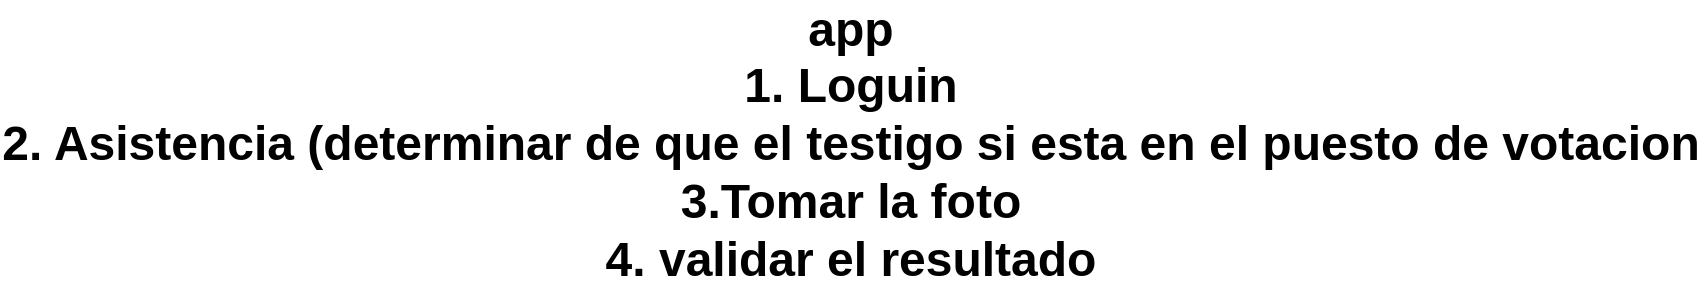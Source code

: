 <mxfile version="21.0.6" type="github" pages="6">
  <diagram id="2bd41H-IOQAf1B3ppVpw" name="Inicio">
    <mxGraphModel dx="880" dy="452" grid="1" gridSize="10" guides="1" tooltips="1" connect="1" arrows="1" fold="1" page="1" pageScale="1" pageWidth="827" pageHeight="1169" math="0" shadow="0">
      <root>
        <mxCell id="0" />
        <mxCell id="1" parent="0" />
        <mxCell id="wfts-y2e8uvCOt-unvEP-1" value="app&lt;br&gt;1. Loguin&lt;br&gt;2. Asistencia (determinar de que el testigo si esta en el puesto de votacion&lt;br&gt;3.Tomar la foto&lt;br&gt;4. validar el resultado" style="text;strokeColor=none;fillColor=none;html=1;fontSize=24;fontStyle=1;verticalAlign=middle;align=center;fontColor=#000000;" parent="1" vertex="1">
          <mxGeometry x="380" y="220" width="160" height="80" as="geometry" />
        </mxCell>
      </root>
    </mxGraphModel>
  </diagram>
  <diagram id="qKk0U-O7oEzpsACEMqjd" name="Modelo E-R">
    <mxGraphModel dx="896" dy="356" grid="1" gridSize="10" guides="1" tooltips="1" connect="1" arrows="1" fold="1" page="1" pageScale="1" pageWidth="827" pageHeight="1169" math="0" shadow="0">
      <root>
        <mxCell id="0" />
        <mxCell id="1" parent="0" />
        <mxCell id="X9FTFfSDCqnXdpwSkmEw-1" value="Organizacion Electoral" style="shape=table;startSize=30;container=1;collapsible=1;childLayout=tableLayout;fixedRows=1;rowLines=0;fontStyle=1;align=center;resizeLast=1;fillColor=#d5e8d4;strokeColor=#82b366;" parent="1" vertex="1">
          <mxGeometry x="510" y="310" width="180" height="130" as="geometry" />
        </mxCell>
        <mxCell id="X9FTFfSDCqnXdpwSkmEw-2" value="" style="shape=tableRow;horizontal=0;startSize=0;swimlaneHead=0;swimlaneBody=0;fillColor=none;collapsible=0;dropTarget=0;points=[[0,0.5],[1,0.5]];portConstraint=eastwest;top=0;left=0;right=0;bottom=1;" parent="X9FTFfSDCqnXdpwSkmEw-1" vertex="1">
          <mxGeometry y="30" width="180" height="30" as="geometry" />
        </mxCell>
        <mxCell id="X9FTFfSDCqnXdpwSkmEw-3" value="PK" style="shape=partialRectangle;connectable=0;fillColor=none;top=0;left=0;bottom=0;right=0;fontStyle=1;overflow=hidden;" parent="X9FTFfSDCqnXdpwSkmEw-2" vertex="1">
          <mxGeometry width="30" height="30" as="geometry">
            <mxRectangle width="30" height="30" as="alternateBounds" />
          </mxGeometry>
        </mxCell>
        <mxCell id="X9FTFfSDCqnXdpwSkmEw-4" value="UniqueID" style="shape=partialRectangle;connectable=0;fillColor=none;top=0;left=0;bottom=0;right=0;align=left;spacingLeft=6;fontStyle=5;overflow=hidden;" parent="X9FTFfSDCqnXdpwSkmEw-2" vertex="1">
          <mxGeometry x="30" width="150" height="30" as="geometry">
            <mxRectangle width="150" height="30" as="alternateBounds" />
          </mxGeometry>
        </mxCell>
        <mxCell id="X9FTFfSDCqnXdpwSkmEw-20" style="shape=tableRow;horizontal=0;startSize=0;swimlaneHead=0;swimlaneBody=0;fillColor=none;collapsible=0;dropTarget=0;points=[[0,0.5],[1,0.5]];portConstraint=eastwest;top=0;left=0;right=0;bottom=1;" parent="X9FTFfSDCqnXdpwSkmEw-1" vertex="1">
          <mxGeometry y="60" width="180" height="30" as="geometry" />
        </mxCell>
        <mxCell id="X9FTFfSDCqnXdpwSkmEw-21" style="shape=partialRectangle;connectable=0;fillColor=none;top=0;left=0;bottom=0;right=0;fontStyle=1;overflow=hidden;" parent="X9FTFfSDCqnXdpwSkmEw-20" vertex="1">
          <mxGeometry width="30" height="30" as="geometry">
            <mxRectangle width="30" height="30" as="alternateBounds" />
          </mxGeometry>
        </mxCell>
        <mxCell id="X9FTFfSDCqnXdpwSkmEw-22" value="Nombre" style="shape=partialRectangle;connectable=0;fillColor=none;top=0;left=0;bottom=0;right=0;align=left;spacingLeft=6;fontStyle=5;overflow=hidden;" parent="X9FTFfSDCqnXdpwSkmEw-20" vertex="1">
          <mxGeometry x="30" width="150" height="30" as="geometry">
            <mxRectangle width="150" height="30" as="alternateBounds" />
          </mxGeometry>
        </mxCell>
        <mxCell id="X9FTFfSDCqnXdpwSkmEw-5" value="" style="shape=tableRow;horizontal=0;startSize=0;swimlaneHead=0;swimlaneBody=0;fillColor=none;collapsible=0;dropTarget=0;points=[[0,0.5],[1,0.5]];portConstraint=eastwest;top=0;left=0;right=0;bottom=0;" parent="X9FTFfSDCqnXdpwSkmEw-1" vertex="1">
          <mxGeometry y="90" width="180" height="30" as="geometry" />
        </mxCell>
        <mxCell id="X9FTFfSDCqnXdpwSkmEw-6" value="" style="shape=partialRectangle;connectable=0;fillColor=none;top=0;left=0;bottom=0;right=0;editable=1;overflow=hidden;" parent="X9FTFfSDCqnXdpwSkmEw-5" vertex="1">
          <mxGeometry width="30" height="30" as="geometry">
            <mxRectangle width="30" height="30" as="alternateBounds" />
          </mxGeometry>
        </mxCell>
        <mxCell id="X9FTFfSDCqnXdpwSkmEw-7" value="Partido Conservador " style="shape=partialRectangle;connectable=0;fillColor=none;top=0;left=0;bottom=0;right=0;align=left;spacingLeft=6;overflow=hidden;" parent="X9FTFfSDCqnXdpwSkmEw-5" vertex="1">
          <mxGeometry x="30" width="150" height="30" as="geometry">
            <mxRectangle width="150" height="30" as="alternateBounds" />
          </mxGeometry>
        </mxCell>
        <mxCell id="X9FTFfSDCqnXdpwSkmEw-23" value="Departamento" style="shape=table;startSize=30;container=1;collapsible=1;childLayout=tableLayout;fixedRows=1;rowLines=0;fontStyle=1;align=center;resizeLast=1;fillColor=#dae8fc;strokeColor=#6c8ebf;" parent="1" vertex="1">
          <mxGeometry x="290" y="60" width="180" height="190" as="geometry" />
        </mxCell>
        <mxCell id="X9FTFfSDCqnXdpwSkmEw-24" value="" style="shape=tableRow;horizontal=0;startSize=0;swimlaneHead=0;swimlaneBody=0;fillColor=none;collapsible=0;dropTarget=0;points=[[0,0.5],[1,0.5]];portConstraint=eastwest;top=0;left=0;right=0;bottom=0;" parent="X9FTFfSDCqnXdpwSkmEw-23" vertex="1">
          <mxGeometry y="30" width="180" height="30" as="geometry" />
        </mxCell>
        <mxCell id="X9FTFfSDCqnXdpwSkmEw-25" value="PK&#xa;" style="shape=partialRectangle;connectable=0;fillColor=none;top=0;left=0;bottom=0;right=0;fontStyle=1;overflow=hidden;" parent="X9FTFfSDCqnXdpwSkmEw-24" vertex="1">
          <mxGeometry width="60" height="30" as="geometry">
            <mxRectangle width="60" height="30" as="alternateBounds" />
          </mxGeometry>
        </mxCell>
        <mxCell id="X9FTFfSDCqnXdpwSkmEw-26" value="UniqueID" style="shape=partialRectangle;connectable=0;fillColor=none;top=0;left=0;bottom=0;right=0;align=left;spacingLeft=6;fontStyle=5;overflow=hidden;" parent="X9FTFfSDCqnXdpwSkmEw-24" vertex="1">
          <mxGeometry x="60" width="120" height="30" as="geometry">
            <mxRectangle width="120" height="30" as="alternateBounds" />
          </mxGeometry>
        </mxCell>
        <mxCell id="t9cRWhie4rJAPsKHyu7I-45" value="" style="shape=tableRow;horizontal=0;startSize=0;swimlaneHead=0;swimlaneBody=0;fillColor=none;collapsible=0;dropTarget=0;points=[[0,0.5],[1,0.5]];portConstraint=eastwest;top=0;left=0;right=0;bottom=0;" vertex="1" parent="X9FTFfSDCqnXdpwSkmEw-23">
          <mxGeometry y="60" width="180" height="30" as="geometry" />
        </mxCell>
        <mxCell id="t9cRWhie4rJAPsKHyu7I-46" value="PK&#xa;" style="shape=partialRectangle;connectable=0;fillColor=none;top=0;left=0;bottom=0;right=0;fontStyle=1;overflow=hidden;" vertex="1" parent="t9cRWhie4rJAPsKHyu7I-45">
          <mxGeometry width="60" height="30" as="geometry">
            <mxRectangle width="60" height="30" as="alternateBounds" />
          </mxGeometry>
        </mxCell>
        <mxCell id="t9cRWhie4rJAPsKHyu7I-47" value="PaisID" style="shape=partialRectangle;connectable=0;fillColor=none;top=0;left=0;bottom=0;right=0;align=left;spacingLeft=6;fontStyle=5;overflow=hidden;" vertex="1" parent="t9cRWhie4rJAPsKHyu7I-45">
          <mxGeometry x="60" width="120" height="30" as="geometry">
            <mxRectangle width="120" height="30" as="alternateBounds" />
          </mxGeometry>
        </mxCell>
        <mxCell id="X9FTFfSDCqnXdpwSkmEw-27" value="" style="shape=tableRow;horizontal=0;startSize=0;swimlaneHead=0;swimlaneBody=0;fillColor=none;collapsible=0;dropTarget=0;points=[[0,0.5],[1,0.5]];portConstraint=eastwest;top=0;left=0;right=0;bottom=1;" parent="X9FTFfSDCqnXdpwSkmEw-23" vertex="1">
          <mxGeometry y="90" width="180" height="30" as="geometry" />
        </mxCell>
        <mxCell id="X9FTFfSDCqnXdpwSkmEw-28" value="" style="shape=partialRectangle;connectable=0;fillColor=none;top=0;left=0;bottom=0;right=0;fontStyle=1;overflow=hidden;" parent="X9FTFfSDCqnXdpwSkmEw-27" vertex="1">
          <mxGeometry width="60" height="30" as="geometry">
            <mxRectangle width="60" height="30" as="alternateBounds" />
          </mxGeometry>
        </mxCell>
        <mxCell id="X9FTFfSDCqnXdpwSkmEw-29" value="nombre" style="shape=partialRectangle;connectable=0;fillColor=none;top=0;left=0;bottom=0;right=0;align=left;spacingLeft=6;fontStyle=5;overflow=hidden;" parent="X9FTFfSDCqnXdpwSkmEw-27" vertex="1">
          <mxGeometry x="60" width="120" height="30" as="geometry">
            <mxRectangle width="120" height="30" as="alternateBounds" />
          </mxGeometry>
        </mxCell>
        <mxCell id="X9FTFfSDCqnXdpwSkmEw-30" value="" style="shape=tableRow;horizontal=0;startSize=0;swimlaneHead=0;swimlaneBody=0;fillColor=none;collapsible=0;dropTarget=0;points=[[0,0.5],[1,0.5]];portConstraint=eastwest;top=0;left=0;right=0;bottom=0;" parent="X9FTFfSDCqnXdpwSkmEw-23" vertex="1">
          <mxGeometry y="120" width="180" height="30" as="geometry" />
        </mxCell>
        <mxCell id="X9FTFfSDCqnXdpwSkmEw-31" value="" style="shape=partialRectangle;connectable=0;fillColor=none;top=0;left=0;bottom=0;right=0;editable=1;overflow=hidden;" parent="X9FTFfSDCqnXdpwSkmEw-30" vertex="1">
          <mxGeometry width="60" height="30" as="geometry">
            <mxRectangle width="60" height="30" as="alternateBounds" />
          </mxGeometry>
        </mxCell>
        <mxCell id="X9FTFfSDCqnXdpwSkmEw-32" value="Bolivar" style="shape=partialRectangle;connectable=0;fillColor=none;top=0;left=0;bottom=0;right=0;align=left;spacingLeft=6;overflow=hidden;" parent="X9FTFfSDCqnXdpwSkmEw-30" vertex="1">
          <mxGeometry x="60" width="120" height="30" as="geometry">
            <mxRectangle width="120" height="30" as="alternateBounds" />
          </mxGeometry>
        </mxCell>
        <mxCell id="X9FTFfSDCqnXdpwSkmEw-33" value="" style="shape=tableRow;horizontal=0;startSize=0;swimlaneHead=0;swimlaneBody=0;fillColor=none;collapsible=0;dropTarget=0;points=[[0,0.5],[1,0.5]];portConstraint=eastwest;top=0;left=0;right=0;bottom=0;" parent="X9FTFfSDCqnXdpwSkmEw-23" vertex="1">
          <mxGeometry y="150" width="180" height="30" as="geometry" />
        </mxCell>
        <mxCell id="X9FTFfSDCqnXdpwSkmEw-34" value="" style="shape=partialRectangle;connectable=0;fillColor=none;top=0;left=0;bottom=0;right=0;editable=1;overflow=hidden;" parent="X9FTFfSDCqnXdpwSkmEw-33" vertex="1">
          <mxGeometry width="60" height="30" as="geometry">
            <mxRectangle width="60" height="30" as="alternateBounds" />
          </mxGeometry>
        </mxCell>
        <mxCell id="X9FTFfSDCqnXdpwSkmEw-35" value="Quindio" style="shape=partialRectangle;connectable=0;fillColor=none;top=0;left=0;bottom=0;right=0;align=left;spacingLeft=6;overflow=hidden;" parent="X9FTFfSDCqnXdpwSkmEw-33" vertex="1">
          <mxGeometry x="60" width="120" height="30" as="geometry">
            <mxRectangle width="120" height="30" as="alternateBounds" />
          </mxGeometry>
        </mxCell>
        <mxCell id="X9FTFfSDCqnXdpwSkmEw-36" value="Ciudad" style="shape=table;startSize=30;container=1;collapsible=1;childLayout=tableLayout;fixedRows=1;rowLines=0;fontStyle=1;align=center;resizeLast=1;fillColor=#dae8fc;strokeColor=#6c8ebf;" parent="1" vertex="1">
          <mxGeometry x="550" y="50" width="180" height="190" as="geometry" />
        </mxCell>
        <mxCell id="X9FTFfSDCqnXdpwSkmEw-37" value="" style="shape=tableRow;horizontal=0;startSize=0;swimlaneHead=0;swimlaneBody=0;fillColor=none;collapsible=0;dropTarget=0;points=[[0,0.5],[1,0.5]];portConstraint=eastwest;top=0;left=0;right=0;bottom=0;" parent="X9FTFfSDCqnXdpwSkmEw-36" vertex="1">
          <mxGeometry y="30" width="180" height="30" as="geometry" />
        </mxCell>
        <mxCell id="X9FTFfSDCqnXdpwSkmEw-38" value="PK&#xa;" style="shape=partialRectangle;connectable=0;fillColor=none;top=0;left=0;bottom=0;right=0;fontStyle=1;overflow=hidden;" parent="X9FTFfSDCqnXdpwSkmEw-37" vertex="1">
          <mxGeometry width="60" height="30" as="geometry">
            <mxRectangle width="60" height="30" as="alternateBounds" />
          </mxGeometry>
        </mxCell>
        <mxCell id="X9FTFfSDCqnXdpwSkmEw-39" value="UniqueID" style="shape=partialRectangle;connectable=0;fillColor=none;top=0;left=0;bottom=0;right=0;align=left;spacingLeft=6;fontStyle=5;overflow=hidden;" parent="X9FTFfSDCqnXdpwSkmEw-37" vertex="1">
          <mxGeometry x="60" width="120" height="30" as="geometry">
            <mxRectangle width="120" height="30" as="alternateBounds" />
          </mxGeometry>
        </mxCell>
        <mxCell id="X9FTFfSDCqnXdpwSkmEw-50" style="shape=tableRow;horizontal=0;startSize=0;swimlaneHead=0;swimlaneBody=0;fillColor=none;collapsible=0;dropTarget=0;points=[[0,0.5],[1,0.5]];portConstraint=eastwest;top=0;left=0;right=0;bottom=0;" parent="X9FTFfSDCqnXdpwSkmEw-36" vertex="1">
          <mxGeometry y="60" width="180" height="30" as="geometry" />
        </mxCell>
        <mxCell id="X9FTFfSDCqnXdpwSkmEw-51" value="FK" style="shape=partialRectangle;connectable=0;fillColor=none;top=0;left=0;bottom=0;right=0;fontStyle=1;overflow=hidden;" parent="X9FTFfSDCqnXdpwSkmEw-50" vertex="1">
          <mxGeometry width="60" height="30" as="geometry">
            <mxRectangle width="60" height="30" as="alternateBounds" />
          </mxGeometry>
        </mxCell>
        <mxCell id="X9FTFfSDCqnXdpwSkmEw-52" value="idDepartamento" style="shape=partialRectangle;connectable=0;fillColor=none;top=0;left=0;bottom=0;right=0;align=left;spacingLeft=6;fontStyle=5;overflow=hidden;" parent="X9FTFfSDCqnXdpwSkmEw-50" vertex="1">
          <mxGeometry x="60" width="120" height="30" as="geometry">
            <mxRectangle width="120" height="30" as="alternateBounds" />
          </mxGeometry>
        </mxCell>
        <mxCell id="X9FTFfSDCqnXdpwSkmEw-40" value="" style="shape=tableRow;horizontal=0;startSize=0;swimlaneHead=0;swimlaneBody=0;fillColor=none;collapsible=0;dropTarget=0;points=[[0,0.5],[1,0.5]];portConstraint=eastwest;top=0;left=0;right=0;bottom=1;" parent="X9FTFfSDCqnXdpwSkmEw-36" vertex="1">
          <mxGeometry y="90" width="180" height="30" as="geometry" />
        </mxCell>
        <mxCell id="X9FTFfSDCqnXdpwSkmEw-41" value="" style="shape=partialRectangle;connectable=0;fillColor=none;top=0;left=0;bottom=0;right=0;fontStyle=1;overflow=hidden;" parent="X9FTFfSDCqnXdpwSkmEw-40" vertex="1">
          <mxGeometry width="60" height="30" as="geometry">
            <mxRectangle width="60" height="30" as="alternateBounds" />
          </mxGeometry>
        </mxCell>
        <mxCell id="X9FTFfSDCqnXdpwSkmEw-42" value="nombre" style="shape=partialRectangle;connectable=0;fillColor=none;top=0;left=0;bottom=0;right=0;align=left;spacingLeft=6;fontStyle=5;overflow=hidden;" parent="X9FTFfSDCqnXdpwSkmEw-40" vertex="1">
          <mxGeometry x="60" width="120" height="30" as="geometry">
            <mxRectangle width="120" height="30" as="alternateBounds" />
          </mxGeometry>
        </mxCell>
        <mxCell id="X9FTFfSDCqnXdpwSkmEw-43" value="" style="shape=tableRow;horizontal=0;startSize=0;swimlaneHead=0;swimlaneBody=0;fillColor=none;collapsible=0;dropTarget=0;points=[[0,0.5],[1,0.5]];portConstraint=eastwest;top=0;left=0;right=0;bottom=0;" parent="X9FTFfSDCqnXdpwSkmEw-36" vertex="1">
          <mxGeometry y="120" width="180" height="30" as="geometry" />
        </mxCell>
        <mxCell id="X9FTFfSDCqnXdpwSkmEw-44" value="" style="shape=partialRectangle;connectable=0;fillColor=none;top=0;left=0;bottom=0;right=0;editable=1;overflow=hidden;" parent="X9FTFfSDCqnXdpwSkmEw-43" vertex="1">
          <mxGeometry width="60" height="30" as="geometry">
            <mxRectangle width="60" height="30" as="alternateBounds" />
          </mxGeometry>
        </mxCell>
        <mxCell id="X9FTFfSDCqnXdpwSkmEw-45" value="Cartagena" style="shape=partialRectangle;connectable=0;fillColor=none;top=0;left=0;bottom=0;right=0;align=left;spacingLeft=6;overflow=hidden;" parent="X9FTFfSDCqnXdpwSkmEw-43" vertex="1">
          <mxGeometry x="60" width="120" height="30" as="geometry">
            <mxRectangle width="120" height="30" as="alternateBounds" />
          </mxGeometry>
        </mxCell>
        <mxCell id="X9FTFfSDCqnXdpwSkmEw-46" value="" style="shape=tableRow;horizontal=0;startSize=0;swimlaneHead=0;swimlaneBody=0;fillColor=none;collapsible=0;dropTarget=0;points=[[0,0.5],[1,0.5]];portConstraint=eastwest;top=0;left=0;right=0;bottom=0;" parent="X9FTFfSDCqnXdpwSkmEw-36" vertex="1">
          <mxGeometry y="150" width="180" height="30" as="geometry" />
        </mxCell>
        <mxCell id="X9FTFfSDCqnXdpwSkmEw-47" value="" style="shape=partialRectangle;connectable=0;fillColor=none;top=0;left=0;bottom=0;right=0;editable=1;overflow=hidden;" parent="X9FTFfSDCqnXdpwSkmEw-46" vertex="1">
          <mxGeometry width="60" height="30" as="geometry">
            <mxRectangle width="60" height="30" as="alternateBounds" />
          </mxGeometry>
        </mxCell>
        <mxCell id="X9FTFfSDCqnXdpwSkmEw-48" value="Armenia" style="shape=partialRectangle;connectable=0;fillColor=none;top=0;left=0;bottom=0;right=0;align=left;spacingLeft=6;overflow=hidden;" parent="X9FTFfSDCqnXdpwSkmEw-46" vertex="1">
          <mxGeometry x="60" width="120" height="30" as="geometry">
            <mxRectangle width="120" height="30" as="alternateBounds" />
          </mxGeometry>
        </mxCell>
        <mxCell id="X9FTFfSDCqnXdpwSkmEw-54" style="edgeStyle=orthogonalEdgeStyle;rounded=0;orthogonalLoop=1;jettySize=auto;html=1;" parent="1" source="X9FTFfSDCqnXdpwSkmEw-50" target="X9FTFfSDCqnXdpwSkmEw-24" edge="1">
          <mxGeometry relative="1" as="geometry" />
        </mxCell>
        <mxCell id="X9FTFfSDCqnXdpwSkmEw-55" value="Puesto Votacion" style="shape=table;startSize=30;container=1;collapsible=1;childLayout=tableLayout;fixedRows=1;rowLines=0;fontStyle=1;align=center;resizeLast=1;fillColor=#f8cecc;strokeColor=#b85450;" parent="1" vertex="1">
          <mxGeometry x="1170" y="40" width="180" height="280" as="geometry" />
        </mxCell>
        <mxCell id="X9FTFfSDCqnXdpwSkmEw-56" value="" style="shape=tableRow;horizontal=0;startSize=0;swimlaneHead=0;swimlaneBody=0;fillColor=none;collapsible=0;dropTarget=0;points=[[0,0.5],[1,0.5]];portConstraint=eastwest;top=0;left=0;right=0;bottom=0;" parent="X9FTFfSDCqnXdpwSkmEw-55" vertex="1">
          <mxGeometry y="30" width="180" height="30" as="geometry" />
        </mxCell>
        <mxCell id="X9FTFfSDCqnXdpwSkmEw-57" value="PK&#xa;" style="shape=partialRectangle;connectable=0;fillColor=none;top=0;left=0;bottom=0;right=0;fontStyle=1;overflow=hidden;" parent="X9FTFfSDCqnXdpwSkmEw-56" vertex="1">
          <mxGeometry width="60" height="30" as="geometry">
            <mxRectangle width="60" height="30" as="alternateBounds" />
          </mxGeometry>
        </mxCell>
        <mxCell id="X9FTFfSDCqnXdpwSkmEw-58" value="UniqueID" style="shape=partialRectangle;connectable=0;fillColor=none;top=0;left=0;bottom=0;right=0;align=left;spacingLeft=6;fontStyle=5;overflow=hidden;" parent="X9FTFfSDCqnXdpwSkmEw-56" vertex="1">
          <mxGeometry x="60" width="120" height="30" as="geometry">
            <mxRectangle width="120" height="30" as="alternateBounds" />
          </mxGeometry>
        </mxCell>
        <mxCell id="X9FTFfSDCqnXdpwSkmEw-59" style="shape=tableRow;horizontal=0;startSize=0;swimlaneHead=0;swimlaneBody=0;fillColor=none;collapsible=0;dropTarget=0;points=[[0,0.5],[1,0.5]];portConstraint=eastwest;top=0;left=0;right=0;bottom=0;" parent="X9FTFfSDCqnXdpwSkmEw-55" vertex="1">
          <mxGeometry y="60" width="180" height="30" as="geometry" />
        </mxCell>
        <mxCell id="X9FTFfSDCqnXdpwSkmEw-60" value="FK" style="shape=partialRectangle;connectable=0;fillColor=none;top=0;left=0;bottom=0;right=0;fontStyle=1;overflow=hidden;" parent="X9FTFfSDCqnXdpwSkmEw-59" vertex="1">
          <mxGeometry width="60" height="30" as="geometry">
            <mxRectangle width="60" height="30" as="alternateBounds" />
          </mxGeometry>
        </mxCell>
        <mxCell id="X9FTFfSDCqnXdpwSkmEw-61" value="id_ciudad" style="shape=partialRectangle;connectable=0;fillColor=none;top=0;left=0;bottom=0;right=0;align=left;spacingLeft=6;fontStyle=5;overflow=hidden;" parent="X9FTFfSDCqnXdpwSkmEw-59" vertex="1">
          <mxGeometry x="60" width="120" height="30" as="geometry">
            <mxRectangle width="120" height="30" as="alternateBounds" />
          </mxGeometry>
        </mxCell>
        <mxCell id="t9cRWhie4rJAPsKHyu7I-69" style="shape=tableRow;horizontal=0;startSize=0;swimlaneHead=0;swimlaneBody=0;fillColor=none;collapsible=0;dropTarget=0;points=[[0,0.5],[1,0.5]];portConstraint=eastwest;top=0;left=0;right=0;bottom=0;" vertex="1" parent="X9FTFfSDCqnXdpwSkmEw-55">
          <mxGeometry y="90" width="180" height="30" as="geometry" />
        </mxCell>
        <mxCell id="t9cRWhie4rJAPsKHyu7I-70" value="FK" style="shape=partialRectangle;connectable=0;fillColor=none;top=0;left=0;bottom=0;right=0;fontStyle=1;overflow=hidden;" vertex="1" parent="t9cRWhie4rJAPsKHyu7I-69">
          <mxGeometry width="60" height="30" as="geometry">
            <mxRectangle width="60" height="30" as="alternateBounds" />
          </mxGeometry>
        </mxCell>
        <mxCell id="t9cRWhie4rJAPsKHyu7I-71" value="id_localidad" style="shape=partialRectangle;connectable=0;fillColor=none;top=0;left=0;bottom=0;right=0;align=left;spacingLeft=6;fontStyle=5;overflow=hidden;" vertex="1" parent="t9cRWhie4rJAPsKHyu7I-69">
          <mxGeometry x="60" width="120" height="30" as="geometry">
            <mxRectangle width="120" height="30" as="alternateBounds" />
          </mxGeometry>
        </mxCell>
        <mxCell id="X9FTFfSDCqnXdpwSkmEw-62" value="" style="shape=tableRow;horizontal=0;startSize=0;swimlaneHead=0;swimlaneBody=0;fillColor=none;collapsible=0;dropTarget=0;points=[[0,0.5],[1,0.5]];portConstraint=eastwest;top=0;left=0;right=0;bottom=1;" parent="X9FTFfSDCqnXdpwSkmEw-55" vertex="1">
          <mxGeometry y="120" width="180" height="30" as="geometry" />
        </mxCell>
        <mxCell id="X9FTFfSDCqnXdpwSkmEw-63" value="" style="shape=partialRectangle;connectable=0;fillColor=none;top=0;left=0;bottom=0;right=0;fontStyle=1;overflow=hidden;" parent="X9FTFfSDCqnXdpwSkmEw-62" vertex="1">
          <mxGeometry width="60" height="30" as="geometry">
            <mxRectangle width="60" height="30" as="alternateBounds" />
          </mxGeometry>
        </mxCell>
        <mxCell id="X9FTFfSDCqnXdpwSkmEw-64" value="nombre" style="shape=partialRectangle;connectable=0;fillColor=none;top=0;left=0;bottom=0;right=0;align=left;spacingLeft=6;fontStyle=5;overflow=hidden;" parent="X9FTFfSDCqnXdpwSkmEw-62" vertex="1">
          <mxGeometry x="60" width="120" height="30" as="geometry">
            <mxRectangle width="120" height="30" as="alternateBounds" />
          </mxGeometry>
        </mxCell>
        <mxCell id="X9FTFfSDCqnXdpwSkmEw-75" style="shape=tableRow;horizontal=0;startSize=0;swimlaneHead=0;swimlaneBody=0;fillColor=none;collapsible=0;dropTarget=0;points=[[0,0.5],[1,0.5]];portConstraint=eastwest;top=0;left=0;right=0;bottom=1;" parent="X9FTFfSDCqnXdpwSkmEw-55" vertex="1">
          <mxGeometry y="150" width="180" height="30" as="geometry" />
        </mxCell>
        <mxCell id="X9FTFfSDCqnXdpwSkmEw-76" style="shape=partialRectangle;connectable=0;fillColor=none;top=0;left=0;bottom=0;right=0;fontStyle=1;overflow=hidden;" parent="X9FTFfSDCqnXdpwSkmEw-75" vertex="1">
          <mxGeometry width="60" height="30" as="geometry">
            <mxRectangle width="60" height="30" as="alternateBounds" />
          </mxGeometry>
        </mxCell>
        <mxCell id="X9FTFfSDCqnXdpwSkmEw-77" value="total_mesas" style="shape=partialRectangle;connectable=0;fillColor=none;top=0;left=0;bottom=0;right=0;align=left;spacingLeft=6;fontStyle=5;overflow=hidden;" parent="X9FTFfSDCqnXdpwSkmEw-75" vertex="1">
          <mxGeometry x="60" width="120" height="30" as="geometry">
            <mxRectangle width="120" height="30" as="alternateBounds" />
          </mxGeometry>
        </mxCell>
        <mxCell id="X9FTFfSDCqnXdpwSkmEw-65" value="" style="shape=tableRow;horizontal=0;startSize=0;swimlaneHead=0;swimlaneBody=0;fillColor=none;collapsible=0;dropTarget=0;points=[[0,0.5],[1,0.5]];portConstraint=eastwest;top=0;left=0;right=0;bottom=0;" parent="X9FTFfSDCqnXdpwSkmEw-55" vertex="1">
          <mxGeometry y="180" width="180" height="30" as="geometry" />
        </mxCell>
        <mxCell id="X9FTFfSDCqnXdpwSkmEw-66" value="" style="shape=partialRectangle;connectable=0;fillColor=none;top=0;left=0;bottom=0;right=0;editable=1;overflow=hidden;" parent="X9FTFfSDCqnXdpwSkmEw-65" vertex="1">
          <mxGeometry width="60" height="30" as="geometry">
            <mxRectangle width="60" height="30" as="alternateBounds" />
          </mxGeometry>
        </mxCell>
        <mxCell id="X9FTFfSDCqnXdpwSkmEw-67" value="San Felipe Neri" style="shape=partialRectangle;connectable=0;fillColor=none;top=0;left=0;bottom=0;right=0;align=left;spacingLeft=6;overflow=hidden;" parent="X9FTFfSDCqnXdpwSkmEw-65" vertex="1">
          <mxGeometry x="60" width="120" height="30" as="geometry">
            <mxRectangle width="120" height="30" as="alternateBounds" />
          </mxGeometry>
        </mxCell>
        <mxCell id="X9FTFfSDCqnXdpwSkmEw-68" value="" style="shape=tableRow;horizontal=0;startSize=0;swimlaneHead=0;swimlaneBody=0;fillColor=none;collapsible=0;dropTarget=0;points=[[0,0.5],[1,0.5]];portConstraint=eastwest;top=0;left=0;right=0;bottom=0;" parent="X9FTFfSDCqnXdpwSkmEw-55" vertex="1">
          <mxGeometry y="210" width="180" height="30" as="geometry" />
        </mxCell>
        <mxCell id="X9FTFfSDCqnXdpwSkmEw-69" value="" style="shape=partialRectangle;connectable=0;fillColor=none;top=0;left=0;bottom=0;right=0;editable=1;overflow=hidden;" parent="X9FTFfSDCqnXdpwSkmEw-68" vertex="1">
          <mxGeometry width="60" height="30" as="geometry">
            <mxRectangle width="60" height="30" as="alternateBounds" />
          </mxGeometry>
        </mxCell>
        <mxCell id="X9FTFfSDCqnXdpwSkmEw-70" value="Cabecera municipal" style="shape=partialRectangle;connectable=0;fillColor=none;top=0;left=0;bottom=0;right=0;align=left;spacingLeft=6;overflow=hidden;" parent="X9FTFfSDCqnXdpwSkmEw-68" vertex="1">
          <mxGeometry x="60" width="120" height="30" as="geometry">
            <mxRectangle width="120" height="30" as="alternateBounds" />
          </mxGeometry>
        </mxCell>
        <mxCell id="X9FTFfSDCqnXdpwSkmEw-72" style="shape=tableRow;horizontal=0;startSize=0;swimlaneHead=0;swimlaneBody=0;fillColor=none;collapsible=0;dropTarget=0;points=[[0,0.5],[1,0.5]];portConstraint=eastwest;top=0;left=0;right=0;bottom=0;" parent="X9FTFfSDCqnXdpwSkmEw-55" vertex="1">
          <mxGeometry y="240" width="180" height="30" as="geometry" />
        </mxCell>
        <mxCell id="X9FTFfSDCqnXdpwSkmEw-73" style="shape=partialRectangle;connectable=0;fillColor=none;top=0;left=0;bottom=0;right=0;editable=1;overflow=hidden;" parent="X9FTFfSDCqnXdpwSkmEw-72" vertex="1">
          <mxGeometry width="60" height="30" as="geometry">
            <mxRectangle width="60" height="30" as="alternateBounds" />
          </mxGeometry>
        </mxCell>
        <mxCell id="X9FTFfSDCqnXdpwSkmEw-74" style="shape=partialRectangle;connectable=0;fillColor=none;top=0;left=0;bottom=0;right=0;align=left;spacingLeft=6;overflow=hidden;" parent="X9FTFfSDCqnXdpwSkmEw-72" vertex="1">
          <mxGeometry x="60" width="120" height="30" as="geometry">
            <mxRectangle width="120" height="30" as="alternateBounds" />
          </mxGeometry>
        </mxCell>
        <mxCell id="X9FTFfSDCqnXdpwSkmEw-71" style="edgeStyle=orthogonalEdgeStyle;rounded=0;orthogonalLoop=1;jettySize=auto;html=1;" parent="1" source="X9FTFfSDCqnXdpwSkmEw-59" target="X9FTFfSDCqnXdpwSkmEw-37" edge="1">
          <mxGeometry relative="1" as="geometry" />
        </mxCell>
        <mxCell id="uRF0YL_ILoTBaqA3ToQr-1" value="E-14" style="shape=table;startSize=30;container=1;collapsible=1;childLayout=tableLayout;fixedRows=1;rowLines=0;fontStyle=1;align=center;resizeLast=1;fillColor=#f8cecc;strokeColor=#b85450;" parent="1" vertex="1">
          <mxGeometry x="1380" y="350" width="180" height="280" as="geometry" />
        </mxCell>
        <mxCell id="uRF0YL_ILoTBaqA3ToQr-2" value="" style="shape=tableRow;horizontal=0;startSize=0;swimlaneHead=0;swimlaneBody=0;fillColor=none;collapsible=0;dropTarget=0;points=[[0,0.5],[1,0.5]];portConstraint=eastwest;top=0;left=0;right=0;bottom=1;" parent="uRF0YL_ILoTBaqA3ToQr-1" vertex="1">
          <mxGeometry y="30" width="180" height="30" as="geometry" />
        </mxCell>
        <mxCell id="uRF0YL_ILoTBaqA3ToQr-3" value="PK" style="shape=partialRectangle;connectable=0;fillColor=none;top=0;left=0;bottom=0;right=0;fontStyle=1;overflow=hidden;" parent="uRF0YL_ILoTBaqA3ToQr-2" vertex="1">
          <mxGeometry width="30" height="30" as="geometry">
            <mxRectangle width="30" height="30" as="alternateBounds" />
          </mxGeometry>
        </mxCell>
        <mxCell id="uRF0YL_ILoTBaqA3ToQr-4" value="UniqueID" style="shape=partialRectangle;connectable=0;fillColor=none;top=0;left=0;bottom=0;right=0;align=left;spacingLeft=6;fontStyle=5;overflow=hidden;" parent="uRF0YL_ILoTBaqA3ToQr-2" vertex="1">
          <mxGeometry x="30" width="150" height="30" as="geometry">
            <mxRectangle width="150" height="30" as="alternateBounds" />
          </mxGeometry>
        </mxCell>
        <mxCell id="uRF0YL_ILoTBaqA3ToQr-17" style="shape=tableRow;horizontal=0;startSize=0;swimlaneHead=0;swimlaneBody=0;fillColor=none;collapsible=0;dropTarget=0;points=[[0,0.5],[1,0.5]];portConstraint=eastwest;top=0;left=0;right=0;bottom=1;" parent="uRF0YL_ILoTBaqA3ToQr-1" vertex="1">
          <mxGeometry y="60" width="180" height="30" as="geometry" />
        </mxCell>
        <mxCell id="uRF0YL_ILoTBaqA3ToQr-18" style="shape=partialRectangle;connectable=0;fillColor=none;top=0;left=0;bottom=0;right=0;fontStyle=1;overflow=hidden;" parent="uRF0YL_ILoTBaqA3ToQr-17" vertex="1">
          <mxGeometry width="30" height="30" as="geometry">
            <mxRectangle width="30" height="30" as="alternateBounds" />
          </mxGeometry>
        </mxCell>
        <mxCell id="uRF0YL_ILoTBaqA3ToQr-19" value="idPuesto" style="shape=partialRectangle;connectable=0;fillColor=none;top=0;left=0;bottom=0;right=0;align=left;spacingLeft=6;fontStyle=5;overflow=hidden;" parent="uRF0YL_ILoTBaqA3ToQr-17" vertex="1">
          <mxGeometry x="30" width="150" height="30" as="geometry">
            <mxRectangle width="150" height="30" as="alternateBounds" />
          </mxGeometry>
        </mxCell>
        <mxCell id="uRF0YL_ILoTBaqA3ToQr-23" style="shape=tableRow;horizontal=0;startSize=0;swimlaneHead=0;swimlaneBody=0;fillColor=none;collapsible=0;dropTarget=0;points=[[0,0.5],[1,0.5]];portConstraint=eastwest;top=0;left=0;right=0;bottom=1;" parent="uRF0YL_ILoTBaqA3ToQr-1" vertex="1">
          <mxGeometry y="90" width="180" height="30" as="geometry" />
        </mxCell>
        <mxCell id="uRF0YL_ILoTBaqA3ToQr-24" style="shape=partialRectangle;connectable=0;fillColor=none;top=0;left=0;bottom=0;right=0;fontStyle=1;overflow=hidden;" parent="uRF0YL_ILoTBaqA3ToQr-23" vertex="1">
          <mxGeometry width="30" height="30" as="geometry">
            <mxRectangle width="30" height="30" as="alternateBounds" />
          </mxGeometry>
        </mxCell>
        <mxCell id="uRF0YL_ILoTBaqA3ToQr-25" value="idTestigo" style="shape=partialRectangle;connectable=0;fillColor=none;top=0;left=0;bottom=0;right=0;align=left;spacingLeft=6;fontStyle=5;overflow=hidden;" parent="uRF0YL_ILoTBaqA3ToQr-23" vertex="1">
          <mxGeometry x="30" width="150" height="30" as="geometry">
            <mxRectangle width="150" height="30" as="alternateBounds" />
          </mxGeometry>
        </mxCell>
        <mxCell id="uRF0YL_ILoTBaqA3ToQr-26" style="shape=tableRow;horizontal=0;startSize=0;swimlaneHead=0;swimlaneBody=0;fillColor=none;collapsible=0;dropTarget=0;points=[[0,0.5],[1,0.5]];portConstraint=eastwest;top=0;left=0;right=0;bottom=1;" parent="uRF0YL_ILoTBaqA3ToQr-1" vertex="1">
          <mxGeometry y="120" width="180" height="30" as="geometry" />
        </mxCell>
        <mxCell id="uRF0YL_ILoTBaqA3ToQr-27" style="shape=partialRectangle;connectable=0;fillColor=none;top=0;left=0;bottom=0;right=0;fontStyle=1;overflow=hidden;" parent="uRF0YL_ILoTBaqA3ToQr-26" vertex="1">
          <mxGeometry width="30" height="30" as="geometry">
            <mxRectangle width="30" height="30" as="alternateBounds" />
          </mxGeometry>
        </mxCell>
        <mxCell id="uRF0YL_ILoTBaqA3ToQr-28" value="imagen" style="shape=partialRectangle;connectable=0;fillColor=none;top=0;left=0;bottom=0;right=0;align=left;spacingLeft=6;fontStyle=5;overflow=hidden;" parent="uRF0YL_ILoTBaqA3ToQr-26" vertex="1">
          <mxGeometry x="30" width="150" height="30" as="geometry">
            <mxRectangle width="150" height="30" as="alternateBounds" />
          </mxGeometry>
        </mxCell>
        <mxCell id="twAcIy3MktOPBkN3heMZ-1" style="shape=tableRow;horizontal=0;startSize=0;swimlaneHead=0;swimlaneBody=0;fillColor=none;collapsible=0;dropTarget=0;points=[[0,0.5],[1,0.5]];portConstraint=eastwest;top=0;left=0;right=0;bottom=1;" parent="uRF0YL_ILoTBaqA3ToQr-1" vertex="1">
          <mxGeometry y="150" width="180" height="30" as="geometry" />
        </mxCell>
        <mxCell id="twAcIy3MktOPBkN3heMZ-2" style="shape=partialRectangle;connectable=0;fillColor=none;top=0;left=0;bottom=0;right=0;fontStyle=1;overflow=hidden;" parent="twAcIy3MktOPBkN3heMZ-1" vertex="1">
          <mxGeometry width="30" height="30" as="geometry">
            <mxRectangle width="30" height="30" as="alternateBounds" />
          </mxGeometry>
        </mxCell>
        <mxCell id="twAcIy3MktOPBkN3heMZ-3" value="mesa" style="shape=partialRectangle;connectable=0;fillColor=none;top=0;left=0;bottom=0;right=0;align=left;spacingLeft=6;fontStyle=5;overflow=hidden;" parent="twAcIy3MktOPBkN3heMZ-1" vertex="1">
          <mxGeometry x="30" width="150" height="30" as="geometry">
            <mxRectangle width="150" height="30" as="alternateBounds" />
          </mxGeometry>
        </mxCell>
        <mxCell id="twAcIy3MktOPBkN3heMZ-7" style="shape=tableRow;horizontal=0;startSize=0;swimlaneHead=0;swimlaneBody=0;fillColor=none;collapsible=0;dropTarget=0;points=[[0,0.5],[1,0.5]];portConstraint=eastwest;top=0;left=0;right=0;bottom=1;" parent="uRF0YL_ILoTBaqA3ToQr-1" vertex="1">
          <mxGeometry y="180" width="180" height="30" as="geometry" />
        </mxCell>
        <mxCell id="twAcIy3MktOPBkN3heMZ-8" style="shape=partialRectangle;connectable=0;fillColor=none;top=0;left=0;bottom=0;right=0;fontStyle=1;overflow=hidden;" parent="twAcIy3MktOPBkN3heMZ-7" vertex="1">
          <mxGeometry width="30" height="30" as="geometry">
            <mxRectangle width="30" height="30" as="alternateBounds" />
          </mxGeometry>
        </mxCell>
        <mxCell id="twAcIy3MktOPBkN3heMZ-9" value="estado" style="shape=partialRectangle;connectable=0;fillColor=none;top=0;left=0;bottom=0;right=0;align=left;spacingLeft=6;fontStyle=5;overflow=hidden;" parent="twAcIy3MktOPBkN3heMZ-7" vertex="1">
          <mxGeometry x="30" width="150" height="30" as="geometry">
            <mxRectangle width="150" height="30" as="alternateBounds" />
          </mxGeometry>
        </mxCell>
        <mxCell id="uRF0YL_ILoTBaqA3ToQr-5" value="" style="shape=tableRow;horizontal=0;startSize=0;swimlaneHead=0;swimlaneBody=0;fillColor=none;collapsible=0;dropTarget=0;points=[[0,0.5],[1,0.5]];portConstraint=eastwest;top=0;left=0;right=0;bottom=0;" parent="uRF0YL_ILoTBaqA3ToQr-1" vertex="1">
          <mxGeometry y="210" width="180" height="30" as="geometry" />
        </mxCell>
        <mxCell id="uRF0YL_ILoTBaqA3ToQr-6" value="" style="shape=partialRectangle;connectable=0;fillColor=none;top=0;left=0;bottom=0;right=0;editable=1;overflow=hidden;" parent="uRF0YL_ILoTBaqA3ToQr-5" vertex="1">
          <mxGeometry width="30" height="30" as="geometry">
            <mxRectangle width="30" height="30" as="alternateBounds" />
          </mxGeometry>
        </mxCell>
        <mxCell id="uRF0YL_ILoTBaqA3ToQr-7" value="imag1, True" style="shape=partialRectangle;connectable=0;fillColor=none;top=0;left=0;bottom=0;right=0;align=left;spacingLeft=6;overflow=hidden;" parent="uRF0YL_ILoTBaqA3ToQr-5" vertex="1">
          <mxGeometry x="30" width="150" height="30" as="geometry">
            <mxRectangle width="150" height="30" as="alternateBounds" />
          </mxGeometry>
        </mxCell>
        <mxCell id="uRF0YL_ILoTBaqA3ToQr-11" value="" style="shape=tableRow;horizontal=0;startSize=0;swimlaneHead=0;swimlaneBody=0;fillColor=none;collapsible=0;dropTarget=0;points=[[0,0.5],[1,0.5]];portConstraint=eastwest;top=0;left=0;right=0;bottom=0;" parent="uRF0YL_ILoTBaqA3ToQr-1" vertex="1">
          <mxGeometry y="240" width="180" height="30" as="geometry" />
        </mxCell>
        <mxCell id="uRF0YL_ILoTBaqA3ToQr-12" value="" style="shape=partialRectangle;connectable=0;fillColor=none;top=0;left=0;bottom=0;right=0;editable=1;overflow=hidden;" parent="uRF0YL_ILoTBaqA3ToQr-11" vertex="1">
          <mxGeometry width="30" height="30" as="geometry">
            <mxRectangle width="30" height="30" as="alternateBounds" />
          </mxGeometry>
        </mxCell>
        <mxCell id="uRF0YL_ILoTBaqA3ToQr-13" value="img2, False" style="shape=partialRectangle;connectable=0;fillColor=none;top=0;left=0;bottom=0;right=0;align=left;spacingLeft=6;overflow=hidden;" parent="uRF0YL_ILoTBaqA3ToQr-11" vertex="1">
          <mxGeometry x="30" width="150" height="30" as="geometry">
            <mxRectangle width="150" height="30" as="alternateBounds" />
          </mxGeometry>
        </mxCell>
        <mxCell id="puAbW-QCPfZ6rJqp5bIo-1" value="Cargos" style="shape=table;startSize=30;container=1;collapsible=1;childLayout=tableLayout;fixedRows=1;rowLines=0;fontStyle=1;align=center;resizeLast=1;fillColor=#d5e8d4;strokeColor=#82b366;" parent="1" vertex="1">
          <mxGeometry x="40" y="380" width="180" height="190" as="geometry" />
        </mxCell>
        <mxCell id="puAbW-QCPfZ6rJqp5bIo-2" value="" style="shape=tableRow;horizontal=0;startSize=0;swimlaneHead=0;swimlaneBody=0;fillColor=none;collapsible=0;dropTarget=0;points=[[0,0.5],[1,0.5]];portConstraint=eastwest;top=0;left=0;right=0;bottom=1;" parent="puAbW-QCPfZ6rJqp5bIo-1" vertex="1">
          <mxGeometry y="30" width="180" height="30" as="geometry" />
        </mxCell>
        <mxCell id="puAbW-QCPfZ6rJqp5bIo-3" value="PK" style="shape=partialRectangle;connectable=0;fillColor=none;top=0;left=0;bottom=0;right=0;fontStyle=1;overflow=hidden;" parent="puAbW-QCPfZ6rJqp5bIo-2" vertex="1">
          <mxGeometry width="30" height="30" as="geometry">
            <mxRectangle width="30" height="30" as="alternateBounds" />
          </mxGeometry>
        </mxCell>
        <mxCell id="puAbW-QCPfZ6rJqp5bIo-4" value="UniqueID" style="shape=partialRectangle;connectable=0;fillColor=none;top=0;left=0;bottom=0;right=0;align=left;spacingLeft=6;fontStyle=5;overflow=hidden;" parent="puAbW-QCPfZ6rJqp5bIo-2" vertex="1">
          <mxGeometry x="30" width="150" height="30" as="geometry">
            <mxRectangle width="150" height="30" as="alternateBounds" />
          </mxGeometry>
        </mxCell>
        <mxCell id="puAbW-QCPfZ6rJqp5bIo-17" style="shape=tableRow;horizontal=0;startSize=0;swimlaneHead=0;swimlaneBody=0;fillColor=none;collapsible=0;dropTarget=0;points=[[0,0.5],[1,0.5]];portConstraint=eastwest;top=0;left=0;right=0;bottom=1;" parent="puAbW-QCPfZ6rJqp5bIo-1" vertex="1">
          <mxGeometry y="60" width="180" height="30" as="geometry" />
        </mxCell>
        <mxCell id="puAbW-QCPfZ6rJqp5bIo-18" style="shape=partialRectangle;connectable=0;fillColor=none;top=0;left=0;bottom=0;right=0;fontStyle=1;overflow=hidden;" parent="puAbW-QCPfZ6rJqp5bIo-17" vertex="1">
          <mxGeometry width="30" height="30" as="geometry">
            <mxRectangle width="30" height="30" as="alternateBounds" />
          </mxGeometry>
        </mxCell>
        <mxCell id="puAbW-QCPfZ6rJqp5bIo-19" value="nombre" style="shape=partialRectangle;connectable=0;fillColor=none;top=0;left=0;bottom=0;right=0;align=left;spacingLeft=6;fontStyle=5;overflow=hidden;" parent="puAbW-QCPfZ6rJqp5bIo-17" vertex="1">
          <mxGeometry x="30" width="150" height="30" as="geometry">
            <mxRectangle width="150" height="30" as="alternateBounds" />
          </mxGeometry>
        </mxCell>
        <mxCell id="puAbW-QCPfZ6rJqp5bIo-5" value="" style="shape=tableRow;horizontal=0;startSize=0;swimlaneHead=0;swimlaneBody=0;fillColor=none;collapsible=0;dropTarget=0;points=[[0,0.5],[1,0.5]];portConstraint=eastwest;top=0;left=0;right=0;bottom=0;" parent="puAbW-QCPfZ6rJqp5bIo-1" vertex="1">
          <mxGeometry y="90" width="180" height="30" as="geometry" />
        </mxCell>
        <mxCell id="puAbW-QCPfZ6rJqp5bIo-6" value="" style="shape=partialRectangle;connectable=0;fillColor=none;top=0;left=0;bottom=0;right=0;editable=1;overflow=hidden;" parent="puAbW-QCPfZ6rJqp5bIo-5" vertex="1">
          <mxGeometry width="30" height="30" as="geometry">
            <mxRectangle width="30" height="30" as="alternateBounds" />
          </mxGeometry>
        </mxCell>
        <mxCell id="puAbW-QCPfZ6rJqp5bIo-7" value="Gobernacion" style="shape=partialRectangle;connectable=0;fillColor=none;top=0;left=0;bottom=0;right=0;align=left;spacingLeft=6;overflow=hidden;" parent="puAbW-QCPfZ6rJqp5bIo-5" vertex="1">
          <mxGeometry x="30" width="150" height="30" as="geometry">
            <mxRectangle width="150" height="30" as="alternateBounds" />
          </mxGeometry>
        </mxCell>
        <mxCell id="puAbW-QCPfZ6rJqp5bIo-8" value="" style="shape=tableRow;horizontal=0;startSize=0;swimlaneHead=0;swimlaneBody=0;fillColor=none;collapsible=0;dropTarget=0;points=[[0,0.5],[1,0.5]];portConstraint=eastwest;top=0;left=0;right=0;bottom=0;" parent="puAbW-QCPfZ6rJqp5bIo-1" vertex="1">
          <mxGeometry y="120" width="180" height="30" as="geometry" />
        </mxCell>
        <mxCell id="puAbW-QCPfZ6rJqp5bIo-9" value="" style="shape=partialRectangle;connectable=0;fillColor=none;top=0;left=0;bottom=0;right=0;editable=1;overflow=hidden;" parent="puAbW-QCPfZ6rJqp5bIo-8" vertex="1">
          <mxGeometry width="30" height="30" as="geometry">
            <mxRectangle width="30" height="30" as="alternateBounds" />
          </mxGeometry>
        </mxCell>
        <mxCell id="puAbW-QCPfZ6rJqp5bIo-10" value="Alcaldia" style="shape=partialRectangle;connectable=0;fillColor=none;top=0;left=0;bottom=0;right=0;align=left;spacingLeft=6;overflow=hidden;" parent="puAbW-QCPfZ6rJqp5bIo-8" vertex="1">
          <mxGeometry x="30" width="150" height="30" as="geometry">
            <mxRectangle width="150" height="30" as="alternateBounds" />
          </mxGeometry>
        </mxCell>
        <mxCell id="puAbW-QCPfZ6rJqp5bIo-50" style="shape=tableRow;horizontal=0;startSize=0;swimlaneHead=0;swimlaneBody=0;fillColor=none;collapsible=0;dropTarget=0;points=[[0,0.5],[1,0.5]];portConstraint=eastwest;top=0;left=0;right=0;bottom=0;" parent="puAbW-QCPfZ6rJqp5bIo-1" vertex="1">
          <mxGeometry y="150" width="180" height="30" as="geometry" />
        </mxCell>
        <mxCell id="puAbW-QCPfZ6rJqp5bIo-51" style="shape=partialRectangle;connectable=0;fillColor=none;top=0;left=0;bottom=0;right=0;editable=1;overflow=hidden;" parent="puAbW-QCPfZ6rJqp5bIo-50" vertex="1">
          <mxGeometry width="30" height="30" as="geometry">
            <mxRectangle width="30" height="30" as="alternateBounds" />
          </mxGeometry>
        </mxCell>
        <mxCell id="puAbW-QCPfZ6rJqp5bIo-52" value="Asamblea" style="shape=partialRectangle;connectable=0;fillColor=none;top=0;left=0;bottom=0;right=0;align=left;spacingLeft=6;overflow=hidden;" parent="puAbW-QCPfZ6rJqp5bIo-50" vertex="1">
          <mxGeometry x="30" width="150" height="30" as="geometry">
            <mxRectangle width="150" height="30" as="alternateBounds" />
          </mxGeometry>
        </mxCell>
        <mxCell id="puAbW-QCPfZ6rJqp5bIo-20" value="Candidato" style="shape=table;startSize=30;container=1;collapsible=1;childLayout=tableLayout;fixedRows=1;rowLines=0;fontStyle=1;align=center;resizeLast=1;fillColor=#d5e8d4;strokeColor=#82b366;" parent="1" vertex="1">
          <mxGeometry x="270" y="320" width="200" height="190" as="geometry" />
        </mxCell>
        <mxCell id="puAbW-QCPfZ6rJqp5bIo-21" value="" style="shape=tableRow;horizontal=0;startSize=0;swimlaneHead=0;swimlaneBody=0;fillColor=none;collapsible=0;dropTarget=0;points=[[0,0.5],[1,0.5]];portConstraint=eastwest;top=0;left=0;right=0;bottom=1;" parent="puAbW-QCPfZ6rJqp5bIo-20" vertex="1">
          <mxGeometry y="30" width="200" height="30" as="geometry" />
        </mxCell>
        <mxCell id="puAbW-QCPfZ6rJqp5bIo-22" value="PK" style="shape=partialRectangle;connectable=0;fillColor=none;top=0;left=0;bottom=0;right=0;fontStyle=1;overflow=hidden;" parent="puAbW-QCPfZ6rJqp5bIo-21" vertex="1">
          <mxGeometry width="30" height="30" as="geometry">
            <mxRectangle width="30" height="30" as="alternateBounds" />
          </mxGeometry>
        </mxCell>
        <mxCell id="puAbW-QCPfZ6rJqp5bIo-23" value="UniqueID" style="shape=partialRectangle;connectable=0;fillColor=none;top=0;left=0;bottom=0;right=0;align=left;spacingLeft=6;fontStyle=5;overflow=hidden;" parent="puAbW-QCPfZ6rJqp5bIo-21" vertex="1">
          <mxGeometry x="30" width="170" height="30" as="geometry">
            <mxRectangle width="170" height="30" as="alternateBounds" />
          </mxGeometry>
        </mxCell>
        <mxCell id="puAbW-QCPfZ6rJqp5bIo-36" style="shape=tableRow;horizontal=0;startSize=0;swimlaneHead=0;swimlaneBody=0;fillColor=none;collapsible=0;dropTarget=0;points=[[0,0.5],[1,0.5]];portConstraint=eastwest;top=0;left=0;right=0;bottom=1;" parent="puAbW-QCPfZ6rJqp5bIo-20" vertex="1">
          <mxGeometry y="60" width="200" height="30" as="geometry" />
        </mxCell>
        <mxCell id="puAbW-QCPfZ6rJqp5bIo-37" style="shape=partialRectangle;connectable=0;fillColor=none;top=0;left=0;bottom=0;right=0;fontStyle=1;overflow=hidden;" parent="puAbW-QCPfZ6rJqp5bIo-36" vertex="1">
          <mxGeometry width="30" height="30" as="geometry">
            <mxRectangle width="30" height="30" as="alternateBounds" />
          </mxGeometry>
        </mxCell>
        <mxCell id="puAbW-QCPfZ6rJqp5bIo-38" value="idOrganizacionElectoral" style="shape=partialRectangle;connectable=0;fillColor=none;top=0;left=0;bottom=0;right=0;align=left;spacingLeft=6;fontStyle=5;overflow=hidden;" parent="puAbW-QCPfZ6rJqp5bIo-36" vertex="1">
          <mxGeometry x="30" width="170" height="30" as="geometry">
            <mxRectangle width="170" height="30" as="alternateBounds" />
          </mxGeometry>
        </mxCell>
        <mxCell id="puAbW-QCPfZ6rJqp5bIo-42" style="shape=tableRow;horizontal=0;startSize=0;swimlaneHead=0;swimlaneBody=0;fillColor=none;collapsible=0;dropTarget=0;points=[[0,0.5],[1,0.5]];portConstraint=eastwest;top=0;left=0;right=0;bottom=1;" parent="puAbW-QCPfZ6rJqp5bIo-20" vertex="1">
          <mxGeometry y="90" width="200" height="30" as="geometry" />
        </mxCell>
        <mxCell id="puAbW-QCPfZ6rJqp5bIo-43" style="shape=partialRectangle;connectable=0;fillColor=none;top=0;left=0;bottom=0;right=0;fontStyle=1;overflow=hidden;" parent="puAbW-QCPfZ6rJqp5bIo-42" vertex="1">
          <mxGeometry width="30" height="30" as="geometry">
            <mxRectangle width="30" height="30" as="alternateBounds" />
          </mxGeometry>
        </mxCell>
        <mxCell id="puAbW-QCPfZ6rJqp5bIo-44" value="nombre" style="shape=partialRectangle;connectable=0;fillColor=none;top=0;left=0;bottom=0;right=0;align=left;spacingLeft=6;fontStyle=5;overflow=hidden;" parent="puAbW-QCPfZ6rJqp5bIo-42" vertex="1">
          <mxGeometry x="30" width="170" height="30" as="geometry">
            <mxRectangle width="170" height="30" as="alternateBounds" />
          </mxGeometry>
        </mxCell>
        <mxCell id="puAbW-QCPfZ6rJqp5bIo-24" value="" style="shape=tableRow;horizontal=0;startSize=0;swimlaneHead=0;swimlaneBody=0;fillColor=none;collapsible=0;dropTarget=0;points=[[0,0.5],[1,0.5]];portConstraint=eastwest;top=0;left=0;right=0;bottom=0;" parent="puAbW-QCPfZ6rJqp5bIo-20" vertex="1">
          <mxGeometry y="120" width="200" height="30" as="geometry" />
        </mxCell>
        <mxCell id="puAbW-QCPfZ6rJqp5bIo-25" value="" style="shape=partialRectangle;connectable=0;fillColor=none;top=0;left=0;bottom=0;right=0;editable=1;overflow=hidden;" parent="puAbW-QCPfZ6rJqp5bIo-24" vertex="1">
          <mxGeometry width="30" height="30" as="geometry">
            <mxRectangle width="30" height="30" as="alternateBounds" />
          </mxGeometry>
        </mxCell>
        <mxCell id="puAbW-QCPfZ6rJqp5bIo-26" value="Luis Felipe, Alcalde, PC" style="shape=partialRectangle;connectable=0;fillColor=none;top=0;left=0;bottom=0;right=0;align=left;spacingLeft=6;overflow=hidden;" parent="puAbW-QCPfZ6rJqp5bIo-24" vertex="1">
          <mxGeometry x="30" width="170" height="30" as="geometry">
            <mxRectangle width="170" height="30" as="alternateBounds" />
          </mxGeometry>
        </mxCell>
        <mxCell id="puAbW-QCPfZ6rJqp5bIo-53" style="shape=tableRow;horizontal=0;startSize=0;swimlaneHead=0;swimlaneBody=0;fillColor=none;collapsible=0;dropTarget=0;points=[[0,0.5],[1,0.5]];portConstraint=eastwest;top=0;left=0;right=0;bottom=0;" parent="puAbW-QCPfZ6rJqp5bIo-20" vertex="1">
          <mxGeometry y="150" width="200" height="30" as="geometry" />
        </mxCell>
        <mxCell id="puAbW-QCPfZ6rJqp5bIo-54" style="shape=partialRectangle;connectable=0;fillColor=none;top=0;left=0;bottom=0;right=0;editable=1;overflow=hidden;" parent="puAbW-QCPfZ6rJqp5bIo-53" vertex="1">
          <mxGeometry width="30" height="30" as="geometry">
            <mxRectangle width="30" height="30" as="alternateBounds" />
          </mxGeometry>
        </mxCell>
        <mxCell id="puAbW-QCPfZ6rJqp5bIo-55" value="Jorge Luis, Gobernacion, PC" style="shape=partialRectangle;connectable=0;fillColor=none;top=0;left=0;bottom=0;right=0;align=left;spacingLeft=6;overflow=hidden;" parent="puAbW-QCPfZ6rJqp5bIo-53" vertex="1">
          <mxGeometry x="30" width="170" height="30" as="geometry">
            <mxRectangle width="170" height="30" as="alternateBounds" />
          </mxGeometry>
        </mxCell>
        <mxCell id="puAbW-QCPfZ6rJqp5bIo-45" style="edgeStyle=orthogonalEdgeStyle;rounded=0;orthogonalLoop=1;jettySize=auto;html=1;entryX=1;entryY=0.5;entryDx=0;entryDy=0;" parent="1" target="puAbW-QCPfZ6rJqp5bIo-2" edge="1">
          <mxGeometry relative="1" as="geometry" />
        </mxCell>
        <mxCell id="puAbW-QCPfZ6rJqp5bIo-99" value="Testigo" style="shape=table;startSize=20;container=1;collapsible=1;childLayout=tableLayout;fixedRows=1;rowLines=0;fontStyle=1;align=center;resizeLast=1;fillColor=#f8cecc;strokeColor=#b85450;" parent="1" vertex="1">
          <mxGeometry x="620" y="500" width="180" height="340" as="geometry" />
        </mxCell>
        <mxCell id="puAbW-QCPfZ6rJqp5bIo-100" value="" style="shape=tableRow;horizontal=0;startSize=0;swimlaneHead=0;swimlaneBody=0;fillColor=none;collapsible=0;dropTarget=0;points=[[0,0.5],[1,0.5]];portConstraint=eastwest;top=0;left=0;right=0;bottom=0;fontColor=#000000;" parent="puAbW-QCPfZ6rJqp5bIo-99" vertex="1">
          <mxGeometry y="20" width="180" height="30" as="geometry" />
        </mxCell>
        <mxCell id="puAbW-QCPfZ6rJqp5bIo-101" value="PK" style="shape=partialRectangle;connectable=0;fillColor=none;top=0;left=0;bottom=0;right=0;fontStyle=1;overflow=hidden;fontColor=#000000;" parent="puAbW-QCPfZ6rJqp5bIo-100" vertex="1">
          <mxGeometry width="60" height="30" as="geometry">
            <mxRectangle width="60" height="30" as="alternateBounds" />
          </mxGeometry>
        </mxCell>
        <mxCell id="puAbW-QCPfZ6rJqp5bIo-102" value="UniqueID" style="shape=partialRectangle;connectable=0;fillColor=none;top=0;left=0;bottom=0;right=0;align=left;spacingLeft=6;fontStyle=5;overflow=hidden;fontColor=#000000;" parent="puAbW-QCPfZ6rJqp5bIo-100" vertex="1">
          <mxGeometry x="60" width="120" height="30" as="geometry">
            <mxRectangle width="120" height="30" as="alternateBounds" />
          </mxGeometry>
        </mxCell>
        <mxCell id="puAbW-QCPfZ6rJqp5bIo-113" style="shape=tableRow;horizontal=0;startSize=0;swimlaneHead=0;swimlaneBody=0;fillColor=none;collapsible=0;dropTarget=0;points=[[0,0.5],[1,0.5]];portConstraint=eastwest;top=0;left=0;right=0;bottom=1;fontColor=#000000;" parent="puAbW-QCPfZ6rJqp5bIo-99" vertex="1">
          <mxGeometry y="50" width="180" height="30" as="geometry" />
        </mxCell>
        <mxCell id="puAbW-QCPfZ6rJqp5bIo-114" value="FK" style="shape=partialRectangle;connectable=0;fillColor=none;top=0;left=0;bottom=0;right=0;fontStyle=1;overflow=hidden;fontColor=#000000;" parent="puAbW-QCPfZ6rJqp5bIo-113" vertex="1">
          <mxGeometry width="60" height="30" as="geometry">
            <mxRectangle width="60" height="30" as="alternateBounds" />
          </mxGeometry>
        </mxCell>
        <mxCell id="puAbW-QCPfZ6rJqp5bIo-115" value="idPuesto" style="shape=partialRectangle;connectable=0;fillColor=none;top=0;left=0;bottom=0;right=0;align=left;spacingLeft=6;fontStyle=5;overflow=hidden;fontColor=#000000;" parent="puAbW-QCPfZ6rJqp5bIo-113" vertex="1">
          <mxGeometry x="60" width="120" height="30" as="geometry">
            <mxRectangle width="120" height="30" as="alternateBounds" />
          </mxGeometry>
        </mxCell>
        <mxCell id="puAbW-QCPfZ6rJqp5bIo-103" value="" style="shape=tableRow;horizontal=0;startSize=0;swimlaneHead=0;swimlaneBody=0;fillColor=none;collapsible=0;dropTarget=0;points=[[0,0.5],[1,0.5]];portConstraint=eastwest;top=0;left=0;right=0;bottom=1;fontColor=#000000;" parent="puAbW-QCPfZ6rJqp5bIo-99" vertex="1">
          <mxGeometry y="80" width="180" height="30" as="geometry" />
        </mxCell>
        <mxCell id="puAbW-QCPfZ6rJqp5bIo-104" value="FK" style="shape=partialRectangle;connectable=0;fillColor=none;top=0;left=0;bottom=0;right=0;fontStyle=1;overflow=hidden;fontColor=#000000;" parent="puAbW-QCPfZ6rJqp5bIo-103" vertex="1">
          <mxGeometry width="60" height="30" as="geometry">
            <mxRectangle width="60" height="30" as="alternateBounds" />
          </mxGeometry>
        </mxCell>
        <mxCell id="puAbW-QCPfZ6rJqp5bIo-105" value="idOrganizacion" style="shape=partialRectangle;connectable=0;fillColor=none;top=0;left=0;bottom=0;right=0;align=left;spacingLeft=6;fontStyle=5;overflow=hidden;fontColor=#000000;" parent="puAbW-QCPfZ6rJqp5bIo-103" vertex="1">
          <mxGeometry x="60" width="120" height="30" as="geometry">
            <mxRectangle width="120" height="30" as="alternateBounds" />
          </mxGeometry>
        </mxCell>
        <mxCell id="puAbW-QCPfZ6rJqp5bIo-116" style="shape=tableRow;horizontal=0;startSize=0;swimlaneHead=0;swimlaneBody=0;fillColor=none;collapsible=0;dropTarget=0;points=[[0,0.5],[1,0.5]];portConstraint=eastwest;top=0;left=0;right=0;bottom=1;fontColor=#000000;" parent="puAbW-QCPfZ6rJqp5bIo-99" vertex="1">
          <mxGeometry y="110" width="180" height="30" as="geometry" />
        </mxCell>
        <mxCell id="puAbW-QCPfZ6rJqp5bIo-117" value="int" style="shape=partialRectangle;connectable=0;fillColor=none;top=0;left=0;bottom=0;right=0;fontStyle=1;overflow=hidden;fontColor=#000000;" parent="puAbW-QCPfZ6rJqp5bIo-116" vertex="1">
          <mxGeometry width="60" height="30" as="geometry">
            <mxRectangle width="60" height="30" as="alternateBounds" />
          </mxGeometry>
        </mxCell>
        <mxCell id="puAbW-QCPfZ6rJqp5bIo-118" value="mesa" style="shape=partialRectangle;connectable=0;fillColor=none;top=0;left=0;bottom=0;right=0;align=left;spacingLeft=6;fontStyle=5;overflow=hidden;fontColor=#000000;" parent="puAbW-QCPfZ6rJqp5bIo-116" vertex="1">
          <mxGeometry x="60" width="120" height="30" as="geometry">
            <mxRectangle width="120" height="30" as="alternateBounds" />
          </mxGeometry>
        </mxCell>
        <mxCell id="puAbW-QCPfZ6rJqp5bIo-126" style="shape=tableRow;horizontal=0;startSize=0;swimlaneHead=0;swimlaneBody=0;fillColor=none;collapsible=0;dropTarget=0;points=[[0,0.5],[1,0.5]];portConstraint=eastwest;top=0;left=0;right=0;bottom=1;fontColor=#000000;" parent="puAbW-QCPfZ6rJqp5bIo-99" vertex="1">
          <mxGeometry y="140" width="180" height="30" as="geometry" />
        </mxCell>
        <mxCell id="puAbW-QCPfZ6rJqp5bIo-127" style="shape=partialRectangle;connectable=0;fillColor=none;top=0;left=0;bottom=0;right=0;fontStyle=1;overflow=hidden;fontColor=#000000;" parent="puAbW-QCPfZ6rJqp5bIo-126" vertex="1">
          <mxGeometry width="60" height="30" as="geometry">
            <mxRectangle width="60" height="30" as="alternateBounds" />
          </mxGeometry>
        </mxCell>
        <mxCell id="puAbW-QCPfZ6rJqp5bIo-128" value="Identificacion" style="shape=partialRectangle;connectable=0;fillColor=none;top=0;left=0;bottom=0;right=0;align=left;spacingLeft=6;fontStyle=5;overflow=hidden;fontColor=#000000;" parent="puAbW-QCPfZ6rJqp5bIo-126" vertex="1">
          <mxGeometry x="60" width="120" height="30" as="geometry">
            <mxRectangle width="120" height="30" as="alternateBounds" />
          </mxGeometry>
        </mxCell>
        <mxCell id="puAbW-QCPfZ6rJqp5bIo-123" style="shape=tableRow;horizontal=0;startSize=0;swimlaneHead=0;swimlaneBody=0;fillColor=none;collapsible=0;dropTarget=0;points=[[0,0.5],[1,0.5]];portConstraint=eastwest;top=0;left=0;right=0;bottom=1;fontColor=#000000;" parent="puAbW-QCPfZ6rJqp5bIo-99" vertex="1">
          <mxGeometry y="170" width="180" height="30" as="geometry" />
        </mxCell>
        <mxCell id="puAbW-QCPfZ6rJqp5bIo-124" style="shape=partialRectangle;connectable=0;fillColor=none;top=0;left=0;bottom=0;right=0;fontStyle=1;overflow=hidden;fontColor=#000000;" parent="puAbW-QCPfZ6rJqp5bIo-123" vertex="1">
          <mxGeometry width="60" height="30" as="geometry">
            <mxRectangle width="60" height="30" as="alternateBounds" />
          </mxGeometry>
        </mxCell>
        <mxCell id="puAbW-QCPfZ6rJqp5bIo-125" value="nombres" style="shape=partialRectangle;connectable=0;fillColor=none;top=0;left=0;bottom=0;right=0;align=left;spacingLeft=6;fontStyle=5;overflow=hidden;fontColor=#000000;" parent="puAbW-QCPfZ6rJqp5bIo-123" vertex="1">
          <mxGeometry x="60" width="120" height="30" as="geometry">
            <mxRectangle width="120" height="30" as="alternateBounds" />
          </mxGeometry>
        </mxCell>
        <mxCell id="twAcIy3MktOPBkN3heMZ-61" style="shape=tableRow;horizontal=0;startSize=0;swimlaneHead=0;swimlaneBody=0;fillColor=none;collapsible=0;dropTarget=0;points=[[0,0.5],[1,0.5]];portConstraint=eastwest;top=0;left=0;right=0;bottom=1;fontColor=#000000;" parent="puAbW-QCPfZ6rJqp5bIo-99" vertex="1">
          <mxGeometry y="200" width="180" height="30" as="geometry" />
        </mxCell>
        <mxCell id="twAcIy3MktOPBkN3heMZ-62" style="shape=partialRectangle;connectable=0;fillColor=none;top=0;left=0;bottom=0;right=0;fontStyle=1;overflow=hidden;fontColor=#000000;" parent="twAcIy3MktOPBkN3heMZ-61" vertex="1">
          <mxGeometry width="60" height="30" as="geometry">
            <mxRectangle width="60" height="30" as="alternateBounds" />
          </mxGeometry>
        </mxCell>
        <mxCell id="twAcIy3MktOPBkN3heMZ-63" value="Id_Usuario" style="shape=partialRectangle;connectable=0;fillColor=none;top=0;left=0;bottom=0;right=0;align=left;spacingLeft=6;fontStyle=5;overflow=hidden;fontColor=#000000;" parent="twAcIy3MktOPBkN3heMZ-61" vertex="1">
          <mxGeometry x="60" width="120" height="30" as="geometry">
            <mxRectangle width="120" height="30" as="alternateBounds" />
          </mxGeometry>
        </mxCell>
        <mxCell id="puAbW-QCPfZ6rJqp5bIo-120" style="shape=tableRow;horizontal=0;startSize=0;swimlaneHead=0;swimlaneBody=0;fillColor=none;collapsible=0;dropTarget=0;points=[[0,0.5],[1,0.5]];portConstraint=eastwest;top=0;left=0;right=0;bottom=1;fontColor=#000000;" parent="puAbW-QCPfZ6rJqp5bIo-99" vertex="1">
          <mxGeometry y="230" width="180" height="30" as="geometry" />
        </mxCell>
        <mxCell id="puAbW-QCPfZ6rJqp5bIo-121" value="boolean" style="shape=partialRectangle;connectable=0;fillColor=none;top=0;left=0;bottom=0;right=0;fontStyle=1;overflow=hidden;fontColor=#000000;" parent="puAbW-QCPfZ6rJqp5bIo-120" vertex="1">
          <mxGeometry width="60" height="30" as="geometry">
            <mxRectangle width="60" height="30" as="alternateBounds" />
          </mxGeometry>
        </mxCell>
        <mxCell id="puAbW-QCPfZ6rJqp5bIo-122" value="E-15" style="shape=partialRectangle;connectable=0;fillColor=none;top=0;left=0;bottom=0;right=0;align=left;spacingLeft=6;fontStyle=5;overflow=hidden;fontColor=#000000;" parent="puAbW-QCPfZ6rJqp5bIo-120" vertex="1">
          <mxGeometry x="60" width="120" height="30" as="geometry">
            <mxRectangle width="120" height="30" as="alternateBounds" />
          </mxGeometry>
        </mxCell>
        <mxCell id="puAbW-QCPfZ6rJqp5bIo-106" value="" style="shape=tableRow;horizontal=0;startSize=0;swimlaneHead=0;swimlaneBody=0;fillColor=none;collapsible=0;dropTarget=0;points=[[0,0.5],[1,0.5]];portConstraint=eastwest;top=0;left=0;right=0;bottom=0;fontColor=#000000;" parent="puAbW-QCPfZ6rJqp5bIo-99" vertex="1">
          <mxGeometry y="260" width="180" height="30" as="geometry" />
        </mxCell>
        <mxCell id="puAbW-QCPfZ6rJqp5bIo-107" value="" style="shape=partialRectangle;connectable=0;fillColor=none;top=0;left=0;bottom=0;right=0;editable=1;overflow=hidden;fontColor=#000000;" parent="puAbW-QCPfZ6rJqp5bIo-106" vertex="1">
          <mxGeometry width="60" height="30" as="geometry">
            <mxRectangle width="60" height="30" as="alternateBounds" />
          </mxGeometry>
        </mxCell>
        <mxCell id="puAbW-QCPfZ6rJqp5bIo-108" value="Row 3" style="shape=partialRectangle;connectable=0;fillColor=none;top=0;left=0;bottom=0;right=0;align=left;spacingLeft=6;overflow=hidden;fontColor=#000000;" parent="puAbW-QCPfZ6rJqp5bIo-106" vertex="1">
          <mxGeometry x="60" width="120" height="30" as="geometry">
            <mxRectangle width="120" height="30" as="alternateBounds" />
          </mxGeometry>
        </mxCell>
        <mxCell id="puAbW-QCPfZ6rJqp5bIo-109" value="" style="shape=tableRow;horizontal=0;startSize=0;swimlaneHead=0;swimlaneBody=0;fillColor=none;collapsible=0;dropTarget=0;points=[[0,0.5],[1,0.5]];portConstraint=eastwest;top=0;left=0;right=0;bottom=0;fontColor=#000000;" parent="puAbW-QCPfZ6rJqp5bIo-99" vertex="1">
          <mxGeometry y="290" width="180" height="30" as="geometry" />
        </mxCell>
        <mxCell id="puAbW-QCPfZ6rJqp5bIo-110" value="" style="shape=partialRectangle;connectable=0;fillColor=none;top=0;left=0;bottom=0;right=0;editable=1;overflow=hidden;fontColor=#000000;" parent="puAbW-QCPfZ6rJqp5bIo-109" vertex="1">
          <mxGeometry width="60" height="30" as="geometry">
            <mxRectangle width="60" height="30" as="alternateBounds" />
          </mxGeometry>
        </mxCell>
        <mxCell id="puAbW-QCPfZ6rJqp5bIo-111" value="Row 4" style="shape=partialRectangle;connectable=0;fillColor=none;top=0;left=0;bottom=0;right=0;align=left;spacingLeft=6;overflow=hidden;fontColor=#000000;" parent="puAbW-QCPfZ6rJqp5bIo-109" vertex="1">
          <mxGeometry x="60" width="120" height="30" as="geometry">
            <mxRectangle width="120" height="30" as="alternateBounds" />
          </mxGeometry>
        </mxCell>
        <mxCell id="puAbW-QCPfZ6rJqp5bIo-129" style="edgeStyle=orthogonalEdgeStyle;rounded=0;orthogonalLoop=1;jettySize=auto;html=1;fontColor=#000000;" parent="1" source="uRF0YL_ILoTBaqA3ToQr-23" target="puAbW-QCPfZ6rJqp5bIo-100" edge="1">
          <mxGeometry relative="1" as="geometry">
            <Array as="points">
              <mxPoint x="1460" y="325" />
              <mxPoint x="1460" y="390" />
              <mxPoint x="886" y="390" />
              <mxPoint x="886" y="535" />
            </Array>
          </mxGeometry>
        </mxCell>
        <mxCell id="puAbW-QCPfZ6rJqp5bIo-130" style="edgeStyle=orthogonalEdgeStyle;rounded=0;orthogonalLoop=1;jettySize=auto;html=1;entryX=1;entryY=0.5;entryDx=0;entryDy=0;fontColor=#000000;" parent="1" source="uRF0YL_ILoTBaqA3ToQr-17" target="X9FTFfSDCqnXdpwSkmEw-56" edge="1">
          <mxGeometry relative="1" as="geometry">
            <Array as="points">
              <mxPoint x="1600" y="425" />
              <mxPoint x="1600" y="95" />
            </Array>
          </mxGeometry>
        </mxCell>
        <mxCell id="qri24Mye4dwGNtdnWw02-3" value="Resultados" style="shape=table;startSize=30;container=1;collapsible=1;childLayout=tableLayout;fixedRows=1;rowLines=0;fontStyle=1;align=center;resizeLast=1;fillColor=#f8cecc;strokeColor=#b85450;" parent="1" vertex="1">
          <mxGeometry x="1020" y="500" width="180" height="370" as="geometry" />
        </mxCell>
        <mxCell id="qri24Mye4dwGNtdnWw02-4" value="" style="shape=tableRow;horizontal=0;startSize=0;swimlaneHead=0;swimlaneBody=0;fillColor=none;collapsible=0;dropTarget=0;points=[[0,0.5],[1,0.5]];portConstraint=eastwest;top=0;left=0;right=0;bottom=1;" parent="qri24Mye4dwGNtdnWw02-3" vertex="1">
          <mxGeometry y="30" width="180" height="30" as="geometry" />
        </mxCell>
        <mxCell id="qri24Mye4dwGNtdnWw02-5" value="PK" style="shape=partialRectangle;connectable=0;fillColor=none;top=0;left=0;bottom=0;right=0;fontStyle=1;overflow=hidden;" parent="qri24Mye4dwGNtdnWw02-4" vertex="1">
          <mxGeometry width="30" height="30" as="geometry">
            <mxRectangle width="30" height="30" as="alternateBounds" />
          </mxGeometry>
        </mxCell>
        <mxCell id="qri24Mye4dwGNtdnWw02-6" value="UniqueID" style="shape=partialRectangle;connectable=0;fillColor=none;top=0;left=0;bottom=0;right=0;align=left;spacingLeft=6;fontStyle=5;overflow=hidden;" parent="qri24Mye4dwGNtdnWw02-4" vertex="1">
          <mxGeometry x="30" width="150" height="30" as="geometry">
            <mxRectangle width="150" height="30" as="alternateBounds" />
          </mxGeometry>
        </mxCell>
        <mxCell id="qri24Mye4dwGNtdnWw02-7" style="shape=tableRow;horizontal=0;startSize=0;swimlaneHead=0;swimlaneBody=0;fillColor=none;collapsible=0;dropTarget=0;points=[[0,0.5],[1,0.5]];portConstraint=eastwest;top=0;left=0;right=0;bottom=1;" parent="qri24Mye4dwGNtdnWw02-3" vertex="1">
          <mxGeometry y="60" width="180" height="30" as="geometry" />
        </mxCell>
        <mxCell id="qri24Mye4dwGNtdnWw02-8" style="shape=partialRectangle;connectable=0;fillColor=none;top=0;left=0;bottom=0;right=0;fontStyle=1;overflow=hidden;" parent="qri24Mye4dwGNtdnWw02-7" vertex="1">
          <mxGeometry width="30" height="30" as="geometry">
            <mxRectangle width="30" height="30" as="alternateBounds" />
          </mxGeometry>
        </mxCell>
        <mxCell id="qri24Mye4dwGNtdnWw02-9" value="Puesto" style="shape=partialRectangle;connectable=0;fillColor=none;top=0;left=0;bottom=0;right=0;align=left;spacingLeft=6;fontStyle=5;overflow=hidden;" parent="qri24Mye4dwGNtdnWw02-7" vertex="1">
          <mxGeometry x="30" width="150" height="30" as="geometry">
            <mxRectangle width="150" height="30" as="alternateBounds" />
          </mxGeometry>
        </mxCell>
        <mxCell id="k9u_1mkVBDHnQJmkZWeS-1" style="shape=tableRow;horizontal=0;startSize=0;swimlaneHead=0;swimlaneBody=0;fillColor=none;collapsible=0;dropTarget=0;points=[[0,0.5],[1,0.5]];portConstraint=eastwest;top=0;left=0;right=0;bottom=1;" parent="qri24Mye4dwGNtdnWw02-3" vertex="1">
          <mxGeometry y="90" width="180" height="30" as="geometry" />
        </mxCell>
        <mxCell id="k9u_1mkVBDHnQJmkZWeS-2" style="shape=partialRectangle;connectable=0;fillColor=none;top=0;left=0;bottom=0;right=0;fontStyle=1;overflow=hidden;" parent="k9u_1mkVBDHnQJmkZWeS-1" vertex="1">
          <mxGeometry width="30" height="30" as="geometry">
            <mxRectangle width="30" height="30" as="alternateBounds" />
          </mxGeometry>
        </mxCell>
        <mxCell id="k9u_1mkVBDHnQJmkZWeS-3" value="Estado" style="shape=partialRectangle;connectable=0;fillColor=none;top=0;left=0;bottom=0;right=0;align=left;spacingLeft=6;fontStyle=5;overflow=hidden;" parent="k9u_1mkVBDHnQJmkZWeS-1" vertex="1">
          <mxGeometry x="30" width="150" height="30" as="geometry">
            <mxRectangle width="150" height="30" as="alternateBounds" />
          </mxGeometry>
        </mxCell>
        <mxCell id="qri24Mye4dwGNtdnWw02-99" style="shape=tableRow;horizontal=0;startSize=0;swimlaneHead=0;swimlaneBody=0;fillColor=none;collapsible=0;dropTarget=0;points=[[0,0.5],[1,0.5]];portConstraint=eastwest;top=0;left=0;right=0;bottom=1;" parent="qri24Mye4dwGNtdnWw02-3" vertex="1">
          <mxGeometry y="120" width="180" height="30" as="geometry" />
        </mxCell>
        <mxCell id="qri24Mye4dwGNtdnWw02-100" style="shape=partialRectangle;connectable=0;fillColor=none;top=0;left=0;bottom=0;right=0;fontStyle=1;overflow=hidden;" parent="qri24Mye4dwGNtdnWw02-99" vertex="1">
          <mxGeometry width="30" height="30" as="geometry">
            <mxRectangle width="30" height="30" as="alternateBounds" />
          </mxGeometry>
        </mxCell>
        <mxCell id="qri24Mye4dwGNtdnWw02-101" value="mesa" style="shape=partialRectangle;connectable=0;fillColor=none;top=0;left=0;bottom=0;right=0;align=left;spacingLeft=6;fontStyle=5;overflow=hidden;" parent="qri24Mye4dwGNtdnWw02-99" vertex="1">
          <mxGeometry x="30" width="150" height="30" as="geometry">
            <mxRectangle width="150" height="30" as="alternateBounds" />
          </mxGeometry>
        </mxCell>
        <mxCell id="qri24Mye4dwGNtdnWw02-10" style="shape=tableRow;horizontal=0;startSize=0;swimlaneHead=0;swimlaneBody=0;fillColor=none;collapsible=0;dropTarget=0;points=[[0,0.5],[1,0.5]];portConstraint=eastwest;top=0;left=0;right=0;bottom=1;" parent="qri24Mye4dwGNtdnWw02-3" vertex="1">
          <mxGeometry y="150" width="180" height="30" as="geometry" />
        </mxCell>
        <mxCell id="qri24Mye4dwGNtdnWw02-11" style="shape=partialRectangle;connectable=0;fillColor=none;top=0;left=0;bottom=0;right=0;fontStyle=1;overflow=hidden;" parent="qri24Mye4dwGNtdnWw02-10" vertex="1">
          <mxGeometry width="30" height="30" as="geometry">
            <mxRectangle width="30" height="30" as="alternateBounds" />
          </mxGeometry>
        </mxCell>
        <mxCell id="qri24Mye4dwGNtdnWw02-12" value="idTestigo" style="shape=partialRectangle;connectable=0;fillColor=none;top=0;left=0;bottom=0;right=0;align=left;spacingLeft=6;fontStyle=5;overflow=hidden;" parent="qri24Mye4dwGNtdnWw02-10" vertex="1">
          <mxGeometry x="30" width="150" height="30" as="geometry">
            <mxRectangle width="150" height="30" as="alternateBounds" />
          </mxGeometry>
        </mxCell>
        <mxCell id="qri24Mye4dwGNtdnWw02-13" style="shape=tableRow;horizontal=0;startSize=0;swimlaneHead=0;swimlaneBody=0;fillColor=none;collapsible=0;dropTarget=0;points=[[0,0.5],[1,0.5]];portConstraint=eastwest;top=0;left=0;right=0;bottom=1;" parent="qri24Mye4dwGNtdnWw02-3" vertex="1">
          <mxGeometry y="180" width="180" height="30" as="geometry" />
        </mxCell>
        <mxCell id="qri24Mye4dwGNtdnWw02-14" style="shape=partialRectangle;connectable=0;fillColor=none;top=0;left=0;bottom=0;right=0;fontStyle=1;overflow=hidden;" parent="qri24Mye4dwGNtdnWw02-13" vertex="1">
          <mxGeometry width="30" height="30" as="geometry">
            <mxRectangle width="30" height="30" as="alternateBounds" />
          </mxGeometry>
        </mxCell>
        <mxCell id="qri24Mye4dwGNtdnWw02-15" value="imagen" style="shape=partialRectangle;connectable=0;fillColor=none;top=0;left=0;bottom=0;right=0;align=left;spacingLeft=6;fontStyle=5;overflow=hidden;" parent="qri24Mye4dwGNtdnWw02-13" vertex="1">
          <mxGeometry x="30" width="150" height="30" as="geometry">
            <mxRectangle width="150" height="30" as="alternateBounds" />
          </mxGeometry>
        </mxCell>
        <mxCell id="qri24Mye4dwGNtdnWw02-102" style="shape=tableRow;horizontal=0;startSize=0;swimlaneHead=0;swimlaneBody=0;fillColor=none;collapsible=0;dropTarget=0;points=[[0,0.5],[1,0.5]];portConstraint=eastwest;top=0;left=0;right=0;bottom=1;" parent="qri24Mye4dwGNtdnWw02-3" vertex="1">
          <mxGeometry y="210" width="180" height="30" as="geometry" />
        </mxCell>
        <mxCell id="qri24Mye4dwGNtdnWw02-103" style="shape=partialRectangle;connectable=0;fillColor=none;top=0;left=0;bottom=0;right=0;fontStyle=1;overflow=hidden;" parent="qri24Mye4dwGNtdnWw02-102" vertex="1">
          <mxGeometry width="30" height="30" as="geometry">
            <mxRectangle width="30" height="30" as="alternateBounds" />
          </mxGeometry>
        </mxCell>
        <mxCell id="qri24Mye4dwGNtdnWw02-104" value="idCandidatoElecciones" style="shape=partialRectangle;connectable=0;fillColor=none;top=0;left=0;bottom=0;right=0;align=left;spacingLeft=6;fontStyle=5;overflow=hidden;" parent="qri24Mye4dwGNtdnWw02-102" vertex="1">
          <mxGeometry x="30" width="150" height="30" as="geometry">
            <mxRectangle width="150" height="30" as="alternateBounds" />
          </mxGeometry>
        </mxCell>
        <mxCell id="qri24Mye4dwGNtdnWw02-105" style="shape=tableRow;horizontal=0;startSize=0;swimlaneHead=0;swimlaneBody=0;fillColor=none;collapsible=0;dropTarget=0;points=[[0,0.5],[1,0.5]];portConstraint=eastwest;top=0;left=0;right=0;bottom=1;" parent="qri24Mye4dwGNtdnWw02-3" vertex="1">
          <mxGeometry y="240" width="180" height="30" as="geometry" />
        </mxCell>
        <mxCell id="qri24Mye4dwGNtdnWw02-106" style="shape=partialRectangle;connectable=0;fillColor=none;top=0;left=0;bottom=0;right=0;fontStyle=1;overflow=hidden;" parent="qri24Mye4dwGNtdnWw02-105" vertex="1">
          <mxGeometry width="30" height="30" as="geometry">
            <mxRectangle width="30" height="30" as="alternateBounds" />
          </mxGeometry>
        </mxCell>
        <mxCell id="qri24Mye4dwGNtdnWw02-107" value="CantidadVotos" style="shape=partialRectangle;connectable=0;fillColor=none;top=0;left=0;bottom=0;right=0;align=left;spacingLeft=6;fontStyle=5;overflow=hidden;" parent="qri24Mye4dwGNtdnWw02-105" vertex="1">
          <mxGeometry x="30" width="150" height="30" as="geometry">
            <mxRectangle width="150" height="30" as="alternateBounds" />
          </mxGeometry>
        </mxCell>
        <mxCell id="qri24Mye4dwGNtdnWw02-16" value="" style="shape=tableRow;horizontal=0;startSize=0;swimlaneHead=0;swimlaneBody=0;fillColor=none;collapsible=0;dropTarget=0;points=[[0,0.5],[1,0.5]];portConstraint=eastwest;top=0;left=0;right=0;bottom=0;" parent="qri24Mye4dwGNtdnWw02-3" vertex="1">
          <mxGeometry y="270" width="180" height="30" as="geometry" />
        </mxCell>
        <mxCell id="qri24Mye4dwGNtdnWw02-17" value="" style="shape=partialRectangle;connectable=0;fillColor=none;top=0;left=0;bottom=0;right=0;editable=1;overflow=hidden;" parent="qri24Mye4dwGNtdnWw02-16" vertex="1">
          <mxGeometry width="30" height="30" as="geometry">
            <mxRectangle width="30" height="30" as="alternateBounds" />
          </mxGeometry>
        </mxCell>
        <mxCell id="qri24Mye4dwGNtdnWw02-18" value="Row 1" style="shape=partialRectangle;connectable=0;fillColor=none;top=0;left=0;bottom=0;right=0;align=left;spacingLeft=6;overflow=hidden;" parent="qri24Mye4dwGNtdnWw02-16" vertex="1">
          <mxGeometry x="30" width="150" height="30" as="geometry">
            <mxRectangle width="150" height="30" as="alternateBounds" />
          </mxGeometry>
        </mxCell>
        <mxCell id="qri24Mye4dwGNtdnWw02-19" value="" style="shape=tableRow;horizontal=0;startSize=0;swimlaneHead=0;swimlaneBody=0;fillColor=none;collapsible=0;dropTarget=0;points=[[0,0.5],[1,0.5]];portConstraint=eastwest;top=0;left=0;right=0;bottom=0;" parent="qri24Mye4dwGNtdnWw02-3" vertex="1">
          <mxGeometry y="300" width="180" height="30" as="geometry" />
        </mxCell>
        <mxCell id="qri24Mye4dwGNtdnWw02-20" value="" style="shape=partialRectangle;connectable=0;fillColor=none;top=0;left=0;bottom=0;right=0;editable=1;overflow=hidden;" parent="qri24Mye4dwGNtdnWw02-19" vertex="1">
          <mxGeometry width="30" height="30" as="geometry">
            <mxRectangle width="30" height="30" as="alternateBounds" />
          </mxGeometry>
        </mxCell>
        <mxCell id="qri24Mye4dwGNtdnWw02-21" value="Row 2" style="shape=partialRectangle;connectable=0;fillColor=none;top=0;left=0;bottom=0;right=0;align=left;spacingLeft=6;overflow=hidden;" parent="qri24Mye4dwGNtdnWw02-19" vertex="1">
          <mxGeometry x="30" width="150" height="30" as="geometry">
            <mxRectangle width="150" height="30" as="alternateBounds" />
          </mxGeometry>
        </mxCell>
        <mxCell id="qri24Mye4dwGNtdnWw02-22" value="" style="shape=tableRow;horizontal=0;startSize=0;swimlaneHead=0;swimlaneBody=0;fillColor=none;collapsible=0;dropTarget=0;points=[[0,0.5],[1,0.5]];portConstraint=eastwest;top=0;left=0;right=0;bottom=0;" parent="qri24Mye4dwGNtdnWw02-3" vertex="1">
          <mxGeometry y="330" width="180" height="30" as="geometry" />
        </mxCell>
        <mxCell id="qri24Mye4dwGNtdnWw02-23" value="" style="shape=partialRectangle;connectable=0;fillColor=none;top=0;left=0;bottom=0;right=0;editable=1;overflow=hidden;" parent="qri24Mye4dwGNtdnWw02-22" vertex="1">
          <mxGeometry width="30" height="30" as="geometry">
            <mxRectangle width="30" height="30" as="alternateBounds" />
          </mxGeometry>
        </mxCell>
        <mxCell id="qri24Mye4dwGNtdnWw02-24" value="Row 3" style="shape=partialRectangle;connectable=0;fillColor=none;top=0;left=0;bottom=0;right=0;align=left;spacingLeft=6;overflow=hidden;" parent="qri24Mye4dwGNtdnWw02-22" vertex="1">
          <mxGeometry x="30" width="150" height="30" as="geometry">
            <mxRectangle width="150" height="30" as="alternateBounds" />
          </mxGeometry>
        </mxCell>
        <mxCell id="qri24Mye4dwGNtdnWw02-25" style="edgeStyle=orthogonalEdgeStyle;rounded=0;orthogonalLoop=1;jettySize=auto;html=1;fontSize=10;fontColor=#000000;" parent="1" source="X9FTFfSDCqnXdpwSkmEw-2" target="puAbW-QCPfZ6rJqp5bIo-36" edge="1">
          <mxGeometry relative="1" as="geometry" />
        </mxCell>
        <mxCell id="qri24Mye4dwGNtdnWw02-51" value="CargosTerritoriales" style="shape=table;startSize=30;container=1;collapsible=1;childLayout=tableLayout;fixedRows=1;rowLines=0;fontStyle=1;align=center;resizeLast=1;fontSize=10;fillColor=#d5e8d4;strokeColor=#82b366;" parent="1" vertex="1">
          <mxGeometry x="50" y="610" width="180" height="250.0" as="geometry" />
        </mxCell>
        <mxCell id="qri24Mye4dwGNtdnWw02-52" value="" style="shape=tableRow;horizontal=0;startSize=0;swimlaneHead=0;swimlaneBody=0;fillColor=none;collapsible=0;dropTarget=0;points=[[0,0.5],[1,0.5]];portConstraint=eastwest;top=0;left=0;right=0;bottom=1;fontSize=10;fontColor=#000000;" parent="qri24Mye4dwGNtdnWw02-51" vertex="1">
          <mxGeometry y="30" width="180" height="30" as="geometry" />
        </mxCell>
        <mxCell id="qri24Mye4dwGNtdnWw02-53" value="PK" style="shape=partialRectangle;connectable=0;fillColor=none;top=0;left=0;bottom=0;right=0;fontStyle=1;overflow=hidden;fontSize=10;fontColor=#000000;" parent="qri24Mye4dwGNtdnWw02-52" vertex="1">
          <mxGeometry width="30" height="30" as="geometry">
            <mxRectangle width="30" height="30" as="alternateBounds" />
          </mxGeometry>
        </mxCell>
        <mxCell id="qri24Mye4dwGNtdnWw02-54" value="UniqueID" style="shape=partialRectangle;connectable=0;fillColor=none;top=0;left=0;bottom=0;right=0;align=left;spacingLeft=6;fontStyle=5;overflow=hidden;fontSize=10;fontColor=#000000;" parent="qri24Mye4dwGNtdnWw02-52" vertex="1">
          <mxGeometry x="30" width="150" height="30" as="geometry">
            <mxRectangle width="150" height="30" as="alternateBounds" />
          </mxGeometry>
        </mxCell>
        <mxCell id="qri24Mye4dwGNtdnWw02-64" style="shape=tableRow;horizontal=0;startSize=0;swimlaneHead=0;swimlaneBody=0;fillColor=none;collapsible=0;dropTarget=0;points=[[0,0.5],[1,0.5]];portConstraint=eastwest;top=0;left=0;right=0;bottom=1;fontSize=10;fontColor=#000000;" parent="qri24Mye4dwGNtdnWw02-51" vertex="1">
          <mxGeometry y="60" width="180" height="30" as="geometry" />
        </mxCell>
        <mxCell id="qri24Mye4dwGNtdnWw02-65" style="shape=partialRectangle;connectable=0;fillColor=none;top=0;left=0;bottom=0;right=0;fontStyle=1;overflow=hidden;fontSize=10;fontColor=#000000;" parent="qri24Mye4dwGNtdnWw02-64" vertex="1">
          <mxGeometry width="30" height="30" as="geometry">
            <mxRectangle width="30" height="30" as="alternateBounds" />
          </mxGeometry>
        </mxCell>
        <mxCell id="qri24Mye4dwGNtdnWw02-66" value="idCargo" style="shape=partialRectangle;connectable=0;fillColor=none;top=0;left=0;bottom=0;right=0;align=left;spacingLeft=6;fontStyle=5;overflow=hidden;fontSize=10;fontColor=#000000;" parent="qri24Mye4dwGNtdnWw02-64" vertex="1">
          <mxGeometry x="30" width="150" height="30" as="geometry">
            <mxRectangle width="150" height="30" as="alternateBounds" />
          </mxGeometry>
        </mxCell>
        <mxCell id="qri24Mye4dwGNtdnWw02-89" style="shape=tableRow;horizontal=0;startSize=0;swimlaneHead=0;swimlaneBody=0;fillColor=none;collapsible=0;dropTarget=0;points=[[0,0.5],[1,0.5]];portConstraint=eastwest;top=0;left=0;right=0;bottom=1;fontSize=10;fontColor=#000000;" parent="qri24Mye4dwGNtdnWw02-51" vertex="1">
          <mxGeometry y="90" width="180" height="30" as="geometry" />
        </mxCell>
        <mxCell id="qri24Mye4dwGNtdnWw02-90" style="shape=partialRectangle;connectable=0;fillColor=none;top=0;left=0;bottom=0;right=0;fontStyle=1;overflow=hidden;fontSize=10;fontColor=#000000;" parent="qri24Mye4dwGNtdnWw02-89" vertex="1">
          <mxGeometry width="30" height="30" as="geometry">
            <mxRectangle width="30" height="30" as="alternateBounds" />
          </mxGeometry>
        </mxCell>
        <mxCell id="qri24Mye4dwGNtdnWw02-91" value="idTipoTerritorio" style="shape=partialRectangle;connectable=0;fillColor=none;top=0;left=0;bottom=0;right=0;align=left;spacingLeft=6;fontStyle=5;overflow=hidden;fontSize=10;fontColor=#000000;" parent="qri24Mye4dwGNtdnWw02-89" vertex="1">
          <mxGeometry x="30" width="150" height="30" as="geometry">
            <mxRectangle width="150" height="30" as="alternateBounds" />
          </mxGeometry>
        </mxCell>
        <mxCell id="qri24Mye4dwGNtdnWw02-92" style="shape=tableRow;horizontal=0;startSize=0;swimlaneHead=0;swimlaneBody=0;fillColor=none;collapsible=0;dropTarget=0;points=[[0,0.5],[1,0.5]];portConstraint=eastwest;top=0;left=0;right=0;bottom=1;fontSize=10;fontColor=#000000;" parent="qri24Mye4dwGNtdnWw02-51" vertex="1">
          <mxGeometry y="120" width="180" height="30" as="geometry" />
        </mxCell>
        <mxCell id="qri24Mye4dwGNtdnWw02-93" style="shape=partialRectangle;connectable=0;fillColor=none;top=0;left=0;bottom=0;right=0;fontStyle=1;overflow=hidden;fontSize=10;fontColor=#000000;" parent="qri24Mye4dwGNtdnWw02-92" vertex="1">
          <mxGeometry width="30" height="30" as="geometry">
            <mxRectangle width="30" height="30" as="alternateBounds" />
          </mxGeometry>
        </mxCell>
        <mxCell id="qri24Mye4dwGNtdnWw02-94" value="idTerritorio" style="shape=partialRectangle;connectable=0;fillColor=none;top=0;left=0;bottom=0;right=0;align=left;spacingLeft=6;fontStyle=5;overflow=hidden;fontSize=10;fontColor=#000000;" parent="qri24Mye4dwGNtdnWw02-92" vertex="1">
          <mxGeometry x="30" width="150" height="30" as="geometry">
            <mxRectangle width="150" height="30" as="alternateBounds" />
          </mxGeometry>
        </mxCell>
        <mxCell id="t9cRWhie4rJAPsKHyu7I-76" style="shape=tableRow;horizontal=0;startSize=0;swimlaneHead=0;swimlaneBody=0;fillColor=none;collapsible=0;dropTarget=0;points=[[0,0.5],[1,0.5]];portConstraint=eastwest;top=0;left=0;right=0;bottom=1;fontSize=10;fontColor=#000000;" vertex="1" parent="qri24Mye4dwGNtdnWw02-51">
          <mxGeometry y="150" width="180" height="30" as="geometry" />
        </mxCell>
        <mxCell id="t9cRWhie4rJAPsKHyu7I-77" style="shape=partialRectangle;connectable=0;fillColor=none;top=0;left=0;bottom=0;right=0;fontStyle=1;overflow=hidden;fontSize=10;fontColor=#000000;" vertex="1" parent="t9cRWhie4rJAPsKHyu7I-76">
          <mxGeometry width="30" height="30" as="geometry">
            <mxRectangle width="30" height="30" as="alternateBounds" />
          </mxGeometry>
        </mxCell>
        <mxCell id="t9cRWhie4rJAPsKHyu7I-78" value="localidad(NULL)" style="shape=partialRectangle;connectable=0;fillColor=none;top=0;left=0;bottom=0;right=0;align=left;spacingLeft=6;fontStyle=5;overflow=hidden;fontSize=10;fontColor=#000000;" vertex="1" parent="t9cRWhie4rJAPsKHyu7I-76">
          <mxGeometry x="30" width="150" height="30" as="geometry">
            <mxRectangle width="150" height="30" as="alternateBounds" />
          </mxGeometry>
        </mxCell>
        <mxCell id="qri24Mye4dwGNtdnWw02-55" value="" style="shape=tableRow;horizontal=0;startSize=0;swimlaneHead=0;swimlaneBody=0;fillColor=none;collapsible=0;dropTarget=0;points=[[0,0.5],[1,0.5]];portConstraint=eastwest;top=0;left=0;right=0;bottom=0;fontSize=10;fontColor=#000000;" parent="qri24Mye4dwGNtdnWw02-51" vertex="1">
          <mxGeometry y="180" width="180" height="30" as="geometry" />
        </mxCell>
        <mxCell id="qri24Mye4dwGNtdnWw02-56" value="" style="shape=partialRectangle;connectable=0;fillColor=none;top=0;left=0;bottom=0;right=0;editable=1;overflow=hidden;fontSize=10;fontColor=#000000;" parent="qri24Mye4dwGNtdnWw02-55" vertex="1">
          <mxGeometry width="30" height="30" as="geometry">
            <mxRectangle width="30" height="30" as="alternateBounds" />
          </mxGeometry>
        </mxCell>
        <mxCell id="qri24Mye4dwGNtdnWw02-57" value="1, Alcaldia, 2, Cartagena" style="shape=partialRectangle;connectable=0;fillColor=none;top=0;left=0;bottom=0;right=0;align=left;spacingLeft=6;overflow=hidden;fontSize=10;fontColor=#000000;" parent="qri24Mye4dwGNtdnWw02-55" vertex="1">
          <mxGeometry x="30" width="150" height="30" as="geometry">
            <mxRectangle width="150" height="30" as="alternateBounds" />
          </mxGeometry>
        </mxCell>
        <mxCell id="qri24Mye4dwGNtdnWw02-58" value="" style="shape=tableRow;horizontal=0;startSize=0;swimlaneHead=0;swimlaneBody=0;fillColor=none;collapsible=0;dropTarget=0;points=[[0,0.5],[1,0.5]];portConstraint=eastwest;top=0;left=0;right=0;bottom=0;fontSize=10;fontColor=#000000;" parent="qri24Mye4dwGNtdnWw02-51" vertex="1">
          <mxGeometry y="210" width="180" height="30" as="geometry" />
        </mxCell>
        <mxCell id="qri24Mye4dwGNtdnWw02-59" value="" style="shape=partialRectangle;connectable=0;fillColor=none;top=0;left=0;bottom=0;right=0;editable=1;overflow=hidden;fontSize=10;fontColor=#000000;" parent="qri24Mye4dwGNtdnWw02-58" vertex="1">
          <mxGeometry width="30" height="30" as="geometry">
            <mxRectangle width="30" height="30" as="alternateBounds" />
          </mxGeometry>
        </mxCell>
        <mxCell id="qri24Mye4dwGNtdnWw02-60" value="2, Gobernacion, 1, Quindio" style="shape=partialRectangle;connectable=0;fillColor=none;top=0;left=0;bottom=0;right=0;align=left;spacingLeft=6;overflow=hidden;fontSize=10;fontColor=#000000;" parent="qri24Mye4dwGNtdnWw02-58" vertex="1">
          <mxGeometry x="30" width="150" height="30" as="geometry">
            <mxRectangle width="150" height="30" as="alternateBounds" />
          </mxGeometry>
        </mxCell>
        <mxCell id="qri24Mye4dwGNtdnWw02-67" value="CandidatoElecciones" style="shape=table;startSize=30;container=1;collapsible=1;childLayout=tableLayout;fixedRows=1;rowLines=0;fontStyle=1;align=center;resizeLast=1;fontSize=10;fillColor=#f8cecc;strokeColor=#b85450;" parent="1" vertex="1">
          <mxGeometry x="330" y="700" width="180" height="220" as="geometry" />
        </mxCell>
        <mxCell id="qri24Mye4dwGNtdnWw02-68" value="" style="shape=tableRow;horizontal=0;startSize=0;swimlaneHead=0;swimlaneBody=0;fillColor=none;collapsible=0;dropTarget=0;points=[[0,0.5],[1,0.5]];portConstraint=eastwest;top=0;left=0;right=0;bottom=1;fontSize=10;fontColor=#000000;" parent="qri24Mye4dwGNtdnWw02-67" vertex="1">
          <mxGeometry y="30" width="180" height="30" as="geometry" />
        </mxCell>
        <mxCell id="qri24Mye4dwGNtdnWw02-69" value="PK" style="shape=partialRectangle;connectable=0;fillColor=none;top=0;left=0;bottom=0;right=0;fontStyle=1;overflow=hidden;fontSize=10;fontColor=#000000;" parent="qri24Mye4dwGNtdnWw02-68" vertex="1">
          <mxGeometry width="30" height="30" as="geometry">
            <mxRectangle width="30" height="30" as="alternateBounds" />
          </mxGeometry>
        </mxCell>
        <mxCell id="qri24Mye4dwGNtdnWw02-70" value="UniqueID" style="shape=partialRectangle;connectable=0;fillColor=none;top=0;left=0;bottom=0;right=0;align=left;spacingLeft=6;fontStyle=5;overflow=hidden;fontSize=10;fontColor=#000000;" parent="qri24Mye4dwGNtdnWw02-68" vertex="1">
          <mxGeometry x="30" width="150" height="30" as="geometry">
            <mxRectangle width="150" height="30" as="alternateBounds" />
          </mxGeometry>
        </mxCell>
        <mxCell id="qri24Mye4dwGNtdnWw02-86" style="shape=tableRow;horizontal=0;startSize=0;swimlaneHead=0;swimlaneBody=0;fillColor=none;collapsible=0;dropTarget=0;points=[[0,0.5],[1,0.5]];portConstraint=eastwest;top=0;left=0;right=0;bottom=1;fontSize=10;fontColor=#000000;" parent="qri24Mye4dwGNtdnWw02-67" vertex="1">
          <mxGeometry y="60" width="180" height="30" as="geometry" />
        </mxCell>
        <mxCell id="qri24Mye4dwGNtdnWw02-87" style="shape=partialRectangle;connectable=0;fillColor=none;top=0;left=0;bottom=0;right=0;fontStyle=1;overflow=hidden;fontSize=10;fontColor=#000000;" parent="qri24Mye4dwGNtdnWw02-86" vertex="1">
          <mxGeometry width="30" height="30" as="geometry">
            <mxRectangle width="30" height="30" as="alternateBounds" />
          </mxGeometry>
        </mxCell>
        <mxCell id="qri24Mye4dwGNtdnWw02-88" value="idCandidato" style="shape=partialRectangle;connectable=0;fillColor=none;top=0;left=0;bottom=0;right=0;align=left;spacingLeft=6;fontStyle=5;overflow=hidden;fontSize=10;fontColor=#000000;" parent="qri24Mye4dwGNtdnWw02-86" vertex="1">
          <mxGeometry x="30" width="150" height="30" as="geometry">
            <mxRectangle width="150" height="30" as="alternateBounds" />
          </mxGeometry>
        </mxCell>
        <mxCell id="qri24Mye4dwGNtdnWw02-83" style="shape=tableRow;horizontal=0;startSize=0;swimlaneHead=0;swimlaneBody=0;fillColor=none;collapsible=0;dropTarget=0;points=[[0,0.5],[1,0.5]];portConstraint=eastwest;top=0;left=0;right=0;bottom=1;fontSize=10;fontColor=#000000;" parent="qri24Mye4dwGNtdnWw02-67" vertex="1">
          <mxGeometry y="90" width="180" height="30" as="geometry" />
        </mxCell>
        <mxCell id="qri24Mye4dwGNtdnWw02-84" style="shape=partialRectangle;connectable=0;fillColor=none;top=0;left=0;bottom=0;right=0;fontStyle=1;overflow=hidden;fontSize=10;fontColor=#000000;" parent="qri24Mye4dwGNtdnWw02-83" vertex="1">
          <mxGeometry width="30" height="30" as="geometry">
            <mxRectangle width="30" height="30" as="alternateBounds" />
          </mxGeometry>
        </mxCell>
        <mxCell id="qri24Mye4dwGNtdnWw02-85" value="idCargoTerritorial" style="shape=partialRectangle;connectable=0;fillColor=none;top=0;left=0;bottom=0;right=0;align=left;spacingLeft=6;fontStyle=5;overflow=hidden;fontSize=10;fontColor=#000000;" parent="qri24Mye4dwGNtdnWw02-83" vertex="1">
          <mxGeometry x="30" width="150" height="30" as="geometry">
            <mxRectangle width="150" height="30" as="alternateBounds" />
          </mxGeometry>
        </mxCell>
        <mxCell id="t9cRWhie4rJAPsKHyu7I-23" style="shape=tableRow;horizontal=0;startSize=0;swimlaneHead=0;swimlaneBody=0;fillColor=none;collapsible=0;dropTarget=0;points=[[0,0.5],[1,0.5]];portConstraint=eastwest;top=0;left=0;right=0;bottom=1;fontSize=10;fontColor=#000000;" vertex="1" parent="qri24Mye4dwGNtdnWw02-67">
          <mxGeometry y="120" width="180" height="30" as="geometry" />
        </mxCell>
        <mxCell id="t9cRWhie4rJAPsKHyu7I-24" style="shape=partialRectangle;connectable=0;fillColor=none;top=0;left=0;bottom=0;right=0;fontStyle=1;overflow=hidden;fontSize=10;fontColor=#000000;" vertex="1" parent="t9cRWhie4rJAPsKHyu7I-23">
          <mxGeometry width="30" height="30" as="geometry">
            <mxRectangle width="30" height="30" as="alternateBounds" />
          </mxGeometry>
        </mxCell>
        <mxCell id="t9cRWhie4rJAPsKHyu7I-25" value="idElecciones" style="shape=partialRectangle;connectable=0;fillColor=none;top=0;left=0;bottom=0;right=0;align=left;spacingLeft=6;fontStyle=5;overflow=hidden;fontSize=10;fontColor=#000000;" vertex="1" parent="t9cRWhie4rJAPsKHyu7I-23">
          <mxGeometry x="30" width="150" height="30" as="geometry">
            <mxRectangle width="150" height="30" as="alternateBounds" />
          </mxGeometry>
        </mxCell>
        <mxCell id="qri24Mye4dwGNtdnWw02-71" value="" style="shape=tableRow;horizontal=0;startSize=0;swimlaneHead=0;swimlaneBody=0;fillColor=none;collapsible=0;dropTarget=0;points=[[0,0.5],[1,0.5]];portConstraint=eastwest;top=0;left=0;right=0;bottom=0;fontSize=10;fontColor=#000000;" parent="qri24Mye4dwGNtdnWw02-67" vertex="1">
          <mxGeometry y="150" width="180" height="30" as="geometry" />
        </mxCell>
        <mxCell id="qri24Mye4dwGNtdnWw02-72" value="" style="shape=partialRectangle;connectable=0;fillColor=none;top=0;left=0;bottom=0;right=0;editable=1;overflow=hidden;fontSize=10;fontColor=#000000;" parent="qri24Mye4dwGNtdnWw02-71" vertex="1">
          <mxGeometry width="30" height="30" as="geometry">
            <mxRectangle width="30" height="30" as="alternateBounds" />
          </mxGeometry>
        </mxCell>
        <mxCell id="qri24Mye4dwGNtdnWw02-73" value="1, 1,1" style="shape=partialRectangle;connectable=0;fillColor=none;top=0;left=0;bottom=0;right=0;align=left;spacingLeft=6;overflow=hidden;fontSize=10;fontColor=#000000;" parent="qri24Mye4dwGNtdnWw02-71" vertex="1">
          <mxGeometry x="30" width="150" height="30" as="geometry">
            <mxRectangle width="150" height="30" as="alternateBounds" />
          </mxGeometry>
        </mxCell>
        <mxCell id="qri24Mye4dwGNtdnWw02-80" value="" style="shape=tableRow;horizontal=0;startSize=0;swimlaneHead=0;swimlaneBody=0;fillColor=none;collapsible=0;dropTarget=0;points=[[0,0.5],[1,0.5]];portConstraint=eastwest;top=0;left=0;right=0;bottom=0;fontSize=10;fontColor=#000000;" parent="qri24Mye4dwGNtdnWw02-67" vertex="1">
          <mxGeometry y="180" width="180" height="30" as="geometry" />
        </mxCell>
        <mxCell id="qri24Mye4dwGNtdnWw02-81" value="" style="shape=partialRectangle;connectable=0;fillColor=none;top=0;left=0;bottom=0;right=0;editable=1;overflow=hidden;fontSize=10;fontColor=#000000;" parent="qri24Mye4dwGNtdnWw02-80" vertex="1">
          <mxGeometry width="30" height="30" as="geometry">
            <mxRectangle width="30" height="30" as="alternateBounds" />
          </mxGeometry>
        </mxCell>
        <mxCell id="qri24Mye4dwGNtdnWw02-82" value="1,2,2" style="shape=partialRectangle;connectable=0;fillColor=none;top=0;left=0;bottom=0;right=0;align=left;spacingLeft=6;overflow=hidden;fontSize=10;fontColor=#000000;" parent="qri24Mye4dwGNtdnWw02-80" vertex="1">
          <mxGeometry x="30" width="150" height="30" as="geometry">
            <mxRectangle width="150" height="30" as="alternateBounds" />
          </mxGeometry>
        </mxCell>
        <mxCell id="qri24Mye4dwGNtdnWw02-96" style="edgeStyle=orthogonalEdgeStyle;rounded=0;orthogonalLoop=1;jettySize=auto;html=1;entryX=0;entryY=0.5;entryDx=0;entryDy=0;fontSize=10;fontColor=#000000;" parent="1" source="qri24Mye4dwGNtdnWw02-64" target="puAbW-QCPfZ6rJqp5bIo-2" edge="1">
          <mxGeometry relative="1" as="geometry" />
        </mxCell>
        <mxCell id="qri24Mye4dwGNtdnWw02-97" style="edgeStyle=orthogonalEdgeStyle;rounded=0;orthogonalLoop=1;jettySize=auto;html=1;fontSize=10;fontColor=#000000;" parent="1" source="qri24Mye4dwGNtdnWw02-83" target="qri24Mye4dwGNtdnWw02-52" edge="1">
          <mxGeometry relative="1" as="geometry" />
        </mxCell>
        <mxCell id="qri24Mye4dwGNtdnWw02-98" style="edgeStyle=orthogonalEdgeStyle;rounded=0;orthogonalLoop=1;jettySize=auto;html=1;entryX=1;entryY=0.5;entryDx=0;entryDy=0;fontSize=10;fontColor=#000000;" parent="1" source="qri24Mye4dwGNtdnWw02-86" target="puAbW-QCPfZ6rJqp5bIo-21" edge="1">
          <mxGeometry relative="1" as="geometry" />
        </mxCell>
        <mxCell id="twAcIy3MktOPBkN3heMZ-10" style="edgeStyle=orthogonalEdgeStyle;rounded=0;orthogonalLoop=1;jettySize=auto;html=1;entryX=0.997;entryY=0.776;entryDx=0;entryDy=0;entryPerimeter=0;" parent="1" source="qri24Mye4dwGNtdnWw02-10" target="puAbW-QCPfZ6rJqp5bIo-100" edge="1">
          <mxGeometry relative="1" as="geometry" />
        </mxCell>
        <mxCell id="twAcIy3MktOPBkN3heMZ-11" style="edgeStyle=orthogonalEdgeStyle;rounded=0;orthogonalLoop=1;jettySize=auto;html=1;" parent="1" source="qri24Mye4dwGNtdnWw02-102" target="qri24Mye4dwGNtdnWw02-68" edge="1">
          <mxGeometry relative="1" as="geometry">
            <Array as="points">
              <mxPoint x="1000" y="645" />
              <mxPoint x="880" y="645" />
              <mxPoint x="880" y="1080" />
              <mxPoint x="570" y="1080" />
              <mxPoint x="570" y="650" />
            </Array>
          </mxGeometry>
        </mxCell>
        <mxCell id="twAcIy3MktOPBkN3heMZ-12" value="Novedades_Testigo" style="shape=table;startSize=30;container=1;collapsible=1;childLayout=tableLayout;fixedRows=1;rowLines=0;fontStyle=1;align=center;resizeLast=1;fontSize=10;fontColor=#000000;" parent="1" vertex="1">
          <mxGeometry x="620" y="840" width="180" height="190" as="geometry" />
        </mxCell>
        <mxCell id="twAcIy3MktOPBkN3heMZ-13" value="" style="shape=tableRow;horizontal=0;startSize=0;swimlaneHead=0;swimlaneBody=0;fillColor=none;collapsible=0;dropTarget=0;points=[[0,0.5],[1,0.5]];portConstraint=eastwest;top=0;left=0;right=0;bottom=1;fontSize=10;fontColor=#000000;" parent="twAcIy3MktOPBkN3heMZ-12" vertex="1">
          <mxGeometry y="30" width="180" height="30" as="geometry" />
        </mxCell>
        <mxCell id="twAcIy3MktOPBkN3heMZ-14" value="PK" style="shape=partialRectangle;connectable=0;fillColor=none;top=0;left=0;bottom=0;right=0;fontStyle=1;overflow=hidden;fontSize=10;fontColor=#000000;" parent="twAcIy3MktOPBkN3heMZ-13" vertex="1">
          <mxGeometry width="30" height="30" as="geometry">
            <mxRectangle width="30" height="30" as="alternateBounds" />
          </mxGeometry>
        </mxCell>
        <mxCell id="twAcIy3MktOPBkN3heMZ-15" value="UniqueID" style="shape=partialRectangle;connectable=0;fillColor=none;top=0;left=0;bottom=0;right=0;align=left;spacingLeft=6;fontStyle=5;overflow=hidden;fontSize=10;fontColor=#000000;" parent="twAcIy3MktOPBkN3heMZ-13" vertex="1">
          <mxGeometry x="30" width="150" height="30" as="geometry">
            <mxRectangle width="150" height="30" as="alternateBounds" />
          </mxGeometry>
        </mxCell>
        <mxCell id="twAcIy3MktOPBkN3heMZ-16" style="shape=tableRow;horizontal=0;startSize=0;swimlaneHead=0;swimlaneBody=0;fillColor=none;collapsible=0;dropTarget=0;points=[[0,0.5],[1,0.5]];portConstraint=eastwest;top=0;left=0;right=0;bottom=1;fontSize=10;fontColor=#000000;" parent="twAcIy3MktOPBkN3heMZ-12" vertex="1">
          <mxGeometry y="60" width="180" height="30" as="geometry" />
        </mxCell>
        <mxCell id="twAcIy3MktOPBkN3heMZ-17" style="shape=partialRectangle;connectable=0;fillColor=none;top=0;left=0;bottom=0;right=0;fontStyle=1;overflow=hidden;fontSize=10;fontColor=#000000;" parent="twAcIy3MktOPBkN3heMZ-16" vertex="1">
          <mxGeometry width="30" height="30" as="geometry">
            <mxRectangle width="30" height="30" as="alternateBounds" />
          </mxGeometry>
        </mxCell>
        <mxCell id="twAcIy3MktOPBkN3heMZ-18" value="idTestigo" style="shape=partialRectangle;connectable=0;fillColor=none;top=0;left=0;bottom=0;right=0;align=left;spacingLeft=6;fontStyle=5;overflow=hidden;fontSize=10;fontColor=#000000;" parent="twAcIy3MktOPBkN3heMZ-16" vertex="1">
          <mxGeometry x="30" width="150" height="30" as="geometry">
            <mxRectangle width="150" height="30" as="alternateBounds" />
          </mxGeometry>
        </mxCell>
        <mxCell id="twAcIy3MktOPBkN3heMZ-19" style="shape=tableRow;horizontal=0;startSize=0;swimlaneHead=0;swimlaneBody=0;fillColor=none;collapsible=0;dropTarget=0;points=[[0,0.5],[1,0.5]];portConstraint=eastwest;top=0;left=0;right=0;bottom=1;fontSize=10;fontColor=#000000;" parent="twAcIy3MktOPBkN3heMZ-12" vertex="1">
          <mxGeometry y="90" width="180" height="30" as="geometry" />
        </mxCell>
        <mxCell id="twAcIy3MktOPBkN3heMZ-20" style="shape=partialRectangle;connectable=0;fillColor=none;top=0;left=0;bottom=0;right=0;fontStyle=1;overflow=hidden;fontSize=10;fontColor=#000000;" parent="twAcIy3MktOPBkN3heMZ-19" vertex="1">
          <mxGeometry width="30" height="30" as="geometry">
            <mxRectangle width="30" height="30" as="alternateBounds" />
          </mxGeometry>
        </mxCell>
        <mxCell id="twAcIy3MktOPBkN3heMZ-21" value="idNovedad" style="shape=partialRectangle;connectable=0;fillColor=none;top=0;left=0;bottom=0;right=0;align=left;spacingLeft=6;fontStyle=5;overflow=hidden;fontSize=10;fontColor=#000000;" parent="twAcIy3MktOPBkN3heMZ-19" vertex="1">
          <mxGeometry x="30" width="150" height="30" as="geometry">
            <mxRectangle width="150" height="30" as="alternateBounds" />
          </mxGeometry>
        </mxCell>
        <mxCell id="twAcIy3MktOPBkN3heMZ-22" value="" style="shape=tableRow;horizontal=0;startSize=0;swimlaneHead=0;swimlaneBody=0;fillColor=none;collapsible=0;dropTarget=0;points=[[0,0.5],[1,0.5]];portConstraint=eastwest;top=0;left=0;right=0;bottom=0;fontSize=10;fontColor=#000000;" parent="twAcIy3MktOPBkN3heMZ-12" vertex="1">
          <mxGeometry y="120" width="180" height="30" as="geometry" />
        </mxCell>
        <mxCell id="twAcIy3MktOPBkN3heMZ-23" value="" style="shape=partialRectangle;connectable=0;fillColor=none;top=0;left=0;bottom=0;right=0;editable=1;overflow=hidden;fontSize=10;fontColor=#000000;" parent="twAcIy3MktOPBkN3heMZ-22" vertex="1">
          <mxGeometry width="30" height="30" as="geometry">
            <mxRectangle width="30" height="30" as="alternateBounds" />
          </mxGeometry>
        </mxCell>
        <mxCell id="twAcIy3MktOPBkN3heMZ-24" value="1, 1" style="shape=partialRectangle;connectable=0;fillColor=none;top=0;left=0;bottom=0;right=0;align=left;spacingLeft=6;overflow=hidden;fontSize=10;fontColor=#000000;" parent="twAcIy3MktOPBkN3heMZ-22" vertex="1">
          <mxGeometry x="30" width="150" height="30" as="geometry">
            <mxRectangle width="150" height="30" as="alternateBounds" />
          </mxGeometry>
        </mxCell>
        <mxCell id="twAcIy3MktOPBkN3heMZ-25" value="" style="shape=tableRow;horizontal=0;startSize=0;swimlaneHead=0;swimlaneBody=0;fillColor=none;collapsible=0;dropTarget=0;points=[[0,0.5],[1,0.5]];portConstraint=eastwest;top=0;left=0;right=0;bottom=0;fontSize=10;fontColor=#000000;" parent="twAcIy3MktOPBkN3heMZ-12" vertex="1">
          <mxGeometry y="150" width="180" height="30" as="geometry" />
        </mxCell>
        <mxCell id="twAcIy3MktOPBkN3heMZ-26" value="" style="shape=partialRectangle;connectable=0;fillColor=none;top=0;left=0;bottom=0;right=0;editable=1;overflow=hidden;fontSize=10;fontColor=#000000;" parent="twAcIy3MktOPBkN3heMZ-25" vertex="1">
          <mxGeometry width="30" height="30" as="geometry">
            <mxRectangle width="30" height="30" as="alternateBounds" />
          </mxGeometry>
        </mxCell>
        <mxCell id="twAcIy3MktOPBkN3heMZ-27" value="1,2" style="shape=partialRectangle;connectable=0;fillColor=none;top=0;left=0;bottom=0;right=0;align=left;spacingLeft=6;overflow=hidden;fontSize=10;fontColor=#000000;" parent="twAcIy3MktOPBkN3heMZ-25" vertex="1">
          <mxGeometry x="30" width="150" height="30" as="geometry">
            <mxRectangle width="150" height="30" as="alternateBounds" />
          </mxGeometry>
        </mxCell>
        <mxCell id="twAcIy3MktOPBkN3heMZ-28" style="edgeStyle=orthogonalEdgeStyle;rounded=0;orthogonalLoop=1;jettySize=auto;html=1;entryX=1;entryY=0.5;entryDx=0;entryDy=0;" parent="1" source="twAcIy3MktOPBkN3heMZ-16" target="puAbW-QCPfZ6rJqp5bIo-100" edge="1">
          <mxGeometry relative="1" as="geometry">
            <Array as="points">
              <mxPoint x="830" y="915" />
              <mxPoint x="830" y="725" />
              <mxPoint x="820" y="725" />
              <mxPoint x="820" y="535" />
            </Array>
          </mxGeometry>
        </mxCell>
        <mxCell id="twAcIy3MktOPBkN3heMZ-29" value="Usuarios" style="shape=table;startSize=30;container=1;collapsible=1;childLayout=tableLayout;fixedRows=1;rowLines=0;fontStyle=1;align=center;resizeLast=1;fontSize=10;fontColor=#000000;" parent="1" vertex="1">
          <mxGeometry x="1290" y="890" width="180" height="220" as="geometry" />
        </mxCell>
        <mxCell id="twAcIy3MktOPBkN3heMZ-30" value="" style="shape=tableRow;horizontal=0;startSize=0;swimlaneHead=0;swimlaneBody=0;fillColor=none;collapsible=0;dropTarget=0;points=[[0,0.5],[1,0.5]];portConstraint=eastwest;top=0;left=0;right=0;bottom=1;fontSize=10;fontColor=#000000;" parent="twAcIy3MktOPBkN3heMZ-29" vertex="1">
          <mxGeometry y="30" width="180" height="30" as="geometry" />
        </mxCell>
        <mxCell id="twAcIy3MktOPBkN3heMZ-31" value="PK" style="shape=partialRectangle;connectable=0;fillColor=none;top=0;left=0;bottom=0;right=0;fontStyle=1;overflow=hidden;fontSize=10;fontColor=#000000;" parent="twAcIy3MktOPBkN3heMZ-30" vertex="1">
          <mxGeometry width="30" height="30" as="geometry">
            <mxRectangle width="30" height="30" as="alternateBounds" />
          </mxGeometry>
        </mxCell>
        <mxCell id="twAcIy3MktOPBkN3heMZ-32" value="UniqueID" style="shape=partialRectangle;connectable=0;fillColor=none;top=0;left=0;bottom=0;right=0;align=left;spacingLeft=6;fontStyle=5;overflow=hidden;fontSize=10;fontColor=#000000;" parent="twAcIy3MktOPBkN3heMZ-30" vertex="1">
          <mxGeometry x="30" width="150" height="30" as="geometry">
            <mxRectangle width="150" height="30" as="alternateBounds" />
          </mxGeometry>
        </mxCell>
        <mxCell id="twAcIy3MktOPBkN3heMZ-33" style="shape=tableRow;horizontal=0;startSize=0;swimlaneHead=0;swimlaneBody=0;fillColor=none;collapsible=0;dropTarget=0;points=[[0,0.5],[1,0.5]];portConstraint=eastwest;top=0;left=0;right=0;bottom=1;fontSize=10;fontColor=#000000;" parent="twAcIy3MktOPBkN3heMZ-29" vertex="1">
          <mxGeometry y="60" width="180" height="30" as="geometry" />
        </mxCell>
        <mxCell id="twAcIy3MktOPBkN3heMZ-34" style="shape=partialRectangle;connectable=0;fillColor=none;top=0;left=0;bottom=0;right=0;fontStyle=1;overflow=hidden;fontSize=10;fontColor=#000000;" parent="twAcIy3MktOPBkN3heMZ-33" vertex="1">
          <mxGeometry width="30" height="30" as="geometry">
            <mxRectangle width="30" height="30" as="alternateBounds" />
          </mxGeometry>
        </mxCell>
        <mxCell id="twAcIy3MktOPBkN3heMZ-35" value="idTestigo" style="shape=partialRectangle;connectable=0;fillColor=none;top=0;left=0;bottom=0;right=0;align=left;spacingLeft=6;fontStyle=5;overflow=hidden;fontSize=10;fontColor=#000000;" parent="twAcIy3MktOPBkN3heMZ-33" vertex="1">
          <mxGeometry x="30" width="150" height="30" as="geometry">
            <mxRectangle width="150" height="30" as="alternateBounds" />
          </mxGeometry>
        </mxCell>
        <mxCell id="twAcIy3MktOPBkN3heMZ-36" style="shape=tableRow;horizontal=0;startSize=0;swimlaneHead=0;swimlaneBody=0;fillColor=none;collapsible=0;dropTarget=0;points=[[0,0.5],[1,0.5]];portConstraint=eastwest;top=0;left=0;right=0;bottom=1;fontSize=10;fontColor=#000000;" parent="twAcIy3MktOPBkN3heMZ-29" vertex="1">
          <mxGeometry y="90" width="180" height="30" as="geometry" />
        </mxCell>
        <mxCell id="twAcIy3MktOPBkN3heMZ-37" style="shape=partialRectangle;connectable=0;fillColor=none;top=0;left=0;bottom=0;right=0;fontStyle=1;overflow=hidden;fontSize=10;fontColor=#000000;" parent="twAcIy3MktOPBkN3heMZ-36" vertex="1">
          <mxGeometry width="30" height="30" as="geometry">
            <mxRectangle width="30" height="30" as="alternateBounds" />
          </mxGeometry>
        </mxCell>
        <mxCell id="twAcIy3MktOPBkN3heMZ-38" value="user" style="shape=partialRectangle;connectable=0;fillColor=none;top=0;left=0;bottom=0;right=0;align=left;spacingLeft=6;fontStyle=5;overflow=hidden;fontSize=10;fontColor=#000000;" parent="twAcIy3MktOPBkN3heMZ-36" vertex="1">
          <mxGeometry x="30" width="150" height="30" as="geometry">
            <mxRectangle width="150" height="30" as="alternateBounds" />
          </mxGeometry>
        </mxCell>
        <mxCell id="twAcIy3MktOPBkN3heMZ-64" style="shape=tableRow;horizontal=0;startSize=0;swimlaneHead=0;swimlaneBody=0;fillColor=none;collapsible=0;dropTarget=0;points=[[0,0.5],[1,0.5]];portConstraint=eastwest;top=0;left=0;right=0;bottom=1;fontSize=10;fontColor=#000000;" parent="twAcIy3MktOPBkN3heMZ-29" vertex="1">
          <mxGeometry y="120" width="180" height="30" as="geometry" />
        </mxCell>
        <mxCell id="twAcIy3MktOPBkN3heMZ-65" style="shape=partialRectangle;connectable=0;fillColor=none;top=0;left=0;bottom=0;right=0;fontStyle=1;overflow=hidden;fontSize=10;fontColor=#000000;" parent="twAcIy3MktOPBkN3heMZ-64" vertex="1">
          <mxGeometry width="30" height="30" as="geometry">
            <mxRectangle width="30" height="30" as="alternateBounds" />
          </mxGeometry>
        </mxCell>
        <mxCell id="twAcIy3MktOPBkN3heMZ-66" value="password" style="shape=partialRectangle;connectable=0;fillColor=none;top=0;left=0;bottom=0;right=0;align=left;spacingLeft=6;fontStyle=5;overflow=hidden;fontSize=10;fontColor=#000000;" parent="twAcIy3MktOPBkN3heMZ-64" vertex="1">
          <mxGeometry x="30" width="150" height="30" as="geometry">
            <mxRectangle width="150" height="30" as="alternateBounds" />
          </mxGeometry>
        </mxCell>
        <mxCell id="twAcIy3MktOPBkN3heMZ-39" value="" style="shape=tableRow;horizontal=0;startSize=0;swimlaneHead=0;swimlaneBody=0;fillColor=none;collapsible=0;dropTarget=0;points=[[0,0.5],[1,0.5]];portConstraint=eastwest;top=0;left=0;right=0;bottom=0;fontSize=10;fontColor=#000000;" parent="twAcIy3MktOPBkN3heMZ-29" vertex="1">
          <mxGeometry y="150" width="180" height="30" as="geometry" />
        </mxCell>
        <mxCell id="twAcIy3MktOPBkN3heMZ-40" value="" style="shape=partialRectangle;connectable=0;fillColor=none;top=0;left=0;bottom=0;right=0;editable=1;overflow=hidden;fontSize=10;fontColor=#000000;" parent="twAcIy3MktOPBkN3heMZ-39" vertex="1">
          <mxGeometry width="30" height="30" as="geometry">
            <mxRectangle width="30" height="30" as="alternateBounds" />
          </mxGeometry>
        </mxCell>
        <mxCell id="twAcIy3MktOPBkN3heMZ-41" value="1, 1" style="shape=partialRectangle;connectable=0;fillColor=none;top=0;left=0;bottom=0;right=0;align=left;spacingLeft=6;overflow=hidden;fontSize=10;fontColor=#000000;" parent="twAcIy3MktOPBkN3heMZ-39" vertex="1">
          <mxGeometry x="30" width="150" height="30" as="geometry">
            <mxRectangle width="150" height="30" as="alternateBounds" />
          </mxGeometry>
        </mxCell>
        <mxCell id="twAcIy3MktOPBkN3heMZ-42" value="" style="shape=tableRow;horizontal=0;startSize=0;swimlaneHead=0;swimlaneBody=0;fillColor=none;collapsible=0;dropTarget=0;points=[[0,0.5],[1,0.5]];portConstraint=eastwest;top=0;left=0;right=0;bottom=0;fontSize=10;fontColor=#000000;" parent="twAcIy3MktOPBkN3heMZ-29" vertex="1">
          <mxGeometry y="180" width="180" height="30" as="geometry" />
        </mxCell>
        <mxCell id="twAcIy3MktOPBkN3heMZ-43" value="" style="shape=partialRectangle;connectable=0;fillColor=none;top=0;left=0;bottom=0;right=0;editable=1;overflow=hidden;fontSize=10;fontColor=#000000;" parent="twAcIy3MktOPBkN3heMZ-42" vertex="1">
          <mxGeometry width="30" height="30" as="geometry">
            <mxRectangle width="30" height="30" as="alternateBounds" />
          </mxGeometry>
        </mxCell>
        <mxCell id="twAcIy3MktOPBkN3heMZ-44" value="1,2" style="shape=partialRectangle;connectable=0;fillColor=none;top=0;left=0;bottom=0;right=0;align=left;spacingLeft=6;overflow=hidden;fontSize=10;fontColor=#000000;" parent="twAcIy3MktOPBkN3heMZ-42" vertex="1">
          <mxGeometry x="30" width="150" height="30" as="geometry">
            <mxRectangle width="150" height="30" as="alternateBounds" />
          </mxGeometry>
        </mxCell>
        <mxCell id="twAcIy3MktOPBkN3heMZ-45" value="Roles" style="shape=table;startSize=30;container=1;collapsible=1;childLayout=tableLayout;fixedRows=1;rowLines=0;fontStyle=1;align=center;resizeLast=1;fontSize=10;fontColor=#000000;" parent="1" vertex="1">
          <mxGeometry x="1040" y="920" width="180" height="190" as="geometry" />
        </mxCell>
        <mxCell id="twAcIy3MktOPBkN3heMZ-46" value="" style="shape=tableRow;horizontal=0;startSize=0;swimlaneHead=0;swimlaneBody=0;fillColor=none;collapsible=0;dropTarget=0;points=[[0,0.5],[1,0.5]];portConstraint=eastwest;top=0;left=0;right=0;bottom=1;fontSize=10;fontColor=#000000;" parent="twAcIy3MktOPBkN3heMZ-45" vertex="1">
          <mxGeometry y="30" width="180" height="30" as="geometry" />
        </mxCell>
        <mxCell id="twAcIy3MktOPBkN3heMZ-47" value="PK" style="shape=partialRectangle;connectable=0;fillColor=none;top=0;left=0;bottom=0;right=0;fontStyle=1;overflow=hidden;fontSize=10;fontColor=#000000;" parent="twAcIy3MktOPBkN3heMZ-46" vertex="1">
          <mxGeometry width="30" height="30" as="geometry">
            <mxRectangle width="30" height="30" as="alternateBounds" />
          </mxGeometry>
        </mxCell>
        <mxCell id="twAcIy3MktOPBkN3heMZ-48" value="UniqueID" style="shape=partialRectangle;connectable=0;fillColor=none;top=0;left=0;bottom=0;right=0;align=left;spacingLeft=6;fontStyle=5;overflow=hidden;fontSize=10;fontColor=#000000;" parent="twAcIy3MktOPBkN3heMZ-46" vertex="1">
          <mxGeometry x="30" width="150" height="30" as="geometry">
            <mxRectangle width="150" height="30" as="alternateBounds" />
          </mxGeometry>
        </mxCell>
        <mxCell id="twAcIy3MktOPBkN3heMZ-49" style="shape=tableRow;horizontal=0;startSize=0;swimlaneHead=0;swimlaneBody=0;fillColor=none;collapsible=0;dropTarget=0;points=[[0,0.5],[1,0.5]];portConstraint=eastwest;top=0;left=0;right=0;bottom=1;fontSize=10;fontColor=#000000;" parent="twAcIy3MktOPBkN3heMZ-45" vertex="1">
          <mxGeometry y="60" width="180" height="30" as="geometry" />
        </mxCell>
        <mxCell id="twAcIy3MktOPBkN3heMZ-50" style="shape=partialRectangle;connectable=0;fillColor=none;top=0;left=0;bottom=0;right=0;fontStyle=1;overflow=hidden;fontSize=10;fontColor=#000000;" parent="twAcIy3MktOPBkN3heMZ-49" vertex="1">
          <mxGeometry width="30" height="30" as="geometry">
            <mxRectangle width="30" height="30" as="alternateBounds" />
          </mxGeometry>
        </mxCell>
        <mxCell id="twAcIy3MktOPBkN3heMZ-51" value="idNombre" style="shape=partialRectangle;connectable=0;fillColor=none;top=0;left=0;bottom=0;right=0;align=left;spacingLeft=6;fontStyle=5;overflow=hidden;fontSize=10;fontColor=#000000;" parent="twAcIy3MktOPBkN3heMZ-49" vertex="1">
          <mxGeometry x="30" width="150" height="30" as="geometry">
            <mxRectangle width="150" height="30" as="alternateBounds" />
          </mxGeometry>
        </mxCell>
        <mxCell id="twAcIy3MktOPBkN3heMZ-52" style="shape=tableRow;horizontal=0;startSize=0;swimlaneHead=0;swimlaneBody=0;fillColor=none;collapsible=0;dropTarget=0;points=[[0,0.5],[1,0.5]];portConstraint=eastwest;top=0;left=0;right=0;bottom=1;fontSize=10;fontColor=#000000;" parent="twAcIy3MktOPBkN3heMZ-45" vertex="1">
          <mxGeometry y="90" width="180" height="30" as="geometry" />
        </mxCell>
        <mxCell id="twAcIy3MktOPBkN3heMZ-53" style="shape=partialRectangle;connectable=0;fillColor=none;top=0;left=0;bottom=0;right=0;fontStyle=1;overflow=hidden;fontSize=10;fontColor=#000000;" parent="twAcIy3MktOPBkN3heMZ-52" vertex="1">
          <mxGeometry width="30" height="30" as="geometry">
            <mxRectangle width="30" height="30" as="alternateBounds" />
          </mxGeometry>
        </mxCell>
        <mxCell id="twAcIy3MktOPBkN3heMZ-54" value="Descripcion" style="shape=partialRectangle;connectable=0;fillColor=none;top=0;left=0;bottom=0;right=0;align=left;spacingLeft=6;fontStyle=5;overflow=hidden;fontSize=10;fontColor=#000000;" parent="twAcIy3MktOPBkN3heMZ-52" vertex="1">
          <mxGeometry x="30" width="150" height="30" as="geometry">
            <mxRectangle width="150" height="30" as="alternateBounds" />
          </mxGeometry>
        </mxCell>
        <mxCell id="twAcIy3MktOPBkN3heMZ-55" value="" style="shape=tableRow;horizontal=0;startSize=0;swimlaneHead=0;swimlaneBody=0;fillColor=none;collapsible=0;dropTarget=0;points=[[0,0.5],[1,0.5]];portConstraint=eastwest;top=0;left=0;right=0;bottom=0;fontSize=10;fontColor=#000000;" parent="twAcIy3MktOPBkN3heMZ-45" vertex="1">
          <mxGeometry y="120" width="180" height="30" as="geometry" />
        </mxCell>
        <mxCell id="twAcIy3MktOPBkN3heMZ-56" value="" style="shape=partialRectangle;connectable=0;fillColor=none;top=0;left=0;bottom=0;right=0;editable=1;overflow=hidden;fontSize=10;fontColor=#000000;" parent="twAcIy3MktOPBkN3heMZ-55" vertex="1">
          <mxGeometry width="30" height="30" as="geometry">
            <mxRectangle width="30" height="30" as="alternateBounds" />
          </mxGeometry>
        </mxCell>
        <mxCell id="twAcIy3MktOPBkN3heMZ-57" value="1, 1" style="shape=partialRectangle;connectable=0;fillColor=none;top=0;left=0;bottom=0;right=0;align=left;spacingLeft=6;overflow=hidden;fontSize=10;fontColor=#000000;" parent="twAcIy3MktOPBkN3heMZ-55" vertex="1">
          <mxGeometry x="30" width="150" height="30" as="geometry">
            <mxRectangle width="150" height="30" as="alternateBounds" />
          </mxGeometry>
        </mxCell>
        <mxCell id="twAcIy3MktOPBkN3heMZ-58" value="" style="shape=tableRow;horizontal=0;startSize=0;swimlaneHead=0;swimlaneBody=0;fillColor=none;collapsible=0;dropTarget=0;points=[[0,0.5],[1,0.5]];portConstraint=eastwest;top=0;left=0;right=0;bottom=0;fontSize=10;fontColor=#000000;" parent="twAcIy3MktOPBkN3heMZ-45" vertex="1">
          <mxGeometry y="150" width="180" height="30" as="geometry" />
        </mxCell>
        <mxCell id="twAcIy3MktOPBkN3heMZ-59" value="" style="shape=partialRectangle;connectable=0;fillColor=none;top=0;left=0;bottom=0;right=0;editable=1;overflow=hidden;fontSize=10;fontColor=#000000;" parent="twAcIy3MktOPBkN3heMZ-58" vertex="1">
          <mxGeometry width="30" height="30" as="geometry">
            <mxRectangle width="30" height="30" as="alternateBounds" />
          </mxGeometry>
        </mxCell>
        <mxCell id="twAcIy3MktOPBkN3heMZ-60" value="1,2" style="shape=partialRectangle;connectable=0;fillColor=none;top=0;left=0;bottom=0;right=0;align=left;spacingLeft=6;overflow=hidden;fontSize=10;fontColor=#000000;" parent="twAcIy3MktOPBkN3heMZ-58" vertex="1">
          <mxGeometry x="30" width="150" height="30" as="geometry">
            <mxRectangle width="150" height="30" as="alternateBounds" />
          </mxGeometry>
        </mxCell>
        <mxCell id="t9cRWhie4rJAPsKHyu7I-1" value="Elecciones" style="shape=table;startSize=30;container=1;collapsible=1;childLayout=tableLayout;fixedRows=1;rowLines=0;fontStyle=1;align=center;resizeLast=1;fontSize=10;fillColor=#f8cecc;strokeColor=#b85450;" vertex="1" parent="1">
          <mxGeometry x="60" y="880" width="180" height="250" as="geometry" />
        </mxCell>
        <mxCell id="t9cRWhie4rJAPsKHyu7I-2" value="" style="shape=tableRow;horizontal=0;startSize=0;swimlaneHead=0;swimlaneBody=0;fillColor=none;collapsible=0;dropTarget=0;points=[[0,0.5],[1,0.5]];portConstraint=eastwest;top=0;left=0;right=0;bottom=1;fontSize=10;fontColor=#000000;" vertex="1" parent="t9cRWhie4rJAPsKHyu7I-1">
          <mxGeometry y="30" width="180" height="30" as="geometry" />
        </mxCell>
        <mxCell id="t9cRWhie4rJAPsKHyu7I-3" value="PK" style="shape=partialRectangle;connectable=0;fillColor=none;top=0;left=0;bottom=0;right=0;fontStyle=1;overflow=hidden;fontSize=10;fontColor=#000000;" vertex="1" parent="t9cRWhie4rJAPsKHyu7I-2">
          <mxGeometry width="30" height="30" as="geometry">
            <mxRectangle width="30" height="30" as="alternateBounds" />
          </mxGeometry>
        </mxCell>
        <mxCell id="t9cRWhie4rJAPsKHyu7I-4" value="UniqueID" style="shape=partialRectangle;connectable=0;fillColor=none;top=0;left=0;bottom=0;right=0;align=left;spacingLeft=6;fontStyle=5;overflow=hidden;fontSize=10;fontColor=#000000;" vertex="1" parent="t9cRWhie4rJAPsKHyu7I-2">
          <mxGeometry x="30" width="150" height="30" as="geometry">
            <mxRectangle width="150" height="30" as="alternateBounds" />
          </mxGeometry>
        </mxCell>
        <mxCell id="t9cRWhie4rJAPsKHyu7I-5" style="shape=tableRow;horizontal=0;startSize=0;swimlaneHead=0;swimlaneBody=0;fillColor=none;collapsible=0;dropTarget=0;points=[[0,0.5],[1,0.5]];portConstraint=eastwest;top=0;left=0;right=0;bottom=1;fontSize=10;fontColor=#000000;" vertex="1" parent="t9cRWhie4rJAPsKHyu7I-1">
          <mxGeometry y="60" width="180" height="30" as="geometry" />
        </mxCell>
        <mxCell id="t9cRWhie4rJAPsKHyu7I-6" style="shape=partialRectangle;connectable=0;fillColor=none;top=0;left=0;bottom=0;right=0;fontStyle=1;overflow=hidden;fontSize=10;fontColor=#000000;" vertex="1" parent="t9cRWhie4rJAPsKHyu7I-5">
          <mxGeometry width="30" height="30" as="geometry">
            <mxRectangle width="30" height="30" as="alternateBounds" />
          </mxGeometry>
        </mxCell>
        <mxCell id="t9cRWhie4rJAPsKHyu7I-7" value="Nombre" style="shape=partialRectangle;connectable=0;fillColor=none;top=0;left=0;bottom=0;right=0;align=left;spacingLeft=6;fontStyle=5;overflow=hidden;fontSize=10;fontColor=#000000;" vertex="1" parent="t9cRWhie4rJAPsKHyu7I-5">
          <mxGeometry x="30" width="150" height="30" as="geometry">
            <mxRectangle width="150" height="30" as="alternateBounds" />
          </mxGeometry>
        </mxCell>
        <mxCell id="t9cRWhie4rJAPsKHyu7I-17" style="shape=tableRow;horizontal=0;startSize=0;swimlaneHead=0;swimlaneBody=0;fillColor=none;collapsible=0;dropTarget=0;points=[[0,0.5],[1,0.5]];portConstraint=eastwest;top=0;left=0;right=0;bottom=1;fontSize=10;fontColor=#000000;" vertex="1" parent="t9cRWhie4rJAPsKHyu7I-1">
          <mxGeometry y="90" width="180" height="30" as="geometry" />
        </mxCell>
        <mxCell id="t9cRWhie4rJAPsKHyu7I-18" style="shape=partialRectangle;connectable=0;fillColor=none;top=0;left=0;bottom=0;right=0;fontStyle=1;overflow=hidden;fontSize=10;fontColor=#000000;" vertex="1" parent="t9cRWhie4rJAPsKHyu7I-17">
          <mxGeometry width="30" height="30" as="geometry">
            <mxRectangle width="30" height="30" as="alternateBounds" />
          </mxGeometry>
        </mxCell>
        <mxCell id="t9cRWhie4rJAPsKHyu7I-19" value="Año" style="shape=partialRectangle;connectable=0;fillColor=none;top=0;left=0;bottom=0;right=0;align=left;spacingLeft=6;fontStyle=5;overflow=hidden;fontSize=10;fontColor=#000000;" vertex="1" parent="t9cRWhie4rJAPsKHyu7I-17">
          <mxGeometry x="30" width="150" height="30" as="geometry">
            <mxRectangle width="150" height="30" as="alternateBounds" />
          </mxGeometry>
        </mxCell>
        <mxCell id="t9cRWhie4rJAPsKHyu7I-20" style="shape=tableRow;horizontal=0;startSize=0;swimlaneHead=0;swimlaneBody=0;fillColor=none;collapsible=0;dropTarget=0;points=[[0,0.5],[1,0.5]];portConstraint=eastwest;top=0;left=0;right=0;bottom=1;fontSize=10;fontColor=#000000;" vertex="1" parent="t9cRWhie4rJAPsKHyu7I-1">
          <mxGeometry y="120" width="180" height="30" as="geometry" />
        </mxCell>
        <mxCell id="t9cRWhie4rJAPsKHyu7I-21" style="shape=partialRectangle;connectable=0;fillColor=none;top=0;left=0;bottom=0;right=0;fontStyle=1;overflow=hidden;fontSize=10;fontColor=#000000;" vertex="1" parent="t9cRWhie4rJAPsKHyu7I-20">
          <mxGeometry width="30" height="30" as="geometry">
            <mxRectangle width="30" height="30" as="alternateBounds" />
          </mxGeometry>
        </mxCell>
        <mxCell id="t9cRWhie4rJAPsKHyu7I-22" value="Periodo" style="shape=partialRectangle;connectable=0;fillColor=none;top=0;left=0;bottom=0;right=0;align=left;spacingLeft=6;fontStyle=5;overflow=hidden;fontSize=10;fontColor=#000000;" vertex="1" parent="t9cRWhie4rJAPsKHyu7I-20">
          <mxGeometry x="30" width="150" height="30" as="geometry">
            <mxRectangle width="150" height="30" as="alternateBounds" />
          </mxGeometry>
        </mxCell>
        <mxCell id="t9cRWhie4rJAPsKHyu7I-8" style="shape=tableRow;horizontal=0;startSize=0;swimlaneHead=0;swimlaneBody=0;fillColor=none;collapsible=0;dropTarget=0;points=[[0,0.5],[1,0.5]];portConstraint=eastwest;top=0;left=0;right=0;bottom=1;fontSize=10;fontColor=#000000;" vertex="1" parent="t9cRWhie4rJAPsKHyu7I-1">
          <mxGeometry y="150" width="180" height="30" as="geometry" />
        </mxCell>
        <mxCell id="t9cRWhie4rJAPsKHyu7I-9" style="shape=partialRectangle;connectable=0;fillColor=none;top=0;left=0;bottom=0;right=0;fontStyle=1;overflow=hidden;fontSize=10;fontColor=#000000;" vertex="1" parent="t9cRWhie4rJAPsKHyu7I-8">
          <mxGeometry width="30" height="30" as="geometry">
            <mxRectangle width="30" height="30" as="alternateBounds" />
          </mxGeometry>
        </mxCell>
        <mxCell id="t9cRWhie4rJAPsKHyu7I-10" value="Descripcion" style="shape=partialRectangle;connectable=0;fillColor=none;top=0;left=0;bottom=0;right=0;align=left;spacingLeft=6;fontStyle=5;overflow=hidden;fontSize=10;fontColor=#000000;" vertex="1" parent="t9cRWhie4rJAPsKHyu7I-8">
          <mxGeometry x="30" width="150" height="30" as="geometry">
            <mxRectangle width="150" height="30" as="alternateBounds" />
          </mxGeometry>
        </mxCell>
        <mxCell id="t9cRWhie4rJAPsKHyu7I-26" style="shape=tableRow;horizontal=0;startSize=0;swimlaneHead=0;swimlaneBody=0;fillColor=none;collapsible=0;dropTarget=0;points=[[0,0.5],[1,0.5]];portConstraint=eastwest;top=0;left=0;right=0;bottom=1;fontSize=10;fontColor=#000000;" vertex="1" parent="t9cRWhie4rJAPsKHyu7I-1">
          <mxGeometry y="180" width="180" height="30" as="geometry" />
        </mxCell>
        <mxCell id="t9cRWhie4rJAPsKHyu7I-27" style="shape=partialRectangle;connectable=0;fillColor=none;top=0;left=0;bottom=0;right=0;fontStyle=1;overflow=hidden;fontSize=10;fontColor=#000000;" vertex="1" parent="t9cRWhie4rJAPsKHyu7I-26">
          <mxGeometry width="30" height="30" as="geometry">
            <mxRectangle width="30" height="30" as="alternateBounds" />
          </mxGeometry>
        </mxCell>
        <mxCell id="t9cRWhie4rJAPsKHyu7I-28" value="Estado" style="shape=partialRectangle;connectable=0;fillColor=none;top=0;left=0;bottom=0;right=0;align=left;spacingLeft=6;fontStyle=5;overflow=hidden;fontSize=10;fontColor=#000000;" vertex="1" parent="t9cRWhie4rJAPsKHyu7I-26">
          <mxGeometry x="30" width="150" height="30" as="geometry">
            <mxRectangle width="150" height="30" as="alternateBounds" />
          </mxGeometry>
        </mxCell>
        <mxCell id="t9cRWhie4rJAPsKHyu7I-11" value="" style="shape=tableRow;horizontal=0;startSize=0;swimlaneHead=0;swimlaneBody=0;fillColor=none;collapsible=0;dropTarget=0;points=[[0,0.5],[1,0.5]];portConstraint=eastwest;top=0;left=0;right=0;bottom=0;fontSize=10;fontColor=#000000;" vertex="1" parent="t9cRWhie4rJAPsKHyu7I-1">
          <mxGeometry y="210" width="180" height="30" as="geometry" />
        </mxCell>
        <mxCell id="t9cRWhie4rJAPsKHyu7I-12" value="" style="shape=partialRectangle;connectable=0;fillColor=none;top=0;left=0;bottom=0;right=0;editable=1;overflow=hidden;fontSize=10;fontColor=#000000;" vertex="1" parent="t9cRWhie4rJAPsKHyu7I-11">
          <mxGeometry width="30" height="30" as="geometry">
            <mxRectangle width="30" height="30" as="alternateBounds" />
          </mxGeometry>
        </mxCell>
        <mxCell id="t9cRWhie4rJAPsKHyu7I-13" value="Territorial, 2023, 2024-2017" style="shape=partialRectangle;connectable=0;fillColor=none;top=0;left=0;bottom=0;right=0;align=left;spacingLeft=6;overflow=hidden;fontSize=10;fontColor=#000000;" vertex="1" parent="t9cRWhie4rJAPsKHyu7I-11">
          <mxGeometry x="30" width="150" height="30" as="geometry">
            <mxRectangle width="150" height="30" as="alternateBounds" />
          </mxGeometry>
        </mxCell>
        <mxCell id="t9cRWhie4rJAPsKHyu7I-30" style="edgeStyle=orthogonalEdgeStyle;rounded=0;orthogonalLoop=1;jettySize=auto;html=1;entryX=0;entryY=0.5;entryDx=0;entryDy=0;" edge="1" parent="1" source="t9cRWhie4rJAPsKHyu7I-2" target="t9cRWhie4rJAPsKHyu7I-23">
          <mxGeometry relative="1" as="geometry" />
        </mxCell>
        <mxCell id="t9cRWhie4rJAPsKHyu7I-31" value="Pais" style="shape=table;startSize=30;container=1;collapsible=1;childLayout=tableLayout;fixedRows=1;rowLines=0;fontStyle=1;align=center;resizeLast=1;fillColor=#dae8fc;strokeColor=#6c8ebf;" vertex="1" parent="1">
          <mxGeometry x="50" y="90" width="180" height="130" as="geometry" />
        </mxCell>
        <mxCell id="t9cRWhie4rJAPsKHyu7I-32" value="" style="shape=tableRow;horizontal=0;startSize=0;swimlaneHead=0;swimlaneBody=0;fillColor=none;collapsible=0;dropTarget=0;points=[[0,0.5],[1,0.5]];portConstraint=eastwest;top=0;left=0;right=0;bottom=0;" vertex="1" parent="t9cRWhie4rJAPsKHyu7I-31">
          <mxGeometry y="30" width="180" height="30" as="geometry" />
        </mxCell>
        <mxCell id="t9cRWhie4rJAPsKHyu7I-33" value="PK&#xa;" style="shape=partialRectangle;connectable=0;fillColor=none;top=0;left=0;bottom=0;right=0;fontStyle=1;overflow=hidden;" vertex="1" parent="t9cRWhie4rJAPsKHyu7I-32">
          <mxGeometry width="60" height="30" as="geometry">
            <mxRectangle width="60" height="30" as="alternateBounds" />
          </mxGeometry>
        </mxCell>
        <mxCell id="t9cRWhie4rJAPsKHyu7I-34" value="UniqueID" style="shape=partialRectangle;connectable=0;fillColor=none;top=0;left=0;bottom=0;right=0;align=left;spacingLeft=6;fontStyle=5;overflow=hidden;" vertex="1" parent="t9cRWhie4rJAPsKHyu7I-32">
          <mxGeometry x="60" width="120" height="30" as="geometry">
            <mxRectangle width="120" height="30" as="alternateBounds" />
          </mxGeometry>
        </mxCell>
        <mxCell id="t9cRWhie4rJAPsKHyu7I-35" value="" style="shape=tableRow;horizontal=0;startSize=0;swimlaneHead=0;swimlaneBody=0;fillColor=none;collapsible=0;dropTarget=0;points=[[0,0.5],[1,0.5]];portConstraint=eastwest;top=0;left=0;right=0;bottom=1;" vertex="1" parent="t9cRWhie4rJAPsKHyu7I-31">
          <mxGeometry y="60" width="180" height="30" as="geometry" />
        </mxCell>
        <mxCell id="t9cRWhie4rJAPsKHyu7I-36" value="" style="shape=partialRectangle;connectable=0;fillColor=none;top=0;left=0;bottom=0;right=0;fontStyle=1;overflow=hidden;" vertex="1" parent="t9cRWhie4rJAPsKHyu7I-35">
          <mxGeometry width="60" height="30" as="geometry">
            <mxRectangle width="60" height="30" as="alternateBounds" />
          </mxGeometry>
        </mxCell>
        <mxCell id="t9cRWhie4rJAPsKHyu7I-37" value="nombre" style="shape=partialRectangle;connectable=0;fillColor=none;top=0;left=0;bottom=0;right=0;align=left;spacingLeft=6;fontStyle=5;overflow=hidden;" vertex="1" parent="t9cRWhie4rJAPsKHyu7I-35">
          <mxGeometry x="60" width="120" height="30" as="geometry">
            <mxRectangle width="120" height="30" as="alternateBounds" />
          </mxGeometry>
        </mxCell>
        <mxCell id="t9cRWhie4rJAPsKHyu7I-38" value="" style="shape=tableRow;horizontal=0;startSize=0;swimlaneHead=0;swimlaneBody=0;fillColor=none;collapsible=0;dropTarget=0;points=[[0,0.5],[1,0.5]];portConstraint=eastwest;top=0;left=0;right=0;bottom=0;" vertex="1" parent="t9cRWhie4rJAPsKHyu7I-31">
          <mxGeometry y="90" width="180" height="30" as="geometry" />
        </mxCell>
        <mxCell id="t9cRWhie4rJAPsKHyu7I-39" value="" style="shape=partialRectangle;connectable=0;fillColor=none;top=0;left=0;bottom=0;right=0;editable=1;overflow=hidden;" vertex="1" parent="t9cRWhie4rJAPsKHyu7I-38">
          <mxGeometry width="60" height="30" as="geometry">
            <mxRectangle width="60" height="30" as="alternateBounds" />
          </mxGeometry>
        </mxCell>
        <mxCell id="t9cRWhie4rJAPsKHyu7I-40" value="Colombia" style="shape=partialRectangle;connectable=0;fillColor=none;top=0;left=0;bottom=0;right=0;align=left;spacingLeft=6;overflow=hidden;" vertex="1" parent="t9cRWhie4rJAPsKHyu7I-38">
          <mxGeometry x="60" width="120" height="30" as="geometry">
            <mxRectangle width="120" height="30" as="alternateBounds" />
          </mxGeometry>
        </mxCell>
        <mxCell id="t9cRWhie4rJAPsKHyu7I-49" style="edgeStyle=orthogonalEdgeStyle;rounded=0;orthogonalLoop=1;jettySize=auto;html=1;entryX=0;entryY=0.5;entryDx=0;entryDy=0;" edge="1" parent="1" source="t9cRWhie4rJAPsKHyu7I-32" target="t9cRWhie4rJAPsKHyu7I-45">
          <mxGeometry relative="1" as="geometry" />
        </mxCell>
        <mxCell id="t9cRWhie4rJAPsKHyu7I-52" value="Localidad" style="shape=table;startSize=30;container=1;collapsible=1;childLayout=tableLayout;fixedRows=1;rowLines=0;fontStyle=1;align=center;resizeLast=1;fillColor=#dae8fc;strokeColor=#6c8ebf;" vertex="1" parent="1">
          <mxGeometry x="900" y="160" width="180" height="190" as="geometry" />
        </mxCell>
        <mxCell id="t9cRWhie4rJAPsKHyu7I-53" value="" style="shape=tableRow;horizontal=0;startSize=0;swimlaneHead=0;swimlaneBody=0;fillColor=none;collapsible=0;dropTarget=0;points=[[0,0.5],[1,0.5]];portConstraint=eastwest;top=0;left=0;right=0;bottom=0;" vertex="1" parent="t9cRWhie4rJAPsKHyu7I-52">
          <mxGeometry y="30" width="180" height="30" as="geometry" />
        </mxCell>
        <mxCell id="t9cRWhie4rJAPsKHyu7I-54" value="PK&#xa;" style="shape=partialRectangle;connectable=0;fillColor=none;top=0;left=0;bottom=0;right=0;fontStyle=1;overflow=hidden;" vertex="1" parent="t9cRWhie4rJAPsKHyu7I-53">
          <mxGeometry width="60" height="30" as="geometry">
            <mxRectangle width="60" height="30" as="alternateBounds" />
          </mxGeometry>
        </mxCell>
        <mxCell id="t9cRWhie4rJAPsKHyu7I-55" value="UniqueID" style="shape=partialRectangle;connectable=0;fillColor=none;top=0;left=0;bottom=0;right=0;align=left;spacingLeft=6;fontStyle=5;overflow=hidden;" vertex="1" parent="t9cRWhie4rJAPsKHyu7I-53">
          <mxGeometry x="60" width="120" height="30" as="geometry">
            <mxRectangle width="120" height="30" as="alternateBounds" />
          </mxGeometry>
        </mxCell>
        <mxCell id="t9cRWhie4rJAPsKHyu7I-56" style="shape=tableRow;horizontal=0;startSize=0;swimlaneHead=0;swimlaneBody=0;fillColor=none;collapsible=0;dropTarget=0;points=[[0,0.5],[1,0.5]];portConstraint=eastwest;top=0;left=0;right=0;bottom=0;" vertex="1" parent="t9cRWhie4rJAPsKHyu7I-52">
          <mxGeometry y="60" width="180" height="30" as="geometry" />
        </mxCell>
        <mxCell id="t9cRWhie4rJAPsKHyu7I-57" value="FK" style="shape=partialRectangle;connectable=0;fillColor=none;top=0;left=0;bottom=0;right=0;fontStyle=1;overflow=hidden;" vertex="1" parent="t9cRWhie4rJAPsKHyu7I-56">
          <mxGeometry width="60" height="30" as="geometry">
            <mxRectangle width="60" height="30" as="alternateBounds" />
          </mxGeometry>
        </mxCell>
        <mxCell id="t9cRWhie4rJAPsKHyu7I-58" value="idCiudad" style="shape=partialRectangle;connectable=0;fillColor=none;top=0;left=0;bottom=0;right=0;align=left;spacingLeft=6;fontStyle=5;overflow=hidden;" vertex="1" parent="t9cRWhie4rJAPsKHyu7I-56">
          <mxGeometry x="60" width="120" height="30" as="geometry">
            <mxRectangle width="120" height="30" as="alternateBounds" />
          </mxGeometry>
        </mxCell>
        <mxCell id="t9cRWhie4rJAPsKHyu7I-59" value="" style="shape=tableRow;horizontal=0;startSize=0;swimlaneHead=0;swimlaneBody=0;fillColor=none;collapsible=0;dropTarget=0;points=[[0,0.5],[1,0.5]];portConstraint=eastwest;top=0;left=0;right=0;bottom=1;" vertex="1" parent="t9cRWhie4rJAPsKHyu7I-52">
          <mxGeometry y="90" width="180" height="30" as="geometry" />
        </mxCell>
        <mxCell id="t9cRWhie4rJAPsKHyu7I-60" value="" style="shape=partialRectangle;connectable=0;fillColor=none;top=0;left=0;bottom=0;right=0;fontStyle=1;overflow=hidden;" vertex="1" parent="t9cRWhie4rJAPsKHyu7I-59">
          <mxGeometry width="60" height="30" as="geometry">
            <mxRectangle width="60" height="30" as="alternateBounds" />
          </mxGeometry>
        </mxCell>
        <mxCell id="t9cRWhie4rJAPsKHyu7I-61" value="nombre" style="shape=partialRectangle;connectable=0;fillColor=none;top=0;left=0;bottom=0;right=0;align=left;spacingLeft=6;fontStyle=5;overflow=hidden;" vertex="1" parent="t9cRWhie4rJAPsKHyu7I-59">
          <mxGeometry x="60" width="120" height="30" as="geometry">
            <mxRectangle width="120" height="30" as="alternateBounds" />
          </mxGeometry>
        </mxCell>
        <mxCell id="t9cRWhie4rJAPsKHyu7I-62" value="" style="shape=tableRow;horizontal=0;startSize=0;swimlaneHead=0;swimlaneBody=0;fillColor=none;collapsible=0;dropTarget=0;points=[[0,0.5],[1,0.5]];portConstraint=eastwest;top=0;left=0;right=0;bottom=0;" vertex="1" parent="t9cRWhie4rJAPsKHyu7I-52">
          <mxGeometry y="120" width="180" height="30" as="geometry" />
        </mxCell>
        <mxCell id="t9cRWhie4rJAPsKHyu7I-63" value="" style="shape=partialRectangle;connectable=0;fillColor=none;top=0;left=0;bottom=0;right=0;editable=1;overflow=hidden;" vertex="1" parent="t9cRWhie4rJAPsKHyu7I-62">
          <mxGeometry width="60" height="30" as="geometry">
            <mxRectangle width="60" height="30" as="alternateBounds" />
          </mxGeometry>
        </mxCell>
        <mxCell id="t9cRWhie4rJAPsKHyu7I-64" value="Localidad 1" style="shape=partialRectangle;connectable=0;fillColor=none;top=0;left=0;bottom=0;right=0;align=left;spacingLeft=6;overflow=hidden;" vertex="1" parent="t9cRWhie4rJAPsKHyu7I-62">
          <mxGeometry x="60" width="120" height="30" as="geometry">
            <mxRectangle width="120" height="30" as="alternateBounds" />
          </mxGeometry>
        </mxCell>
        <mxCell id="t9cRWhie4rJAPsKHyu7I-65" value="" style="shape=tableRow;horizontal=0;startSize=0;swimlaneHead=0;swimlaneBody=0;fillColor=none;collapsible=0;dropTarget=0;points=[[0,0.5],[1,0.5]];portConstraint=eastwest;top=0;left=0;right=0;bottom=0;" vertex="1" parent="t9cRWhie4rJAPsKHyu7I-52">
          <mxGeometry y="150" width="180" height="30" as="geometry" />
        </mxCell>
        <mxCell id="t9cRWhie4rJAPsKHyu7I-66" value="" style="shape=partialRectangle;connectable=0;fillColor=none;top=0;left=0;bottom=0;right=0;editable=1;overflow=hidden;" vertex="1" parent="t9cRWhie4rJAPsKHyu7I-65">
          <mxGeometry width="60" height="30" as="geometry">
            <mxRectangle width="60" height="30" as="alternateBounds" />
          </mxGeometry>
        </mxCell>
        <mxCell id="t9cRWhie4rJAPsKHyu7I-67" value="Localidad 2" style="shape=partialRectangle;connectable=0;fillColor=none;top=0;left=0;bottom=0;right=0;align=left;spacingLeft=6;overflow=hidden;" vertex="1" parent="t9cRWhie4rJAPsKHyu7I-65">
          <mxGeometry x="60" width="120" height="30" as="geometry">
            <mxRectangle width="120" height="30" as="alternateBounds" />
          </mxGeometry>
        </mxCell>
        <mxCell id="t9cRWhie4rJAPsKHyu7I-68" style="edgeStyle=orthogonalEdgeStyle;rounded=0;orthogonalLoop=1;jettySize=auto;html=1;" edge="1" parent="1" source="t9cRWhie4rJAPsKHyu7I-56" target="X9FTFfSDCqnXdpwSkmEw-37">
          <mxGeometry relative="1" as="geometry" />
        </mxCell>
      </root>
    </mxGraphModel>
  </diagram>
  <diagram id="er2Dfb3OMKNxAECFCxEH" name="Bibliografia">
    <mxGraphModel dx="1434" dy="796" grid="1" gridSize="10" guides="1" tooltips="1" connect="1" arrows="1" fold="1" page="1" pageScale="1" pageWidth="827" pageHeight="1169" math="0" shadow="0">
      <root>
        <mxCell id="0" />
        <mxCell id="1" parent="0" />
        <UserObject label="https://www.moe.org.co/wp-content/uploads/2018/05/Testigos1-2018.pdf" link="https://www.moe.org.co/wp-content/uploads/2018/05/Testigos1-2018.pdf" id="meYDochxtD8q3FWbn_zQ-1">
          <mxCell style="text;whiteSpace=wrap;html=1;" parent="1" vertex="1">
            <mxGeometry x="30" y="120" width="420" height="40" as="geometry" />
          </mxCell>
        </UserObject>
        <UserObject label="https://www.moe.org.co/claves-para-ser-un-buen-testigo-electoral-en-colombia/" link="https://www.moe.org.co/claves-para-ser-un-buen-testigo-electoral-en-colombia/" id="pvTl6Tk-scvFiGk3Am1_-1">
          <mxCell style="text;whiteSpace=wrap;html=1;" parent="1" vertex="1">
            <mxGeometry x="30" y="150" width="450" height="40" as="geometry" />
          </mxCell>
        </UserObject>
        <UserObject label="https://www.unipamplona.edu.co/unipamplona/portalIG/home_1/recursos/anuncios_2014/votaciones/30042014/testigo_electoral_estudiantes.png" link="https://www.unipamplona.edu.co/unipamplona/portalIG/home_1/recursos/anuncios_2014/votaciones/30042014/testigo_electoral_estudiantes.png" id="v3g9jVea22nfv7Kikt_3-6">
          <mxCell style="text;strokeColor=none;fillColor=none;html=1;fontSize=10;fontStyle=1;verticalAlign=middle;align=center;fontColor=#000000;" parent="1" vertex="1">
            <mxGeometry x="330" y="170" width="100" height="40" as="geometry" />
          </mxCell>
        </UserObject>
        <UserObject label="https://www.moe.org.co/wp-content/uploads/2018/05/Testigos1-2018.pdf" link="https://www.moe.org.co/wp-content/uploads/2018/05/Testigos1-2018.pdf" id="v3g9jVea22nfv7Kikt_3-7">
          <mxCell style="text;whiteSpace=wrap;html=1;fontSize=10;fontColor=#000000;" parent="1" vertex="1">
            <mxGeometry x="30" y="210" width="350" height="40" as="geometry" />
          </mxCell>
        </UserObject>
      </root>
    </mxGraphModel>
  </diagram>
  <diagram id="ulc3ZK_i1XL8Kd7gZa1b" name="LVL-0">
    <mxGraphModel dx="1120" dy="452" grid="1" gridSize="10" guides="1" tooltips="1" connect="1" arrows="1" fold="1" page="1" pageScale="1" pageWidth="827" pageHeight="1169" math="0" shadow="0">
      <root>
        <mxCell id="0" />
        <mxCell id="1" parent="0" />
        <mxCell id="p-DBfpX81rL5rrZxVg8D-1" style="edgeStyle=orthogonalEdgeStyle;rounded=0;orthogonalLoop=1;jettySize=auto;html=1;exitX=0.5;exitY=1;exitDx=0;exitDy=0;entryX=0;entryY=0.5;entryDx=0;entryDy=0;" parent="1" source="dS5TpraLh6lH1H79nu0O-1" target="rcYa8VkSXFu1SFAVB4c2-1" edge="1">
          <mxGeometry relative="1" as="geometry">
            <Array as="points">
              <mxPoint x="450" y="600" />
              <mxPoint x="160" y="600" />
              <mxPoint x="160" y="400" />
            </Array>
          </mxGeometry>
        </mxCell>
        <mxCell id="dS5TpraLh6lH1H79nu0O-1" value="4. App web" style="rounded=0;whiteSpace=wrap;html=1;" parent="1" vertex="1">
          <mxGeometry x="390" y="500" width="120" height="60" as="geometry" />
        </mxCell>
        <mxCell id="rcYa8VkSXFu1SFAVB4c2-5" style="edgeStyle=orthogonalEdgeStyle;rounded=0;orthogonalLoop=1;jettySize=auto;html=1;exitX=1;exitY=0.5;exitDx=0;exitDy=0;" parent="1" source="rcYa8VkSXFu1SFAVB4c2-1" target="rcYa8VkSXFu1SFAVB4c2-4" edge="1">
          <mxGeometry relative="1" as="geometry" />
        </mxCell>
        <mxCell id="p-DBfpX81rL5rrZxVg8D-4" style="edgeStyle=orthogonalEdgeStyle;rounded=0;orthogonalLoop=1;jettySize=auto;html=1;exitX=0.5;exitY=0;exitDx=0;exitDy=0;entryX=0.5;entryY=0;entryDx=0;entryDy=0;" parent="1" source="rcYa8VkSXFu1SFAVB4c2-1" target="rcYa8VkSXFu1SFAVB4c2-6" edge="1">
          <mxGeometry relative="1" as="geometry">
            <Array as="points">
              <mxPoint x="240" y="310" />
              <mxPoint x="640" y="310" />
            </Array>
          </mxGeometry>
        </mxCell>
        <mxCell id="08FSLQt0zjlPXOauZteD-1" style="edgeStyle=orthogonalEdgeStyle;rounded=0;orthogonalLoop=1;jettySize=auto;html=1;exitX=0.5;exitY=1;exitDx=0;exitDy=0;" parent="1" source="rcYa8VkSXFu1SFAVB4c2-1" target="dS5TpraLh6lH1H79nu0O-1" edge="1">
          <mxGeometry relative="1" as="geometry" />
        </mxCell>
        <mxCell id="rcYa8VkSXFu1SFAVB4c2-1" value="1. App movil" style="rounded=0;whiteSpace=wrap;html=1;" parent="1" vertex="1">
          <mxGeometry x="180" y="370" width="120" height="60" as="geometry" />
        </mxCell>
        <mxCell id="rcYa8VkSXFu1SFAVB4c2-3" value="Imagen" style="text;html=1;strokeColor=none;fillColor=none;align=center;verticalAlign=middle;whiteSpace=wrap;rounded=0;" parent="1" vertex="1">
          <mxGeometry x="310" y="370" width="60" height="30" as="geometry" />
        </mxCell>
        <mxCell id="rcYa8VkSXFu1SFAVB4c2-7" style="edgeStyle=orthogonalEdgeStyle;rounded=0;orthogonalLoop=1;jettySize=auto;html=1;exitX=1;exitY=0.5;exitDx=0;exitDy=0;entryX=0;entryY=0.5;entryDx=0;entryDy=0;" parent="1" source="rcYa8VkSXFu1SFAVB4c2-4" target="rcYa8VkSXFu1SFAVB4c2-6" edge="1">
          <mxGeometry relative="1" as="geometry" />
        </mxCell>
        <mxCell id="rcYa8VkSXFu1SFAVB4c2-4" value="2. S3" style="rounded=0;whiteSpace=wrap;html=1;" parent="1" vertex="1">
          <mxGeometry x="390" y="370" width="120" height="60" as="geometry" />
        </mxCell>
        <mxCell id="ci7AmqHABm7W4LPcT6Nd-1" style="edgeStyle=orthogonalEdgeStyle;rounded=0;orthogonalLoop=1;jettySize=auto;html=1;exitX=1;exitY=0.5;exitDx=0;exitDy=0;entryX=0.5;entryY=1;entryDx=0;entryDy=0;" parent="1" source="dS5TpraLh6lH1H79nu0O-1" target="rcYa8VkSXFu1SFAVB4c2-6" edge="1">
          <mxGeometry relative="1" as="geometry" />
        </mxCell>
        <mxCell id="rcYa8VkSXFu1SFAVB4c2-6" value="3. Database" style="rounded=0;whiteSpace=wrap;html=1;" parent="1" vertex="1">
          <mxGeometry x="580" y="370" width="120" height="60" as="geometry" />
        </mxCell>
        <mxCell id="p-DBfpX81rL5rrZxVg8D-2" value="response imagen procesada" style="text;html=1;strokeColor=none;fillColor=none;align=center;verticalAlign=middle;whiteSpace=wrap;rounded=0;" parent="1" vertex="1">
          <mxGeometry x="240" y="570" width="110" height="30" as="geometry" />
        </mxCell>
        <mxCell id="p-DBfpX81rL5rrZxVg8D-5" value="Datos E14" style="text;html=1;strokeColor=none;fillColor=none;align=center;verticalAlign=middle;whiteSpace=wrap;rounded=0;" parent="1" vertex="1">
          <mxGeometry x="414" y="280" width="60" height="30" as="geometry" />
        </mxCell>
        <mxCell id="upFsKmoGDu6vxxV2D-cm-1" value="request" style="text;html=1;strokeColor=none;fillColor=none;align=center;verticalAlign=middle;whiteSpace=wrap;rounded=0;" parent="1" vertex="1">
          <mxGeometry x="320" y="440" width="60" height="30" as="geometry" />
        </mxCell>
      </root>
    </mxGraphModel>
  </diagram>
  <diagram id="CkSkgOlSqZ8B7HR3dkbb" name="LVL-1">
    <mxGraphModel dx="1947" dy="452" grid="1" gridSize="10" guides="1" tooltips="1" connect="1" arrows="1" fold="1" page="1" pageScale="1" pageWidth="827" pageHeight="1169" math="0" shadow="0">
      <root>
        <mxCell id="0" />
        <mxCell id="1" parent="0" />
        <mxCell id="t93w3HKPAG22R75O0h61-10" value="3. Registro database" style="rounded=0;whiteSpace=wrap;html=1;" parent="1" vertex="1">
          <mxGeometry x="460" y="555" width="120" height="60" as="geometry" />
        </mxCell>
        <mxCell id="t93w3HKPAG22R75O0h61-12" value="Datos E14" style="text;html=1;strokeColor=none;fillColor=none;align=center;verticalAlign=middle;whiteSpace=wrap;rounded=0;" parent="1" vertex="1">
          <mxGeometry x="-10" y="260" width="60" height="30" as="geometry" />
        </mxCell>
        <mxCell id="t93w3HKPAG22R75O0h61-16" style="edgeStyle=orthogonalEdgeStyle;rounded=0;orthogonalLoop=1;jettySize=auto;html=1;exitX=1;exitY=0.5;exitDx=0;exitDy=0;" parent="1" source="t93w3HKPAG22R75O0h61-14" target="t93w3HKPAG22R75O0h61-15" edge="1">
          <mxGeometry relative="1" as="geometry" />
        </mxCell>
        <mxCell id="3cSGoUIpRIUSTbnF10Tn-2" style="edgeStyle=orthogonalEdgeStyle;rounded=0;orthogonalLoop=1;jettySize=auto;html=1;exitX=0.5;exitY=0;exitDx=0;exitDy=0;entryX=0.5;entryY=1;entryDx=0;entryDy=0;" parent="1" source="t93w3HKPAG22R75O0h61-14" target="3cSGoUIpRIUSTbnF10Tn-1" edge="1">
          <mxGeometry relative="1" as="geometry" />
        </mxCell>
        <mxCell id="t93w3HKPAG22R75O0h61-14" value="1.1 Interfaz de aplicación" style="rounded=0;whiteSpace=wrap;html=1;" parent="1" vertex="1">
          <mxGeometry x="-610" y="440" width="120" height="60" as="geometry" />
        </mxCell>
        <mxCell id="t93w3HKPAG22R75O0h61-18" style="edgeStyle=orthogonalEdgeStyle;rounded=0;orthogonalLoop=1;jettySize=auto;html=1;exitX=1;exitY=0.5;exitDx=0;exitDy=0;" parent="1" source="t93w3HKPAG22R75O0h61-15" target="t93w3HKPAG22R75O0h61-17" edge="1">
          <mxGeometry relative="1" as="geometry" />
        </mxCell>
        <mxCell id="t93w3HKPAG22R75O0h61-15" value="1.2 Módulo de carga de archivos" style="rounded=0;whiteSpace=wrap;html=1;" parent="1" vertex="1">
          <mxGeometry x="-390" y="440" width="120" height="60" as="geometry" />
        </mxCell>
        <mxCell id="t93w3HKPAG22R75O0h61-20" style="edgeStyle=orthogonalEdgeStyle;rounded=0;orthogonalLoop=1;jettySize=auto;html=1;exitX=1;exitY=0.5;exitDx=0;exitDy=0;" parent="1" source="t93w3HKPAG22R75O0h61-17" target="t93w3HKPAG22R75O0h61-19" edge="1">
          <mxGeometry relative="1" as="geometry" />
        </mxCell>
        <mxCell id="t93w3HKPAG22R75O0h61-17" value="1.3 Almacenamiento app" style="rounded=0;whiteSpace=wrap;html=1;" parent="1" vertex="1">
          <mxGeometry x="-180" y="440" width="120" height="60" as="geometry" />
        </mxCell>
        <mxCell id="t93w3HKPAG22R75O0h61-29" style="edgeStyle=orthogonalEdgeStyle;rounded=0;orthogonalLoop=1;jettySize=auto;html=1;exitX=1;exitY=0.5;exitDx=0;exitDy=0;" parent="1" source="t93w3HKPAG22R75O0h61-19" target="t93w3HKPAG22R75O0h61-27" edge="1">
          <mxGeometry relative="1" as="geometry" />
        </mxCell>
        <mxCell id="t93w3HKPAG22R75O0h61-19" value="1.4 Interfaz de carga a S3" style="rounded=0;whiteSpace=wrap;html=1;" parent="1" vertex="1">
          <mxGeometry x="20" y="440" width="120" height="60" as="geometry" />
        </mxCell>
        <mxCell id="t93w3HKPAG22R75O0h61-21" value="" style="endArrow=classic;html=1;rounded=0;" parent="1" edge="1">
          <mxGeometry width="50" height="50" relative="1" as="geometry">
            <mxPoint x="-680" y="469.5" as="sourcePoint" />
            <mxPoint x="-610" y="469.5" as="targetPoint" />
          </mxGeometry>
        </mxCell>
        <mxCell id="t93w3HKPAG22R75O0h61-22" value="Entradas de usuario" style="text;html=1;strokeColor=none;fillColor=none;align=center;verticalAlign=middle;whiteSpace=wrap;rounded=0;" parent="1" vertex="1">
          <mxGeometry x="-690" y="440" width="60" height="30" as="geometry" />
        </mxCell>
        <mxCell id="t93w3HKPAG22R75O0h61-23" value="Instrucción" style="text;html=1;strokeColor=none;fillColor=none;align=center;verticalAlign=middle;whiteSpace=wrap;rounded=0;" parent="1" vertex="1">
          <mxGeometry x="-470" y="440" width="60" height="30" as="geometry" />
        </mxCell>
        <mxCell id="t93w3HKPAG22R75O0h61-24" value="Imagen" style="text;html=1;strokeColor=none;fillColor=none;align=center;verticalAlign=middle;whiteSpace=wrap;rounded=0;" parent="1" vertex="1">
          <mxGeometry x="-250" y="440" width="60" height="30" as="geometry" />
        </mxCell>
        <mxCell id="t93w3HKPAG22R75O0h61-25" value="Imagen" style="text;html=1;strokeColor=none;fillColor=none;align=center;verticalAlign=middle;whiteSpace=wrap;rounded=0;" parent="1" vertex="1">
          <mxGeometry x="-50" y="440" width="60" height="30" as="geometry" />
        </mxCell>
        <mxCell id="Xt9WiaoBK14v6I-q_tXT-2" style="edgeStyle=orthogonalEdgeStyle;rounded=0;orthogonalLoop=1;jettySize=auto;html=1;exitX=0.5;exitY=1;exitDx=0;exitDy=0;" parent="1" source="t93w3HKPAG22R75O0h61-26" target="t93w3HKPAG22R75O0h61-10" edge="1">
          <mxGeometry relative="1" as="geometry" />
        </mxCell>
        <mxCell id="t93w3HKPAG22R75O0h61-26" value="2.3 Trigger registros database" style="rounded=0;whiteSpace=wrap;html=1;" parent="1" vertex="1">
          <mxGeometry x="460" y="440" width="120" height="60" as="geometry" />
        </mxCell>
        <mxCell id="t93w3HKPAG22R75O0h61-36" style="edgeStyle=orthogonalEdgeStyle;rounded=0;orthogonalLoop=1;jettySize=auto;html=1;exitX=1;exitY=0.5;exitDx=0;exitDy=0;entryX=0;entryY=0.5;entryDx=0;entryDy=0;" parent="1" source="t93w3HKPAG22R75O0h61-27" target="t93w3HKPAG22R75O0h61-26" edge="1">
          <mxGeometry relative="1" as="geometry" />
        </mxCell>
        <mxCell id="t93w3HKPAG22R75O0h61-39" style="edgeStyle=orthogonalEdgeStyle;rounded=0;orthogonalLoop=1;jettySize=auto;html=1;exitX=0.5;exitY=1;exitDx=0;exitDy=0;entryX=0.5;entryY=0;entryDx=0;entryDy=0;" parent="1" source="t93w3HKPAG22R75O0h61-27" target="t93w3HKPAG22R75O0h61-37" edge="1">
          <mxGeometry relative="1" as="geometry" />
        </mxCell>
        <mxCell id="t93w3HKPAG22R75O0h61-27" value="2.1 Evento de carga imagen" style="rounded=0;whiteSpace=wrap;html=1;" parent="1" vertex="1">
          <mxGeometry x="250" y="440" width="120" height="60" as="geometry" />
        </mxCell>
        <mxCell id="t93w3HKPAG22R75O0h61-43" style="edgeStyle=orthogonalEdgeStyle;rounded=0;orthogonalLoop=1;jettySize=auto;html=1;exitX=0.5;exitY=1;exitDx=0;exitDy=0;" parent="1" source="t93w3HKPAG22R75O0h61-32" target="t93w3HKPAG22R75O0h61-40" edge="1">
          <mxGeometry relative="1" as="geometry" />
        </mxCell>
        <mxCell id="07YuVPi1u9aMh37p5zh5-1" style="edgeStyle=orthogonalEdgeStyle;rounded=0;orthogonalLoop=1;jettySize=auto;html=1;exitX=0.5;exitY=1;exitDx=0;exitDy=0;entryX=0.5;entryY=0;entryDx=0;entryDy=0;" parent="1" source="t93w3HKPAG22R75O0h61-19" target="t93w3HKPAG22R75O0h61-32" edge="1">
          <mxGeometry relative="1" as="geometry">
            <Array as="points">
              <mxPoint x="80" y="650" />
              <mxPoint x="310" y="650" />
            </Array>
          </mxGeometry>
        </mxCell>
        <mxCell id="07YuVPi1u9aMh37p5zh5-3" style="edgeStyle=orthogonalEdgeStyle;rounded=0;orthogonalLoop=1;jettySize=auto;html=1;exitX=1;exitY=0.5;exitDx=0;exitDy=0;" parent="1" source="t93w3HKPAG22R75O0h61-32" edge="1">
          <mxGeometry relative="1" as="geometry">
            <mxPoint x="520" y="620" as="targetPoint" />
          </mxGeometry>
        </mxCell>
        <mxCell id="t93w3HKPAG22R75O0h61-32" value="Componente trigger OCR (on demand)" style="rounded=0;whiteSpace=wrap;html=1;" parent="1" vertex="1">
          <mxGeometry x="250" y="700" width="120" height="60" as="geometry" />
        </mxCell>
        <mxCell id="t93w3HKPAG22R75O0h61-37" value="2.2 Almacenamiento bucket" style="rounded=0;whiteSpace=wrap;html=1;" parent="1" vertex="1">
          <mxGeometry x="250" y="540" width="120" height="60" as="geometry" />
        </mxCell>
        <mxCell id="t93w3HKPAG22R75O0h61-38" value="Image data" style="text;html=1;strokeColor=none;fillColor=none;align=center;verticalAlign=middle;whiteSpace=wrap;rounded=0;" parent="1" vertex="1">
          <mxGeometry x="170" y="440" width="60" height="30" as="geometry" />
        </mxCell>
        <mxCell id="t93w3HKPAG22R75O0h61-45" style="edgeStyle=orthogonalEdgeStyle;rounded=0;orthogonalLoop=1;jettySize=auto;html=1;exitX=0.5;exitY=1;exitDx=0;exitDy=0;" parent="1" source="t93w3HKPAG22R75O0h61-40" target="t93w3HKPAG22R75O0h61-44" edge="1">
          <mxGeometry relative="1" as="geometry" />
        </mxCell>
        <mxCell id="t93w3HKPAG22R75O0h61-40" value="4.2 Carga de imagen desde bucket" style="rounded=0;whiteSpace=wrap;html=1;" parent="1" vertex="1">
          <mxGeometry x="250" y="790" width="120" height="60" as="geometry" />
        </mxCell>
        <mxCell id="t93w3HKPAG22R75O0h61-46" style="edgeStyle=orthogonalEdgeStyle;rounded=0;orthogonalLoop=1;jettySize=auto;html=1;entryX=0.5;entryY=1;entryDx=0;entryDy=0;" parent="1" source="t93w3HKPAG22R75O0h61-44" target="t93w3HKPAG22R75O0h61-14" edge="1">
          <mxGeometry relative="1" as="geometry" />
        </mxCell>
        <mxCell id="t93w3HKPAG22R75O0h61-44" value="4.3 OCR" style="rounded=0;whiteSpace=wrap;html=1;" parent="1" vertex="1">
          <mxGeometry x="250" y="880" width="120" height="60" as="geometry" />
        </mxCell>
        <mxCell id="3cSGoUIpRIUSTbnF10Tn-4" style="edgeStyle=orthogonalEdgeStyle;rounded=0;orthogonalLoop=1;jettySize=auto;html=1;exitX=0.5;exitY=0;exitDx=0;exitDy=0;entryX=1;entryY=0.5;entryDx=0;entryDy=0;" parent="1" source="3cSGoUIpRIUSTbnF10Tn-1" target="t93w3HKPAG22R75O0h61-10" edge="1">
          <mxGeometry relative="1" as="geometry">
            <mxPoint x="640" y="420" as="targetPoint" />
          </mxGeometry>
        </mxCell>
        <mxCell id="3cSGoUIpRIUSTbnF10Tn-1" value="1.5 Módulo de validación formulario" style="rounded=0;whiteSpace=wrap;html=1;" parent="1" vertex="1">
          <mxGeometry x="-610" y="320" width="120" height="60" as="geometry" />
        </mxCell>
      </root>
    </mxGraphModel>
  </diagram>
  <diagram id="fzZBsye0r4sW4ezSbJnM" name="LVL-2">
    <mxGraphModel dx="3521" dy="753" grid="1" gridSize="10" guides="1" tooltips="1" connect="1" arrows="1" fold="1" page="1" pageScale="1" pageWidth="827" pageHeight="1169" math="0" shadow="0">
      <root>
        <mxCell id="0" />
        <mxCell id="1" parent="0" />
        <mxCell id="IfxzTlq-mTLg7KINm_ah-46" style="edgeStyle=orthogonalEdgeStyle;rounded=0;orthogonalLoop=1;jettySize=auto;html=1;exitX=1;exitY=0.5;exitDx=0;exitDy=0;" parent="1" source="IfxzTlq-mTLg7KINm_ah-35" target="IfxzTlq-mTLg7KINm_ah-38" edge="1">
          <mxGeometry relative="1" as="geometry" />
        </mxCell>
        <mxCell id="gVMNDYwNNSxyK3-3tqNr-2" style="edgeStyle=orthogonalEdgeStyle;rounded=0;orthogonalLoop=1;jettySize=auto;html=1;exitX=0.5;exitY=0;exitDx=0;exitDy=0;entryX=0.5;entryY=1;entryDx=0;entryDy=0;" parent="1" source="IfxzTlq-mTLg7KINm_ah-35" target="gVMNDYwNNSxyK3-3tqNr-1" edge="1">
          <mxGeometry relative="1" as="geometry" />
        </mxCell>
        <mxCell id="IfxzTlq-mTLg7KINm_ah-35" value="Interfaz aplicación OS (Android/IOS)" style="rounded=0;whiteSpace=wrap;html=1;" parent="1" vertex="1">
          <mxGeometry x="-1090" y="585" width="120" height="60" as="geometry" />
        </mxCell>
        <mxCell id="IfxzTlq-mTLg7KINm_ah-48" style="edgeStyle=orthogonalEdgeStyle;rounded=0;orthogonalLoop=1;jettySize=auto;html=1;exitX=1;exitY=0.5;exitDx=0;exitDy=0;entryX=0;entryY=0.5;entryDx=0;entryDy=0;" parent="1" source="IfxzTlq-mTLg7KINm_ah-36" target="IfxzTlq-mTLg7KINm_ah-37" edge="1">
          <mxGeometry relative="1" as="geometry" />
        </mxCell>
        <mxCell id="IfxzTlq-mTLg7KINm_ah-36" value="1. Modulo de control camara telefono" style="rounded=0;whiteSpace=wrap;html=1;" parent="1" vertex="1">
          <mxGeometry x="-680" y="585" width="120" height="60" as="geometry" />
        </mxCell>
        <mxCell id="IfxzTlq-mTLg7KINm_ah-49" style="edgeStyle=orthogonalEdgeStyle;rounded=0;orthogonalLoop=1;jettySize=auto;html=1;exitX=1;exitY=0.5;exitDx=0;exitDy=0;entryX=0;entryY=0.5;entryDx=0;entryDy=0;" parent="1" source="IfxzTlq-mTLg7KINm_ah-37" target="IfxzTlq-mTLg7KINm_ah-40" edge="1">
          <mxGeometry relative="1" as="geometry" />
        </mxCell>
        <mxCell id="IfxzTlq-mTLg7KINm_ah-37" value="1. Modulo de sistema de archivos" style="rounded=0;whiteSpace=wrap;html=1;" parent="1" vertex="1">
          <mxGeometry x="-470" y="585" width="120" height="60" as="geometry" />
        </mxCell>
        <mxCell id="IfxzTlq-mTLg7KINm_ah-47" style="edgeStyle=orthogonalEdgeStyle;rounded=0;orthogonalLoop=1;jettySize=auto;html=1;exitX=1;exitY=0.5;exitDx=0;exitDy=0;" parent="1" source="IfxzTlq-mTLg7KINm_ah-38" target="IfxzTlq-mTLg7KINm_ah-36" edge="1">
          <mxGeometry relative="1" as="geometry" />
        </mxCell>
        <mxCell id="IfxzTlq-mTLg7KINm_ah-38" value="1. Modulo de localización" style="rounded=0;whiteSpace=wrap;html=1;" parent="1" vertex="1">
          <mxGeometry x="-890" y="585" width="120" height="60" as="geometry" />
        </mxCell>
        <mxCell id="IfxzTlq-mTLg7KINm_ah-45" style="edgeStyle=orthogonalEdgeStyle;rounded=0;orthogonalLoop=1;jettySize=auto;html=1;exitX=1;exitY=0.5;exitDx=0;exitDy=0;entryX=0;entryY=0.5;entryDx=0;entryDy=0;" parent="1" source="IfxzTlq-mTLg7KINm_ah-39" target="IfxzTlq-mTLg7KINm_ah-35" edge="1">
          <mxGeometry relative="1" as="geometry" />
        </mxCell>
        <mxCell id="IfxzTlq-mTLg7KINm_ah-39" value="1. Modulo autenticación API (Google)" style="rounded=0;whiteSpace=wrap;html=1;" parent="1" vertex="1">
          <mxGeometry x="-1290" y="585" width="120" height="60" as="geometry" />
        </mxCell>
        <mxCell id="kibXQlS4AYOxsUQtFjs7-12" style="edgeStyle=orthogonalEdgeStyle;rounded=0;orthogonalLoop=1;jettySize=auto;html=1;exitX=1;exitY=0.5;exitDx=0;exitDy=0;" parent="1" source="IfxzTlq-mTLg7KINm_ah-40" target="kibXQlS4AYOxsUQtFjs7-8" edge="1">
          <mxGeometry relative="1" as="geometry" />
        </mxCell>
        <mxCell id="ac2EdEv1RfO4P46R-SET-6" style="edgeStyle=orthogonalEdgeStyle;rounded=0;orthogonalLoop=1;jettySize=auto;html=1;exitX=0.5;exitY=1;exitDx=0;exitDy=0;entryX=0.5;entryY=0;entryDx=0;entryDy=0;" parent="1" source="IfxzTlq-mTLg7KINm_ah-40" target="kibXQlS4AYOxsUQtFjs7-23" edge="1">
          <mxGeometry relative="1" as="geometry" />
        </mxCell>
        <mxCell id="IfxzTlq-mTLg7KINm_ah-40" value="Cliente AWS (Kotlin-Flutter)" style="rounded=0;whiteSpace=wrap;html=1;" parent="1" vertex="1">
          <mxGeometry x="-270" y="585" width="120" height="60" as="geometry" />
        </mxCell>
        <mxCell id="IfxzTlq-mTLg7KINm_ah-50" value="Sesión" style="text;html=1;strokeColor=none;fillColor=none;align=center;verticalAlign=middle;whiteSpace=wrap;rounded=0;" parent="1" vertex="1">
          <mxGeometry x="-1160" y="585" width="60" height="30" as="geometry" />
        </mxCell>
        <mxCell id="IfxzTlq-mTLg7KINm_ah-51" value="" style="endArrow=classic;html=1;rounded=0;" parent="1" edge="1">
          <mxGeometry width="50" height="50" relative="1" as="geometry">
            <mxPoint x="-1230" y="495" as="sourcePoint" />
            <mxPoint x="-1230.36" y="585" as="targetPoint" />
          </mxGeometry>
        </mxCell>
        <mxCell id="IfxzTlq-mTLg7KINm_ah-52" value="Ingreso usuario" style="text;html=1;strokeColor=none;fillColor=none;align=center;verticalAlign=middle;whiteSpace=wrap;rounded=0;" parent="1" vertex="1">
          <mxGeometry x="-1260" y="460" width="60" height="30" as="geometry" />
        </mxCell>
        <mxCell id="IfxzTlq-mTLg7KINm_ah-60" value="Reporte" style="text;html=1;strokeColor=none;fillColor=none;align=center;verticalAlign=middle;whiteSpace=wrap;rounded=0;" parent="1" vertex="1">
          <mxGeometry x="-960" y="585" width="60" height="30" as="geometry" />
        </mxCell>
        <mxCell id="kibXQlS4AYOxsUQtFjs7-1" value="Evento de captura E14" style="text;html=1;strokeColor=none;fillColor=none;align=center;verticalAlign=middle;whiteSpace=wrap;rounded=0;" parent="1" vertex="1">
          <mxGeometry x="-760" y="575" width="60" height="30" as="geometry" />
        </mxCell>
        <mxCell id="kibXQlS4AYOxsUQtFjs7-2" value="Imagen E14" style="text;html=1;strokeColor=none;fillColor=none;align=center;verticalAlign=middle;whiteSpace=wrap;rounded=0;" parent="1" vertex="1">
          <mxGeometry x="-540" y="575" width="60" height="30" as="geometry" />
        </mxCell>
        <mxCell id="kibXQlS4AYOxsUQtFjs7-3" value="Image data" style="text;html=1;strokeColor=none;fillColor=none;align=center;verticalAlign=middle;whiteSpace=wrap;rounded=0;" parent="1" vertex="1">
          <mxGeometry x="-340" y="585" width="60" height="30" as="geometry" />
        </mxCell>
        <mxCell id="kibXQlS4AYOxsUQtFjs7-4" value="Payload" style="text;html=1;strokeColor=none;fillColor=none;align=center;verticalAlign=middle;whiteSpace=wrap;rounded=0;" parent="1" vertex="1">
          <mxGeometry x="-130" y="600" width="60" height="30" as="geometry" />
        </mxCell>
        <mxCell id="kibXQlS4AYOxsUQtFjs7-13" style="edgeStyle=orthogonalEdgeStyle;rounded=0;orthogonalLoop=1;jettySize=auto;html=1;exitX=0.5;exitY=1;exitDx=0;exitDy=0;" parent="1" source="kibXQlS4AYOxsUQtFjs7-8" target="kibXQlS4AYOxsUQtFjs7-11" edge="1">
          <mxGeometry relative="1" as="geometry" />
        </mxCell>
        <mxCell id="kibXQlS4AYOxsUQtFjs7-14" style="edgeStyle=orthogonalEdgeStyle;rounded=0;orthogonalLoop=1;jettySize=auto;html=1;exitX=1;exitY=0.5;exitDx=0;exitDy=0;" parent="1" source="kibXQlS4AYOxsUQtFjs7-8" target="kibXQlS4AYOxsUQtFjs7-9" edge="1">
          <mxGeometry relative="1" as="geometry" />
        </mxCell>
        <mxCell id="kibXQlS4AYOxsUQtFjs7-8" value="2.1 S3 Bucket" style="rounded=0;whiteSpace=wrap;html=1;" parent="1" vertex="1">
          <mxGeometry x="-40" y="585" width="120" height="60" as="geometry" />
        </mxCell>
        <mxCell id="kibXQlS4AYOxsUQtFjs7-16" style="edgeStyle=orthogonalEdgeStyle;rounded=0;orthogonalLoop=1;jettySize=auto;html=1;exitX=0.5;exitY=1;exitDx=0;exitDy=0;" parent="1" source="kibXQlS4AYOxsUQtFjs7-9" target="kibXQlS4AYOxsUQtFjs7-15" edge="1">
          <mxGeometry relative="1" as="geometry" />
        </mxCell>
        <mxCell id="kibXQlS4AYOxsUQtFjs7-9" value="2.1 Lambda Trigger" style="rounded=0;whiteSpace=wrap;html=1;" parent="1" vertex="1">
          <mxGeometry x="120" y="585" width="120" height="60" as="geometry" />
        </mxCell>
        <mxCell id="kibXQlS4AYOxsUQtFjs7-10" value="3.1 Amazon RDS" style="rounded=0;whiteSpace=wrap;html=1;" parent="1" vertex="1">
          <mxGeometry x="120" y="800" width="120" height="60" as="geometry" />
        </mxCell>
        <mxCell id="ac2EdEv1RfO4P46R-SET-11" style="edgeStyle=orthogonalEdgeStyle;rounded=0;orthogonalLoop=1;jettySize=auto;html=1;exitX=0.5;exitY=1;exitDx=0;exitDy=0;entryX=1;entryY=0.5;entryDx=0;entryDy=0;" parent="1" source="kibXQlS4AYOxsUQtFjs7-11" target="kibXQlS4AYOxsUQtFjs7-26" edge="1">
          <mxGeometry relative="1" as="geometry" />
        </mxCell>
        <mxCell id="kibXQlS4AYOxsUQtFjs7-11" value="2.1 S3 Bucket almacenamiento" style="rounded=0;whiteSpace=wrap;html=1;" parent="1" vertex="1">
          <mxGeometry x="-40" y="680" width="120" height="60" as="geometry" />
        </mxCell>
        <mxCell id="kibXQlS4AYOxsUQtFjs7-17" style="edgeStyle=orthogonalEdgeStyle;rounded=0;orthogonalLoop=1;jettySize=auto;html=1;exitX=0.5;exitY=1;exitDx=0;exitDy=0;" parent="1" source="kibXQlS4AYOxsUQtFjs7-15" target="kibXQlS4AYOxsUQtFjs7-10" edge="1">
          <mxGeometry relative="1" as="geometry" />
        </mxCell>
        <mxCell id="kibXQlS4AYOxsUQtFjs7-15" value="2.1 Lambda function" style="rounded=0;whiteSpace=wrap;html=1;" parent="1" vertex="1">
          <mxGeometry x="120" y="680" width="120" height="60" as="geometry" />
        </mxCell>
        <mxCell id="ac2EdEv1RfO4P46R-SET-8" style="edgeStyle=orthogonalEdgeStyle;rounded=0;orthogonalLoop=1;jettySize=auto;html=1;exitX=0.5;exitY=1;exitDx=0;exitDy=0;" parent="1" source="kibXQlS4AYOxsUQtFjs7-23" target="ac2EdEv1RfO4P46R-SET-7" edge="1">
          <mxGeometry relative="1" as="geometry" />
        </mxCell>
        <mxCell id="kibXQlS4AYOxsUQtFjs7-23" value="Componente trigger OCR (On demand)" style="rounded=0;whiteSpace=wrap;html=1;" parent="1" vertex="1">
          <mxGeometry x="-270" y="690" width="120" height="60" as="geometry" />
        </mxCell>
        <mxCell id="ac2EdEv1RfO4P46R-SET-12" style="edgeStyle=orthogonalEdgeStyle;rounded=0;orthogonalLoop=1;jettySize=auto;html=1;exitX=0;exitY=0.5;exitDx=0;exitDy=0;entryX=1;entryY=0.5;entryDx=0;entryDy=0;" parent="1" source="kibXQlS4AYOxsUQtFjs7-26" target="kibXQlS4AYOxsUQtFjs7-29" edge="1">
          <mxGeometry relative="1" as="geometry" />
        </mxCell>
        <mxCell id="kibXQlS4AYOxsUQtFjs7-26" value="4.1 Cliente AWS Python" style="rounded=0;whiteSpace=wrap;html=1;" parent="1" vertex="1">
          <mxGeometry x="-270" y="920" width="120" height="60" as="geometry" />
        </mxCell>
        <mxCell id="ac2EdEv1RfO4P46R-SET-13" style="edgeStyle=orthogonalEdgeStyle;rounded=0;orthogonalLoop=1;jettySize=auto;html=1;exitX=0;exitY=0.5;exitDx=0;exitDy=0;entryX=0.5;entryY=1;entryDx=0;entryDy=0;" parent="1" source="kibXQlS4AYOxsUQtFjs7-29" target="IfxzTlq-mTLg7KINm_ah-35" edge="1">
          <mxGeometry relative="1" as="geometry" />
        </mxCell>
        <mxCell id="kibXQlS4AYOxsUQtFjs7-29" value="Componente OCR" style="rounded=0;whiteSpace=wrap;html=1;" parent="1" vertex="1">
          <mxGeometry x="-500" y="920" width="120" height="60" as="geometry" />
        </mxCell>
        <mxCell id="ac2EdEv1RfO4P46R-SET-9" style="edgeStyle=orthogonalEdgeStyle;rounded=0;orthogonalLoop=1;jettySize=auto;html=1;exitX=1;exitY=0.5;exitDx=0;exitDy=0;" parent="1" source="ac2EdEv1RfO4P46R-SET-7" target="kibXQlS4AYOxsUQtFjs7-10" edge="1">
          <mxGeometry relative="1" as="geometry" />
        </mxCell>
        <mxCell id="ac2EdEv1RfO4P46R-SET-10" style="edgeStyle=orthogonalEdgeStyle;rounded=0;orthogonalLoop=1;jettySize=auto;html=1;exitX=0.5;exitY=1;exitDx=0;exitDy=0;" parent="1" source="ac2EdEv1RfO4P46R-SET-7" target="kibXQlS4AYOxsUQtFjs7-26" edge="1">
          <mxGeometry relative="1" as="geometry" />
        </mxCell>
        <mxCell id="ac2EdEv1RfO4P46R-SET-7" value="Componente database client" style="rounded=0;whiteSpace=wrap;html=1;" parent="1" vertex="1">
          <mxGeometry x="-270" y="800" width="120" height="60" as="geometry" />
        </mxCell>
        <mxCell id="gVMNDYwNNSxyK3-3tqNr-3" style="edgeStyle=orthogonalEdgeStyle;rounded=0;orthogonalLoop=1;jettySize=auto;html=1;entryX=1;entryY=0.5;entryDx=0;entryDy=0;" parent="1" source="gVMNDYwNNSxyK3-3tqNr-1" target="kibXQlS4AYOxsUQtFjs7-10" edge="1">
          <mxGeometry relative="1" as="geometry">
            <mxPoint x="346.471" y="860" as="targetPoint" />
          </mxGeometry>
        </mxCell>
        <mxCell id="gVMNDYwNNSxyK3-3tqNr-1" value="1.5 Módulo de validación formulario" style="rounded=0;whiteSpace=wrap;html=1;" parent="1" vertex="1">
          <mxGeometry x="-1090" y="460" width="120" height="60" as="geometry" />
        </mxCell>
      </root>
    </mxGraphModel>
  </diagram>
</mxfile>
